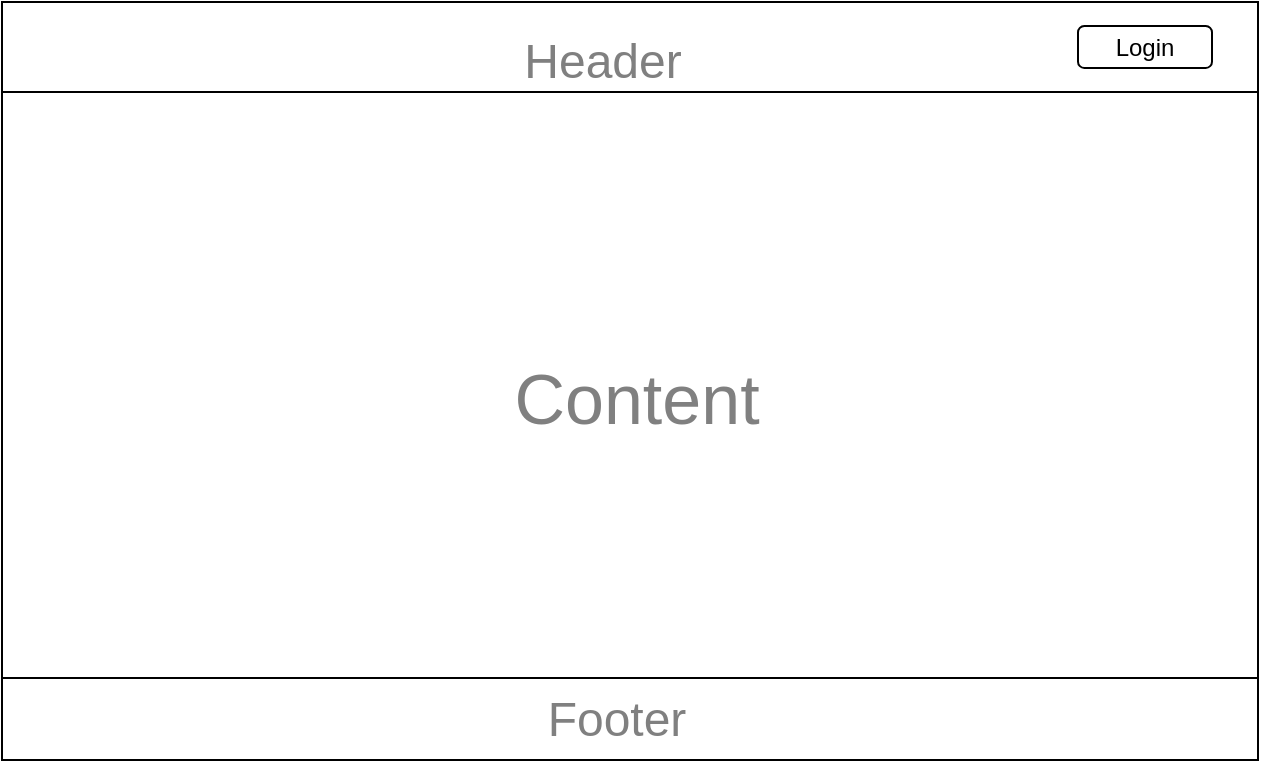 <mxfile version="24.7.3" type="github" pages="27">
  <diagram name="Content" id="f7XQAQjgaxRk4_6OhgAi">
    <mxGraphModel dx="1194" dy="462" grid="0" gridSize="10" guides="1" tooltips="1" connect="1" arrows="1" fold="1" page="0" pageScale="1" pageWidth="827" pageHeight="1169" math="0" shadow="0">
      <root>
        <mxCell id="0" />
        <mxCell id="1" parent="0" />
        <mxCell id="0iV_4RcjQAkIctbCJ_T2-1" value="" style="rounded=0;whiteSpace=wrap;html=1;" parent="1" vertex="1">
          <mxGeometry x="-110" y="28" width="628" height="379" as="geometry" />
        </mxCell>
        <mxCell id="0iV_4RcjQAkIctbCJ_T2-2" value="" style="rounded=0;whiteSpace=wrap;html=1;" parent="1" vertex="1">
          <mxGeometry x="-110" y="28" width="628" height="45" as="geometry" />
        </mxCell>
        <mxCell id="0iV_4RcjQAkIctbCJ_T2-4" value="Login" style="rounded=1;whiteSpace=wrap;html=1;" parent="1" vertex="1">
          <mxGeometry x="428" y="40" width="67" height="21" as="geometry" />
        </mxCell>
        <mxCell id="0iV_4RcjQAkIctbCJ_T2-6" value="&lt;font style=&quot;font-size: 35px;&quot;&gt;Content&lt;/font&gt;" style="text;html=1;align=center;verticalAlign=middle;whiteSpace=wrap;rounded=0;fontSize=16;fontColor=#808080;" parent="1" vertex="1">
          <mxGeometry x="87" y="186" width="241" height="80" as="geometry" />
        </mxCell>
        <mxCell id="sed6_GocbWn8MKH7R8kT-1" value="&lt;font style=&quot;font-size: 24px;&quot;&gt;Header&lt;/font&gt;" style="text;html=1;align=center;verticalAlign=middle;whiteSpace=wrap;rounded=0;fontSize=16;fontColor=#808080;" parent="1" vertex="1">
          <mxGeometry x="70" y="28" width="241" height="59" as="geometry" />
        </mxCell>
        <mxCell id="sed6_GocbWn8MKH7R8kT-2" value="" style="rounded=0;whiteSpace=wrap;html=1;" parent="1" vertex="1">
          <mxGeometry x="-110" y="366" width="628" height="41" as="geometry" />
        </mxCell>
        <mxCell id="sed6_GocbWn8MKH7R8kT-3" value="&lt;font style=&quot;font-size: 24px;&quot;&gt;Footer&lt;/font&gt;" style="text;html=1;align=center;verticalAlign=middle;whiteSpace=wrap;rounded=0;fontSize=16;fontColor=#808080;" parent="1" vertex="1">
          <mxGeometry x="77" y="369.25" width="241" height="34.5" as="geometry" />
        </mxCell>
      </root>
    </mxGraphModel>
  </diagram>
  <diagram name="Maps" id="Y7HirCVuX-APx7uMgc3g">
    <mxGraphModel dx="1194" dy="462" grid="0" gridSize="10" guides="1" tooltips="1" connect="1" arrows="1" fold="1" page="0" pageScale="1" pageWidth="827" pageHeight="1169" math="0" shadow="0">
      <root>
        <mxCell id="Fj51EFrun5TVg0yhaQHv-0" />
        <mxCell id="Fj51EFrun5TVg0yhaQHv-1" parent="Fj51EFrun5TVg0yhaQHv-0" />
        <mxCell id="Fj51EFrun5TVg0yhaQHv-2" value="" style="rounded=0;whiteSpace=wrap;html=1;" parent="Fj51EFrun5TVg0yhaQHv-1" vertex="1">
          <mxGeometry x="-110" y="28" width="628" height="379" as="geometry" />
        </mxCell>
        <mxCell id="Fj51EFrun5TVg0yhaQHv-3" value="" style="rounded=0;whiteSpace=wrap;html=1;" parent="Fj51EFrun5TVg0yhaQHv-1" vertex="1">
          <mxGeometry x="-110" y="28" width="628" height="45" as="geometry" />
        </mxCell>
        <mxCell id="Fj51EFrun5TVg0yhaQHv-4" value="Login" style="rounded=1;whiteSpace=wrap;html=1;" parent="Fj51EFrun5TVg0yhaQHv-1" vertex="1">
          <mxGeometry x="428" y="40" width="67" height="21" as="geometry" />
        </mxCell>
        <mxCell id="bD7gvj7CPDV8NVWQHJuZ-0" value="" style="rounded=0;whiteSpace=wrap;html=1;" parent="Fj51EFrun5TVg0yhaQHv-1" vertex="1">
          <mxGeometry x="-92" y="88" width="592" height="242" as="geometry" />
        </mxCell>
        <mxCell id="bD7gvj7CPDV8NVWQHJuZ-2" value="" style="rounded=0;whiteSpace=wrap;html=1;" parent="Fj51EFrun5TVg0yhaQHv-1" vertex="1">
          <mxGeometry x="-92" y="349" width="591" height="46" as="geometry" />
        </mxCell>
        <mxCell id="uj7T6xuqpUT0VStNyNCi-0" value="&lt;font style=&quot;font-size: 35px;&quot;&gt;Maps&lt;/font&gt;&lt;span style=&quot;color: rgba(0, 0, 0, 0); font-family: monospace; font-size: 0px; text-align: start; text-wrap: nowrap;&quot;&gt;%3CmxGraphModel%3E%3Croot%3E%3CmxCell%20id%3D%220%22%2F%3E%3CmxCell%20id%3D%221%22%20parent%3D%220%22%2F%3E%3CmxCell%20id%3D%222%22%20value%3D%22%26lt%3Bfont%20style%3D%26quot%3Bfont-size%3A%2035px%3B%26quot%3B%26gt%3BContent%26lt%3B%2Ffont%26gt%3B%22%20style%3D%22text%3Bhtml%3D1%3Balign%3Dcenter%3BverticalAlign%3Dmiddle%3BwhiteSpace%3Dwrap%3Brounded%3D0%3BfontSize%3D16%3BfontColor%3D%23808080%3B%22%20vertex%3D%221%22%20parent%3D%221%22%3E%3CmxGeometry%20x%3D%2287%22%20y%3D%22186%22%20width%3D%22241%22%20height%3D%2280%22%20as%3D%22geometry%22%2F%3E%3C%2FmxCell%3E%3C%2Froot%3E%3C%2FmxGraphModel%3E&lt;/span&gt;" style="text;html=1;align=center;verticalAlign=middle;whiteSpace=wrap;rounded=0;fontSize=16;fontColor=#808080;" parent="Fj51EFrun5TVg0yhaQHv-1" vertex="1">
          <mxGeometry x="87" y="186" width="241" height="80" as="geometry" />
        </mxCell>
        <mxCell id="uj7T6xuqpUT0VStNyNCi-1" value="&lt;font style=&quot;font-size: 24px;&quot;&gt;Footer&lt;/font&gt;" style="text;html=1;align=center;verticalAlign=middle;whiteSpace=wrap;rounded=0;fontSize=16;fontColor=#808080;" parent="Fj51EFrun5TVg0yhaQHv-1" vertex="1">
          <mxGeometry x="87" y="330" width="241" height="77" as="geometry" />
        </mxCell>
        <mxCell id="e1YJXNWA_5zug92NMoxF-0" value="&lt;font style=&quot;font-size: 24px;&quot;&gt;Header&lt;/font&gt;" style="text;html=1;align=center;verticalAlign=middle;whiteSpace=wrap;rounded=0;fontSize=16;fontColor=#808080;" parent="Fj51EFrun5TVg0yhaQHv-1" vertex="1">
          <mxGeometry x="87" y="29" width="221" height="44" as="geometry" />
        </mxCell>
      </root>
    </mxGraphModel>
  </diagram>
  <diagram name="Detail maps" id="SlaAZLe6JMYd2ot-DAiV">
    <mxGraphModel dx="1194" dy="462" grid="0" gridSize="10" guides="1" tooltips="1" connect="1" arrows="1" fold="1" page="0" pageScale="1" pageWidth="827" pageHeight="1169" math="0" shadow="0">
      <root>
        <mxCell id="7CZ_Ble0lDVxZHLx7cc0-0" />
        <mxCell id="7CZ_Ble0lDVxZHLx7cc0-1" parent="7CZ_Ble0lDVxZHLx7cc0-0" />
        <mxCell id="7CZ_Ble0lDVxZHLx7cc0-2" value="" style="rounded=0;whiteSpace=wrap;html=1;" parent="7CZ_Ble0lDVxZHLx7cc0-1" vertex="1">
          <mxGeometry x="-110" y="28" width="628" height="379" as="geometry" />
        </mxCell>
        <mxCell id="7CZ_Ble0lDVxZHLx7cc0-3" value="" style="rounded=0;whiteSpace=wrap;html=1;" parent="7CZ_Ble0lDVxZHLx7cc0-1" vertex="1">
          <mxGeometry x="-110" y="28" width="628" height="45" as="geometry" />
        </mxCell>
        <mxCell id="7CZ_Ble0lDVxZHLx7cc0-4" value="Login" style="rounded=1;whiteSpace=wrap;html=1;" parent="7CZ_Ble0lDVxZHLx7cc0-1" vertex="1">
          <mxGeometry x="428" y="40" width="67" height="21" as="geometry" />
        </mxCell>
        <mxCell id="7CZ_Ble0lDVxZHLx7cc0-5" value="" style="rounded=0;whiteSpace=wrap;html=1;" parent="7CZ_Ble0lDVxZHLx7cc0-1" vertex="1">
          <mxGeometry x="-92" y="88" width="369" height="232" as="geometry" />
        </mxCell>
        <mxCell id="7CZ_Ble0lDVxZHLx7cc0-6" value="" style="rounded=0;whiteSpace=wrap;html=1;" parent="7CZ_Ble0lDVxZHLx7cc0-1" vertex="1">
          <mxGeometry x="-92" y="349" width="591" height="46" as="geometry" />
        </mxCell>
        <mxCell id="7CZ_Ble0lDVxZHLx7cc0-7" value="&lt;font style=&quot;font-size: 35px;&quot;&gt;Maps sebaran&lt;/font&gt;&lt;span style=&quot;color: rgba(0, 0, 0, 0); font-family: monospace; font-size: 0px; text-align: start; text-wrap: nowrap;&quot;&gt;%3CmxGraphModel%3E%3Croot%3E%3CmxCell%20id%3D%220%22%2F%3E%3CmxCell%20id%3D%221%22%20parent%3D%220%22%2F%3E%3CmxCell%20id%3D%222%22%20value%3D%22%26lt%3Bfont%20style%3D%26quot%3Bfont-size%3A%2035px%3B%26quot%3B%26gt%3BContent%26lt%3B%2Ffont%26gt%3B%22%20style%3D%22text%3Bhtml%3D1%3Balign%3Dcenter%3BverticalAlign%3Dmiddle%3BwhiteSpace%3Dwrap%3Brounded%3D0%3BfontSize%3D16%3BfontColor%3D%23808080%3B%22%20vertex%3D%221%22%20parent%3D%221%22%3E%3CmxGeometry%20x%3D%2287%22%20y%3D%22186%22%20width%3D%22241%22%20height%3D%2280%22%20as%3D%22geometry%22%2F%3E%3C%2FmxCell%3E%3C%2Froot%3E%3C%2FmxGraphModel%3E&amp;nbsp;&lt;/span&gt;" style="text;html=1;align=center;verticalAlign=middle;whiteSpace=wrap;rounded=0;fontSize=16;fontColor=#808080;" parent="7CZ_Ble0lDVxZHLx7cc0-1" vertex="1">
          <mxGeometry x="-34" y="162" width="241" height="80" as="geometry" />
        </mxCell>
        <mxCell id="7CZ_Ble0lDVxZHLx7cc0-8" value="&lt;font style=&quot;font-size: 24px;&quot;&gt;Footer&lt;/font&gt;" style="text;html=1;align=center;verticalAlign=middle;whiteSpace=wrap;rounded=0;fontSize=16;fontColor=#808080;" parent="7CZ_Ble0lDVxZHLx7cc0-1" vertex="1">
          <mxGeometry x="83.5" y="333.5" width="241" height="73.5" as="geometry" />
        </mxCell>
        <mxCell id="S8puruthZqhWzTcYmsS3-0" value="" style="rounded=0;whiteSpace=wrap;html=1;" parent="7CZ_Ble0lDVxZHLx7cc0-1" vertex="1">
          <mxGeometry x="300" y="88" width="195" height="235" as="geometry" />
        </mxCell>
        <mxCell id="S8puruthZqhWzTcYmsS3-1" value="&lt;span style=&quot;font-size: 35px;&quot;&gt;Keterangan&lt;/span&gt;" style="text;html=1;align=center;verticalAlign=middle;whiteSpace=wrap;rounded=0;fontSize=16;fontColor=#808080;" parent="7CZ_Ble0lDVxZHLx7cc0-1" vertex="1">
          <mxGeometry x="277" y="180" width="241" height="80" as="geometry" />
        </mxCell>
        <mxCell id="nYaEcpSQNHAgbcvMko0g-0" value="&lt;font style=&quot;font-size: 24px;&quot;&gt;Header&lt;/font&gt;" style="text;html=1;align=center;verticalAlign=middle;whiteSpace=wrap;rounded=0;fontSize=16;fontColor=#808080;" parent="7CZ_Ble0lDVxZHLx7cc0-1" vertex="1">
          <mxGeometry x="83" y="35" width="241" height="31" as="geometry" />
        </mxCell>
      </root>
    </mxGraphModel>
  </diagram>
  <diagram name="Login" id="Wn3Gh77vCpVmDUJfVMWX">
    <mxGraphModel dx="1194" dy="462" grid="0" gridSize="10" guides="1" tooltips="1" connect="1" arrows="1" fold="1" page="0" pageScale="1" pageWidth="827" pageHeight="1169" math="0" shadow="0">
      <root>
        <mxCell id="-7xt4WRkeyfeRnwXSnjj-0" />
        <mxCell id="-7xt4WRkeyfeRnwXSnjj-1" parent="-7xt4WRkeyfeRnwXSnjj-0" />
        <mxCell id="-7xt4WRkeyfeRnwXSnjj-2" value="" style="rounded=0;whiteSpace=wrap;html=1;" vertex="1" parent="-7xt4WRkeyfeRnwXSnjj-1">
          <mxGeometry x="-110" y="28" width="628" height="379" as="geometry" />
        </mxCell>
        <mxCell id="-7xt4WRkeyfeRnwXSnjj-6" value="" style="rounded=0;whiteSpace=wrap;html=1;" vertex="1" parent="-7xt4WRkeyfeRnwXSnjj-1">
          <mxGeometry x="90" y="104.5" width="218.5" height="226" as="geometry" />
        </mxCell>
        <mxCell id="ZPToUWzR7Eo-emclVh0r-0" value="" style="rounded=0;whiteSpace=wrap;html=1;" vertex="1" parent="-7xt4WRkeyfeRnwXSnjj-1">
          <mxGeometry x="137" y="143" width="134" height="21" as="geometry" />
        </mxCell>
        <mxCell id="ZPToUWzR7Eo-emclVh0r-1" value="" style="rounded=0;whiteSpace=wrap;html=1;" vertex="1" parent="-7xt4WRkeyfeRnwXSnjj-1">
          <mxGeometry x="137" y="188" width="134" height="21" as="geometry" />
        </mxCell>
        <mxCell id="ZPToUWzR7Eo-emclVh0r-3" value="" style="rounded=0;whiteSpace=wrap;html=1;" vertex="1" parent="-7xt4WRkeyfeRnwXSnjj-1">
          <mxGeometry x="137" y="261" width="134" height="21" as="geometry" />
        </mxCell>
        <mxCell id="Q4qlhARYwprlRThIrPJo-1" value="&lt;font color=&quot;#808080&quot;&gt;Username&lt;/font&gt;" style="text;html=1;align=center;verticalAlign=middle;whiteSpace=wrap;rounded=0;fontSize=16;" vertex="1" parent="-7xt4WRkeyfeRnwXSnjj-1">
          <mxGeometry x="174" y="139" width="60" height="30" as="geometry" />
        </mxCell>
        <mxCell id="Q4qlhARYwprlRThIrPJo-3" value="&lt;font color=&quot;#808080&quot;&gt;Password&lt;/font&gt;" style="text;html=1;align=center;verticalAlign=middle;whiteSpace=wrap;rounded=0;fontSize=16;" vertex="1" parent="-7xt4WRkeyfeRnwXSnjj-1">
          <mxGeometry x="169.25" y="183.5" width="60" height="30" as="geometry" />
        </mxCell>
        <mxCell id="Q4qlhARYwprlRThIrPJo-4" value="&lt;font color=&quot;#808080&quot;&gt;Sign in&lt;/font&gt;" style="text;html=1;align=center;verticalAlign=middle;whiteSpace=wrap;rounded=0;fontSize=16;" vertex="1" parent="-7xt4WRkeyfeRnwXSnjj-1">
          <mxGeometry x="174" y="256.5" width="60" height="30" as="geometry" />
        </mxCell>
      </root>
    </mxGraphModel>
  </diagram>
  <diagram name="Register" id="ERnVr5CC8h4smSMOcT67">
    <mxGraphModel dx="1194" dy="462" grid="0" gridSize="10" guides="1" tooltips="1" connect="1" arrows="1" fold="1" page="0" pageScale="1" pageWidth="827" pageHeight="1169" math="0" shadow="0">
      <root>
        <mxCell id="gUZIrhUmOIKdxBE50Cx3-0" />
        <mxCell id="gUZIrhUmOIKdxBE50Cx3-1" parent="gUZIrhUmOIKdxBE50Cx3-0" />
        <mxCell id="gUZIrhUmOIKdxBE50Cx3-2" value="" style="rounded=0;whiteSpace=wrap;html=1;" vertex="1" parent="gUZIrhUmOIKdxBE50Cx3-1">
          <mxGeometry x="-110" y="28" width="628" height="379" as="geometry" />
        </mxCell>
        <mxCell id="gUZIrhUmOIKdxBE50Cx3-3" value="" style="rounded=0;whiteSpace=wrap;html=1;" vertex="1" parent="gUZIrhUmOIKdxBE50Cx3-1">
          <mxGeometry x="92" y="59.25" width="220" height="278.5" as="geometry" />
        </mxCell>
        <mxCell id="gUZIrhUmOIKdxBE50Cx3-4" value="" style="rounded=0;whiteSpace=wrap;html=1;" vertex="1" parent="gUZIrhUmOIKdxBE50Cx3-1">
          <mxGeometry x="135" y="90" width="134" height="21" as="geometry" />
        </mxCell>
        <mxCell id="gUZIrhUmOIKdxBE50Cx3-5" value="" style="rounded=0;whiteSpace=wrap;html=1;" vertex="1" parent="gUZIrhUmOIKdxBE50Cx3-1">
          <mxGeometry x="135" y="135" width="134" height="21" as="geometry" />
        </mxCell>
        <mxCell id="gUZIrhUmOIKdxBE50Cx3-6" value="" style="rounded=0;whiteSpace=wrap;html=1;" vertex="1" parent="gUZIrhUmOIKdxBE50Cx3-1">
          <mxGeometry x="137" y="280.5" width="134" height="21" as="geometry" />
        </mxCell>
        <mxCell id="gUZIrhUmOIKdxBE50Cx3-7" value="&lt;font color=&quot;#808080&quot;&gt;Username&lt;/font&gt;" style="text;html=1;align=center;verticalAlign=middle;whiteSpace=wrap;rounded=0;fontSize=16;" vertex="1" parent="gUZIrhUmOIKdxBE50Cx3-1">
          <mxGeometry x="172" y="86" width="60" height="30" as="geometry" />
        </mxCell>
        <mxCell id="gUZIrhUmOIKdxBE50Cx3-8" value="&lt;font color=&quot;#808080&quot;&gt;email&lt;/font&gt;" style="text;html=1;align=center;verticalAlign=middle;whiteSpace=wrap;rounded=0;fontSize=16;" vertex="1" parent="gUZIrhUmOIKdxBE50Cx3-1">
          <mxGeometry x="167.25" y="130.5" width="60" height="30" as="geometry" />
        </mxCell>
        <mxCell id="gUZIrhUmOIKdxBE50Cx3-9" value="&lt;font color=&quot;#808080&quot;&gt;Sign in&lt;/font&gt;" style="text;html=1;align=center;verticalAlign=middle;whiteSpace=wrap;rounded=0;fontSize=16;" vertex="1" parent="gUZIrhUmOIKdxBE50Cx3-1">
          <mxGeometry x="173" y="276" width="61" height="30" as="geometry" />
        </mxCell>
        <mxCell id="6gO9DEsFpCz3ndH-fuXa-0" value="" style="rounded=0;whiteSpace=wrap;html=1;" vertex="1" parent="gUZIrhUmOIKdxBE50Cx3-1">
          <mxGeometry x="135" y="176" width="134" height="21" as="geometry" />
        </mxCell>
        <mxCell id="6gO9DEsFpCz3ndH-fuXa-1" value="" style="rounded=0;whiteSpace=wrap;html=1;" vertex="1" parent="gUZIrhUmOIKdxBE50Cx3-1">
          <mxGeometry x="135" y="221" width="134" height="21" as="geometry" />
        </mxCell>
        <mxCell id="6gO9DEsFpCz3ndH-fuXa-2" value="&lt;font color=&quot;#808080&quot;&gt;passwor&lt;/font&gt;" style="text;html=1;align=center;verticalAlign=middle;whiteSpace=wrap;rounded=0;fontSize=16;" vertex="1" parent="gUZIrhUmOIKdxBE50Cx3-1">
          <mxGeometry x="172" y="172" width="60" height="30" as="geometry" />
        </mxCell>
        <mxCell id="6gO9DEsFpCz3ndH-fuXa-3" value="&lt;font color=&quot;#808080&quot;&gt;confirm password&lt;/font&gt;" style="text;html=1;align=center;verticalAlign=middle;whiteSpace=wrap;rounded=0;fontSize=16;" vertex="1" parent="gUZIrhUmOIKdxBE50Cx3-1">
          <mxGeometry x="132" y="216.5" width="139" height="30" as="geometry" />
        </mxCell>
      </root>
    </mxGraphModel>
  </diagram>
  <diagram name="Dashboard" id="MbfWHd6FTt93z7Zughus">
    <mxGraphModel dx="1194" dy="462" grid="0" gridSize="10" guides="1" tooltips="1" connect="1" arrows="1" fold="1" page="0" pageScale="1" pageWidth="827" pageHeight="1169" math="0" shadow="0">
      <root>
        <mxCell id="nn8XPeKLdSFHiaht5QUj-0" />
        <mxCell id="nn8XPeKLdSFHiaht5QUj-1" parent="nn8XPeKLdSFHiaht5QUj-0" />
        <mxCell id="nn8XPeKLdSFHiaht5QUj-2" value="" style="rounded=0;whiteSpace=wrap;html=1;fontColor=#808080;" vertex="1" parent="nn8XPeKLdSFHiaht5QUj-1">
          <mxGeometry x="-110" y="28" width="628" height="379" as="geometry" />
        </mxCell>
        <mxCell id="a8RWEydMX0pZzd8H1aWG-0" value="" style="rounded=0;whiteSpace=wrap;html=1;fontColor=#808080;" vertex="1" parent="nn8XPeKLdSFHiaht5QUj-1">
          <mxGeometry x="-110" y="28" width="129" height="380" as="geometry" />
        </mxCell>
        <mxCell id="a8RWEydMX0pZzd8H1aWG-1" value="" style="rounded=0;whiteSpace=wrap;html=1;fontColor=#808080;" vertex="1" parent="nn8XPeKLdSFHiaht5QUj-1">
          <mxGeometry x="19" y="91" width="499" height="259" as="geometry" />
        </mxCell>
        <mxCell id="a8RWEydMX0pZzd8H1aWG-2" value="Dashboard" style="rounded=1;whiteSpace=wrap;html=1;fontColor=#808080;" vertex="1" parent="nn8XPeKLdSFHiaht5QUj-1">
          <mxGeometry x="-90" y="46" width="89" height="20" as="geometry" />
        </mxCell>
        <mxCell id="a8RWEydMX0pZzd8H1aWG-3" value="Dropdown&amp;nbsp;" style="rounded=1;whiteSpace=wrap;html=1;fontColor=#808080;" vertex="1" parent="nn8XPeKLdSFHiaht5QUj-1">
          <mxGeometry x="-90" y="80" width="89" height="20" as="geometry" />
        </mxCell>
        <mxCell id="8P184XaZ_-WJ3Grp4Z0O-1" value="Dashboard" style="rounded=1;whiteSpace=wrap;html=1;fontColor=#808080;" vertex="1" parent="nn8XPeKLdSFHiaht5QUj-1">
          <mxGeometry x="-90" y="100" width="89" height="20" as="geometry" />
        </mxCell>
        <mxCell id="LoC619oY_cGadyAfnN1M-0" value="&amp;gt;" style="text;html=1;align=center;verticalAlign=middle;whiteSpace=wrap;rounded=0;fontSize=16;rotation=90;fontColor=#808080;" vertex="1" parent="nn8XPeKLdSFHiaht5QUj-1">
          <mxGeometry x="-43" y="75" width="60" height="30" as="geometry" />
        </mxCell>
        <mxCell id="LoC619oY_cGadyAfnN1M-2" value="Dropdown&amp;nbsp;" style="rounded=1;whiteSpace=wrap;html=1;fontColor=#808080;" vertex="1" parent="nn8XPeKLdSFHiaht5QUj-1">
          <mxGeometry x="-90" y="139" width="89" height="20" as="geometry" />
        </mxCell>
        <mxCell id="LoC619oY_cGadyAfnN1M-3" value="Center Point" style="rounded=1;whiteSpace=wrap;html=1;fontColor=#808080;" vertex="1" parent="nn8XPeKLdSFHiaht5QUj-1">
          <mxGeometry x="-90" y="159" width="89" height="20" as="geometry" />
        </mxCell>
        <mxCell id="LoC619oY_cGadyAfnN1M-4" value="&amp;gt;" style="text;html=1;align=center;verticalAlign=middle;whiteSpace=wrap;rounded=0;fontSize=16;rotation=90;fontColor=#808080;" vertex="1" parent="nn8XPeKLdSFHiaht5QUj-1">
          <mxGeometry x="-41" y="134" width="60" height="30" as="geometry" />
        </mxCell>
        <mxCell id="LoC619oY_cGadyAfnN1M-5" value="Spot" style="rounded=1;whiteSpace=wrap;html=1;fontColor=#808080;" vertex="1" parent="nn8XPeKLdSFHiaht5QUj-1">
          <mxGeometry x="-90" y="179" width="89" height="20" as="geometry" />
        </mxCell>
        <mxCell id="LoC619oY_cGadyAfnN1M-6" value="Kabupaten" style="rounded=1;whiteSpace=wrap;html=1;fontColor=#808080;" vertex="1" parent="nn8XPeKLdSFHiaht5QUj-1">
          <mxGeometry x="-90" y="199" width="89" height="20" as="geometry" />
        </mxCell>
        <mxCell id="LoC619oY_cGadyAfnN1M-7" value="Kecamatan" style="rounded=1;whiteSpace=wrap;html=1;fontColor=#808080;" vertex="1" parent="nn8XPeKLdSFHiaht5QUj-1">
          <mxGeometry x="-90" y="219" width="89" height="20" as="geometry" />
        </mxCell>
        <mxCell id="LoC619oY_cGadyAfnN1M-8" value="Kategori" style="rounded=1;whiteSpace=wrap;html=1;fontColor=#808080;" vertex="1" parent="nn8XPeKLdSFHiaht5QUj-1">
          <mxGeometry x="-90" y="239" width="89" height="20" as="geometry" />
        </mxCell>
        <mxCell id="LoC619oY_cGadyAfnN1M-9" value="Detail Kategori" style="rounded=1;whiteSpace=wrap;html=1;fontColor=#808080;" vertex="1" parent="nn8XPeKLdSFHiaht5QUj-1">
          <mxGeometry x="-90" y="259" width="89" height="20" as="geometry" />
        </mxCell>
        <mxCell id="LoC619oY_cGadyAfnN1M-10" value="Setting" style="rounded=1;whiteSpace=wrap;html=1;fontColor=#808080;" vertex="1" parent="nn8XPeKLdSFHiaht5QUj-1">
          <mxGeometry x="-90" y="295" width="89" height="20" as="geometry" />
        </mxCell>
        <mxCell id="LoC619oY_cGadyAfnN1M-11" value="Manage akun" style="rounded=1;whiteSpace=wrap;html=1;fontColor=#808080;" vertex="1" parent="nn8XPeKLdSFHiaht5QUj-1">
          <mxGeometry x="-90" y="326" width="89" height="20" as="geometry" />
        </mxCell>
        <mxCell id="LoC619oY_cGadyAfnN1M-13" value="Jumlah umkm" style="rounded=0;whiteSpace=wrap;html=1;fontColor=#808080;" vertex="1" parent="nn8XPeKLdSFHiaht5QUj-1">
          <mxGeometry x="44" y="46" width="83" height="33" as="geometry" />
        </mxCell>
        <mxCell id="LoC619oY_cGadyAfnN1M-14" value="Jumlah Kategori" style="rounded=0;whiteSpace=wrap;html=1;fontColor=#808080;" vertex="1" parent="nn8XPeKLdSFHiaht5QUj-1">
          <mxGeometry x="215" y="46" width="83" height="33" as="geometry" />
        </mxCell>
        <mxCell id="LoC619oY_cGadyAfnN1M-15" value="Jumlah Akun" style="rounded=0;whiteSpace=wrap;html=1;fontColor=#808080;" vertex="1" parent="nn8XPeKLdSFHiaht5QUj-1">
          <mxGeometry x="385" y="47" width="83" height="33" as="geometry" />
        </mxCell>
        <mxCell id="cXfjRpDA0hImWP5L3aaN-0" value="&lt;font style=&quot;font-size: 22px;&quot;&gt;Footer&lt;/font&gt;" style="text;html=1;align=center;verticalAlign=middle;whiteSpace=wrap;rounded=0;fontSize=16;fontColor=#808080;" vertex="1" parent="nn8XPeKLdSFHiaht5QUj-1">
          <mxGeometry x="178.17" y="353" width="156.65" height="52" as="geometry" />
        </mxCell>
        <mxCell id="cXfjRpDA0hImWP5L3aaN-3" value="&lt;span style=&quot;font-size: 35px;&quot;&gt;Grafik sebaran&lt;/span&gt;" style="text;html=1;align=center;verticalAlign=middle;whiteSpace=wrap;rounded=0;fontSize=16;fontColor=#808080;" vertex="1" parent="nn8XPeKLdSFHiaht5QUj-1">
          <mxGeometry x="148" y="159" width="241" height="80" as="geometry" />
        </mxCell>
        <mxCell id="P5K3KjB6shimoiFYsQUH-0" value="Role" style="rounded=0;whiteSpace=wrap;html=1;" vertex="1" parent="nn8XPeKLdSFHiaht5QUj-1">
          <mxGeometry x="458" y="31" width="51" height="15" as="geometry" />
        </mxCell>
      </root>
    </mxGraphModel>
  </diagram>
  <diagram name="Data Centerpoint" id="lPdQXWd9l0ZjJNEviBk1">
    <mxGraphModel dx="1194" dy="462" grid="0" gridSize="10" guides="1" tooltips="1" connect="1" arrows="1" fold="1" page="0" pageScale="1" pageWidth="827" pageHeight="1169" math="0" shadow="0">
      <root>
        <mxCell id="kGK9HuLgOXLxDcEmG4Hx-0" />
        <mxCell id="kGK9HuLgOXLxDcEmG4Hx-1" parent="kGK9HuLgOXLxDcEmG4Hx-0" />
        <mxCell id="kGK9HuLgOXLxDcEmG4Hx-2" value="" style="rounded=0;whiteSpace=wrap;html=1;fontColor=#808080;" parent="kGK9HuLgOXLxDcEmG4Hx-1" vertex="1">
          <mxGeometry x="-110" y="28" width="628" height="379" as="geometry" />
        </mxCell>
        <mxCell id="kGK9HuLgOXLxDcEmG4Hx-3" value="" style="rounded=0;whiteSpace=wrap;html=1;fontColor=#808080;" parent="kGK9HuLgOXLxDcEmG4Hx-1" vertex="1">
          <mxGeometry x="-110" y="28" width="129" height="380" as="geometry" />
        </mxCell>
        <mxCell id="kGK9HuLgOXLxDcEmG4Hx-4" value="" style="rounded=0;whiteSpace=wrap;html=1;fontColor=#808080;" parent="kGK9HuLgOXLxDcEmG4Hx-1" vertex="1">
          <mxGeometry x="19" y="62" width="499" height="288" as="geometry" />
        </mxCell>
        <mxCell id="kGK9HuLgOXLxDcEmG4Hx-5" value="Dashboard" style="rounded=1;whiteSpace=wrap;html=1;fontColor=#808080;" parent="kGK9HuLgOXLxDcEmG4Hx-1" vertex="1">
          <mxGeometry x="-90" y="46" width="89" height="20" as="geometry" />
        </mxCell>
        <mxCell id="kGK9HuLgOXLxDcEmG4Hx-6" value="Dropdown&amp;nbsp;" style="rounded=1;whiteSpace=wrap;html=1;fontColor=#808080;" parent="kGK9HuLgOXLxDcEmG4Hx-1" vertex="1">
          <mxGeometry x="-90" y="80" width="89" height="20" as="geometry" />
        </mxCell>
        <mxCell id="kGK9HuLgOXLxDcEmG4Hx-7" value="Dashboard" style="rounded=1;whiteSpace=wrap;html=1;fontColor=#808080;" parent="kGK9HuLgOXLxDcEmG4Hx-1" vertex="1">
          <mxGeometry x="-90" y="100" width="89" height="20" as="geometry" />
        </mxCell>
        <mxCell id="kGK9HuLgOXLxDcEmG4Hx-8" value="&amp;gt;" style="text;html=1;align=center;verticalAlign=middle;whiteSpace=wrap;rounded=0;fontSize=16;rotation=90;fontColor=#808080;" parent="kGK9HuLgOXLxDcEmG4Hx-1" vertex="1">
          <mxGeometry x="-43" y="75" width="60" height="30" as="geometry" />
        </mxCell>
        <mxCell id="kGK9HuLgOXLxDcEmG4Hx-9" value="Dropdown&amp;nbsp;" style="rounded=1;whiteSpace=wrap;html=1;fontColor=#808080;" parent="kGK9HuLgOXLxDcEmG4Hx-1" vertex="1">
          <mxGeometry x="-90" y="139" width="89" height="20" as="geometry" />
        </mxCell>
        <mxCell id="kGK9HuLgOXLxDcEmG4Hx-10" value="Center Point" style="rounded=1;whiteSpace=wrap;html=1;fontColor=#808080;" parent="kGK9HuLgOXLxDcEmG4Hx-1" vertex="1">
          <mxGeometry x="-90" y="159" width="89" height="20" as="geometry" />
        </mxCell>
        <mxCell id="kGK9HuLgOXLxDcEmG4Hx-11" value="&amp;gt;" style="text;html=1;align=center;verticalAlign=middle;whiteSpace=wrap;rounded=0;fontSize=16;rotation=90;fontColor=#808080;" parent="kGK9HuLgOXLxDcEmG4Hx-1" vertex="1">
          <mxGeometry x="-41" y="134" width="60" height="30" as="geometry" />
        </mxCell>
        <mxCell id="kGK9HuLgOXLxDcEmG4Hx-12" value="Spot" style="rounded=1;whiteSpace=wrap;html=1;fontColor=#808080;" parent="kGK9HuLgOXLxDcEmG4Hx-1" vertex="1">
          <mxGeometry x="-90" y="179" width="89" height="20" as="geometry" />
        </mxCell>
        <mxCell id="kGK9HuLgOXLxDcEmG4Hx-13" value="Kabupaten" style="rounded=1;whiteSpace=wrap;html=1;fontColor=#808080;" parent="kGK9HuLgOXLxDcEmG4Hx-1" vertex="1">
          <mxGeometry x="-90" y="199" width="89" height="20" as="geometry" />
        </mxCell>
        <mxCell id="kGK9HuLgOXLxDcEmG4Hx-14" value="Kecamatan" style="rounded=1;whiteSpace=wrap;html=1;fontColor=#808080;" parent="kGK9HuLgOXLxDcEmG4Hx-1" vertex="1">
          <mxGeometry x="-90" y="219" width="89" height="20" as="geometry" />
        </mxCell>
        <mxCell id="kGK9HuLgOXLxDcEmG4Hx-15" value="Kategori" style="rounded=1;whiteSpace=wrap;html=1;fontColor=#808080;" parent="kGK9HuLgOXLxDcEmG4Hx-1" vertex="1">
          <mxGeometry x="-90" y="239" width="89" height="20" as="geometry" />
        </mxCell>
        <mxCell id="kGK9HuLgOXLxDcEmG4Hx-16" value="Detail Kategori" style="rounded=1;whiteSpace=wrap;html=1;fontColor=#808080;" parent="kGK9HuLgOXLxDcEmG4Hx-1" vertex="1">
          <mxGeometry x="-90" y="259" width="89" height="20" as="geometry" />
        </mxCell>
        <mxCell id="kGK9HuLgOXLxDcEmG4Hx-17" value="Setting" style="rounded=1;whiteSpace=wrap;html=1;fontColor=#808080;" parent="kGK9HuLgOXLxDcEmG4Hx-1" vertex="1">
          <mxGeometry x="-90" y="295" width="89" height="20" as="geometry" />
        </mxCell>
        <mxCell id="kGK9HuLgOXLxDcEmG4Hx-18" value="Manage akun" style="rounded=1;whiteSpace=wrap;html=1;fontColor=#808080;" parent="kGK9HuLgOXLxDcEmG4Hx-1" vertex="1">
          <mxGeometry x="-90" y="326" width="89" height="20" as="geometry" />
        </mxCell>
        <mxCell id="kGK9HuLgOXLxDcEmG4Hx-22" value="&lt;font style=&quot;font-size: 22px;&quot;&gt;Footer&lt;/font&gt;" style="text;html=1;align=center;verticalAlign=middle;whiteSpace=wrap;rounded=0;fontSize=16;fontColor=#808080;" parent="kGK9HuLgOXLxDcEmG4Hx-1" vertex="1">
          <mxGeometry x="178.17" y="353" width="156.65" height="52" as="geometry" />
        </mxCell>
        <mxCell id="kGK9HuLgOXLxDcEmG4Hx-23" value="&lt;span style=&quot;font-size: 35px;&quot;&gt;Data table Center Point&lt;/span&gt;" style="text;html=1;align=center;verticalAlign=middle;whiteSpace=wrap;rounded=0;fontSize=16;fontColor=#808080;" parent="kGK9HuLgOXLxDcEmG4Hx-1" vertex="1">
          <mxGeometry x="148" y="159" width="241" height="80" as="geometry" />
        </mxCell>
        <mxCell id="oddR-eSK9Ru9gckbsq6T-0" value="Admin" style="rounded=0;whiteSpace=wrap;html=1;" parent="kGK9HuLgOXLxDcEmG4Hx-1" vertex="1">
          <mxGeometry x="458" y="31" width="51" height="15" as="geometry" />
        </mxCell>
        <mxCell id="2yrcoUakC5iLgW4pWVa7-0" value="Search" style="rounded=0;whiteSpace=wrap;html=1;" parent="kGK9HuLgOXLxDcEmG4Hx-1" vertex="1">
          <mxGeometry x="412" y="75" width="87" height="18" as="geometry" />
        </mxCell>
      </root>
    </mxGraphModel>
  </diagram>
  <diagram name="Data spot" id="TQVLhaqijJbfTIEnUN7X">
    <mxGraphModel dx="1194" dy="462" grid="0" gridSize="10" guides="1" tooltips="1" connect="1" arrows="1" fold="1" page="0" pageScale="1" pageWidth="827" pageHeight="1169" math="0" shadow="0">
      <root>
        <mxCell id="ukR_mSvlM1VbSn_v5jsA-0" />
        <mxCell id="ukR_mSvlM1VbSn_v5jsA-1" parent="ukR_mSvlM1VbSn_v5jsA-0" />
        <mxCell id="ukR_mSvlM1VbSn_v5jsA-2" value="" style="rounded=0;whiteSpace=wrap;html=1;fontColor=#808080;" vertex="1" parent="ukR_mSvlM1VbSn_v5jsA-1">
          <mxGeometry x="-110" y="28" width="628" height="379" as="geometry" />
        </mxCell>
        <mxCell id="ukR_mSvlM1VbSn_v5jsA-3" value="" style="rounded=0;whiteSpace=wrap;html=1;fontColor=#808080;" vertex="1" parent="ukR_mSvlM1VbSn_v5jsA-1">
          <mxGeometry x="-110" y="28" width="129" height="380" as="geometry" />
        </mxCell>
        <mxCell id="ukR_mSvlM1VbSn_v5jsA-4" value="" style="rounded=0;whiteSpace=wrap;html=1;fontColor=#808080;" vertex="1" parent="ukR_mSvlM1VbSn_v5jsA-1">
          <mxGeometry x="19" y="62" width="499" height="288" as="geometry" />
        </mxCell>
        <mxCell id="ukR_mSvlM1VbSn_v5jsA-5" value="Dashboard" style="rounded=1;whiteSpace=wrap;html=1;fontColor=#808080;" vertex="1" parent="ukR_mSvlM1VbSn_v5jsA-1">
          <mxGeometry x="-90" y="46" width="89" height="20" as="geometry" />
        </mxCell>
        <mxCell id="ukR_mSvlM1VbSn_v5jsA-6" value="Dropdown&amp;nbsp;" style="rounded=1;whiteSpace=wrap;html=1;fontColor=#808080;" vertex="1" parent="ukR_mSvlM1VbSn_v5jsA-1">
          <mxGeometry x="-90" y="80" width="89" height="20" as="geometry" />
        </mxCell>
        <mxCell id="ukR_mSvlM1VbSn_v5jsA-7" value="Dashboard" style="rounded=1;whiteSpace=wrap;html=1;fontColor=#808080;" vertex="1" parent="ukR_mSvlM1VbSn_v5jsA-1">
          <mxGeometry x="-90" y="100" width="89" height="20" as="geometry" />
        </mxCell>
        <mxCell id="ukR_mSvlM1VbSn_v5jsA-8" value="&amp;gt;" style="text;html=1;align=center;verticalAlign=middle;whiteSpace=wrap;rounded=0;fontSize=16;rotation=90;fontColor=#808080;" vertex="1" parent="ukR_mSvlM1VbSn_v5jsA-1">
          <mxGeometry x="-43" y="75" width="60" height="30" as="geometry" />
        </mxCell>
        <mxCell id="ukR_mSvlM1VbSn_v5jsA-9" value="Dropdown&amp;nbsp;" style="rounded=1;whiteSpace=wrap;html=1;fontColor=#808080;" vertex="1" parent="ukR_mSvlM1VbSn_v5jsA-1">
          <mxGeometry x="-90" y="139" width="89" height="20" as="geometry" />
        </mxCell>
        <mxCell id="ukR_mSvlM1VbSn_v5jsA-10" value="Center Point" style="rounded=1;whiteSpace=wrap;html=1;fontColor=#808080;" vertex="1" parent="ukR_mSvlM1VbSn_v5jsA-1">
          <mxGeometry x="-90" y="159" width="89" height="20" as="geometry" />
        </mxCell>
        <mxCell id="ukR_mSvlM1VbSn_v5jsA-11" value="&amp;gt;" style="text;html=1;align=center;verticalAlign=middle;whiteSpace=wrap;rounded=0;fontSize=16;rotation=90;fontColor=#808080;" vertex="1" parent="ukR_mSvlM1VbSn_v5jsA-1">
          <mxGeometry x="-41" y="134" width="60" height="30" as="geometry" />
        </mxCell>
        <mxCell id="ukR_mSvlM1VbSn_v5jsA-12" value="Spot" style="rounded=1;whiteSpace=wrap;html=1;fontColor=#808080;" vertex="1" parent="ukR_mSvlM1VbSn_v5jsA-1">
          <mxGeometry x="-90" y="179" width="89" height="20" as="geometry" />
        </mxCell>
        <mxCell id="ukR_mSvlM1VbSn_v5jsA-13" value="Kabupaten" style="rounded=1;whiteSpace=wrap;html=1;fontColor=#808080;" vertex="1" parent="ukR_mSvlM1VbSn_v5jsA-1">
          <mxGeometry x="-90" y="199" width="89" height="20" as="geometry" />
        </mxCell>
        <mxCell id="ukR_mSvlM1VbSn_v5jsA-14" value="Kecamatan" style="rounded=1;whiteSpace=wrap;html=1;fontColor=#808080;" vertex="1" parent="ukR_mSvlM1VbSn_v5jsA-1">
          <mxGeometry x="-90" y="219" width="89" height="20" as="geometry" />
        </mxCell>
        <mxCell id="ukR_mSvlM1VbSn_v5jsA-15" value="Kategori" style="rounded=1;whiteSpace=wrap;html=1;fontColor=#808080;" vertex="1" parent="ukR_mSvlM1VbSn_v5jsA-1">
          <mxGeometry x="-90" y="239" width="89" height="20" as="geometry" />
        </mxCell>
        <mxCell id="ukR_mSvlM1VbSn_v5jsA-16" value="Detail Kategori" style="rounded=1;whiteSpace=wrap;html=1;fontColor=#808080;" vertex="1" parent="ukR_mSvlM1VbSn_v5jsA-1">
          <mxGeometry x="-90" y="259" width="89" height="20" as="geometry" />
        </mxCell>
        <mxCell id="ukR_mSvlM1VbSn_v5jsA-17" value="Setting" style="rounded=1;whiteSpace=wrap;html=1;fontColor=#808080;" vertex="1" parent="ukR_mSvlM1VbSn_v5jsA-1">
          <mxGeometry x="-90" y="295" width="89" height="20" as="geometry" />
        </mxCell>
        <mxCell id="ukR_mSvlM1VbSn_v5jsA-18" value="Manage akun" style="rounded=1;whiteSpace=wrap;html=1;fontColor=#808080;" vertex="1" parent="ukR_mSvlM1VbSn_v5jsA-1">
          <mxGeometry x="-90" y="326" width="89" height="20" as="geometry" />
        </mxCell>
        <mxCell id="ukR_mSvlM1VbSn_v5jsA-19" value="&lt;font style=&quot;font-size: 22px;&quot;&gt;Footer&lt;/font&gt;" style="text;html=1;align=center;verticalAlign=middle;whiteSpace=wrap;rounded=0;fontSize=16;fontColor=#808080;" vertex="1" parent="ukR_mSvlM1VbSn_v5jsA-1">
          <mxGeometry x="178.17" y="353" width="156.65" height="52" as="geometry" />
        </mxCell>
        <mxCell id="ukR_mSvlM1VbSn_v5jsA-20" value="&lt;span style=&quot;font-size: 35px;&quot;&gt;Data table Spot&lt;/span&gt;" style="text;html=1;align=center;verticalAlign=middle;whiteSpace=wrap;rounded=0;fontSize=16;fontColor=#808080;" vertex="1" parent="ukR_mSvlM1VbSn_v5jsA-1">
          <mxGeometry x="148" y="159" width="241" height="80" as="geometry" />
        </mxCell>
        <mxCell id="ukR_mSvlM1VbSn_v5jsA-21" value="Role" style="rounded=0;whiteSpace=wrap;html=1;" vertex="1" parent="ukR_mSvlM1VbSn_v5jsA-1">
          <mxGeometry x="458" y="31" width="51" height="15" as="geometry" />
        </mxCell>
        <mxCell id="ukR_mSvlM1VbSn_v5jsA-22" value="Search" style="rounded=0;whiteSpace=wrap;html=1;" vertex="1" parent="ukR_mSvlM1VbSn_v5jsA-1">
          <mxGeometry x="412" y="75" width="87" height="18" as="geometry" />
        </mxCell>
      </root>
    </mxGraphModel>
  </diagram>
  <diagram name="Data Kabupaten" id="p-RmN1Y7L_Gt41bQXl4g">
    <mxGraphModel dx="1194" dy="462" grid="0" gridSize="10" guides="1" tooltips="1" connect="1" arrows="1" fold="1" page="0" pageScale="1" pageWidth="827" pageHeight="1169" math="0" shadow="0">
      <root>
        <mxCell id="N1uUljc11yAZPhW42jqM-0" />
        <mxCell id="N1uUljc11yAZPhW42jqM-1" parent="N1uUljc11yAZPhW42jqM-0" />
        <mxCell id="N1uUljc11yAZPhW42jqM-2" value="" style="rounded=0;whiteSpace=wrap;html=1;fontColor=#808080;" vertex="1" parent="N1uUljc11yAZPhW42jqM-1">
          <mxGeometry x="-110" y="28" width="628" height="379" as="geometry" />
        </mxCell>
        <mxCell id="N1uUljc11yAZPhW42jqM-3" value="" style="rounded=0;whiteSpace=wrap;html=1;fontColor=#808080;" vertex="1" parent="N1uUljc11yAZPhW42jqM-1">
          <mxGeometry x="-110" y="28" width="129" height="380" as="geometry" />
        </mxCell>
        <mxCell id="N1uUljc11yAZPhW42jqM-4" value="" style="rounded=0;whiteSpace=wrap;html=1;fontColor=#808080;" vertex="1" parent="N1uUljc11yAZPhW42jqM-1">
          <mxGeometry x="19" y="62" width="499" height="288" as="geometry" />
        </mxCell>
        <mxCell id="N1uUljc11yAZPhW42jqM-5" value="Dashboard" style="rounded=1;whiteSpace=wrap;html=1;fontColor=#808080;" vertex="1" parent="N1uUljc11yAZPhW42jqM-1">
          <mxGeometry x="-90" y="46" width="89" height="20" as="geometry" />
        </mxCell>
        <mxCell id="N1uUljc11yAZPhW42jqM-6" value="Dropdown&amp;nbsp;" style="rounded=1;whiteSpace=wrap;html=1;fontColor=#808080;" vertex="1" parent="N1uUljc11yAZPhW42jqM-1">
          <mxGeometry x="-90" y="80" width="89" height="20" as="geometry" />
        </mxCell>
        <mxCell id="N1uUljc11yAZPhW42jqM-7" value="Dashboard" style="rounded=1;whiteSpace=wrap;html=1;fontColor=#808080;" vertex="1" parent="N1uUljc11yAZPhW42jqM-1">
          <mxGeometry x="-90" y="100" width="89" height="20" as="geometry" />
        </mxCell>
        <mxCell id="N1uUljc11yAZPhW42jqM-8" value="&amp;gt;" style="text;html=1;align=center;verticalAlign=middle;whiteSpace=wrap;rounded=0;fontSize=16;rotation=90;fontColor=#808080;" vertex="1" parent="N1uUljc11yAZPhW42jqM-1">
          <mxGeometry x="-43" y="75" width="60" height="30" as="geometry" />
        </mxCell>
        <mxCell id="N1uUljc11yAZPhW42jqM-9" value="Dropdown&amp;nbsp;" style="rounded=1;whiteSpace=wrap;html=1;fontColor=#808080;" vertex="1" parent="N1uUljc11yAZPhW42jqM-1">
          <mxGeometry x="-90" y="139" width="89" height="20" as="geometry" />
        </mxCell>
        <mxCell id="N1uUljc11yAZPhW42jqM-10" value="Center Point" style="rounded=1;whiteSpace=wrap;html=1;fontColor=#808080;" vertex="1" parent="N1uUljc11yAZPhW42jqM-1">
          <mxGeometry x="-90" y="159" width="89" height="20" as="geometry" />
        </mxCell>
        <mxCell id="N1uUljc11yAZPhW42jqM-11" value="&amp;gt;" style="text;html=1;align=center;verticalAlign=middle;whiteSpace=wrap;rounded=0;fontSize=16;rotation=90;fontColor=#808080;" vertex="1" parent="N1uUljc11yAZPhW42jqM-1">
          <mxGeometry x="-41" y="134" width="60" height="30" as="geometry" />
        </mxCell>
        <mxCell id="N1uUljc11yAZPhW42jqM-12" value="Spot" style="rounded=1;whiteSpace=wrap;html=1;fontColor=#808080;" vertex="1" parent="N1uUljc11yAZPhW42jqM-1">
          <mxGeometry x="-90" y="179" width="89" height="20" as="geometry" />
        </mxCell>
        <mxCell id="N1uUljc11yAZPhW42jqM-13" value="Kabupaten" style="rounded=1;whiteSpace=wrap;html=1;fontColor=#808080;" vertex="1" parent="N1uUljc11yAZPhW42jqM-1">
          <mxGeometry x="-90" y="199" width="89" height="20" as="geometry" />
        </mxCell>
        <mxCell id="N1uUljc11yAZPhW42jqM-14" value="Kecamatan" style="rounded=1;whiteSpace=wrap;html=1;fontColor=#808080;" vertex="1" parent="N1uUljc11yAZPhW42jqM-1">
          <mxGeometry x="-90" y="219" width="89" height="20" as="geometry" />
        </mxCell>
        <mxCell id="N1uUljc11yAZPhW42jqM-15" value="Kategori" style="rounded=1;whiteSpace=wrap;html=1;fontColor=#808080;" vertex="1" parent="N1uUljc11yAZPhW42jqM-1">
          <mxGeometry x="-90" y="239" width="89" height="20" as="geometry" />
        </mxCell>
        <mxCell id="N1uUljc11yAZPhW42jqM-16" value="Detail Kategori" style="rounded=1;whiteSpace=wrap;html=1;fontColor=#808080;" vertex="1" parent="N1uUljc11yAZPhW42jqM-1">
          <mxGeometry x="-90" y="259" width="89" height="20" as="geometry" />
        </mxCell>
        <mxCell id="N1uUljc11yAZPhW42jqM-17" value="Setting" style="rounded=1;whiteSpace=wrap;html=1;fontColor=#808080;" vertex="1" parent="N1uUljc11yAZPhW42jqM-1">
          <mxGeometry x="-90" y="295" width="89" height="20" as="geometry" />
        </mxCell>
        <mxCell id="N1uUljc11yAZPhW42jqM-18" value="Manage akun" style="rounded=1;whiteSpace=wrap;html=1;fontColor=#808080;" vertex="1" parent="N1uUljc11yAZPhW42jqM-1">
          <mxGeometry x="-90" y="326" width="89" height="20" as="geometry" />
        </mxCell>
        <mxCell id="N1uUljc11yAZPhW42jqM-19" value="&lt;font style=&quot;font-size: 22px;&quot;&gt;Footer&lt;/font&gt;" style="text;html=1;align=center;verticalAlign=middle;whiteSpace=wrap;rounded=0;fontSize=16;fontColor=#808080;" vertex="1" parent="N1uUljc11yAZPhW42jqM-1">
          <mxGeometry x="178.17" y="353" width="156.65" height="52" as="geometry" />
        </mxCell>
        <mxCell id="N1uUljc11yAZPhW42jqM-20" value="&lt;span style=&quot;font-size: 35px;&quot;&gt;Data table Kabupaten&lt;/span&gt;" style="text;html=1;align=center;verticalAlign=middle;whiteSpace=wrap;rounded=0;fontSize=16;fontColor=#808080;" vertex="1" parent="N1uUljc11yAZPhW42jqM-1">
          <mxGeometry x="148" y="159" width="241" height="80" as="geometry" />
        </mxCell>
        <mxCell id="N1uUljc11yAZPhW42jqM-21" value="Role" style="rounded=0;whiteSpace=wrap;html=1;" vertex="1" parent="N1uUljc11yAZPhW42jqM-1">
          <mxGeometry x="458" y="31" width="51" height="15" as="geometry" />
        </mxCell>
        <mxCell id="N1uUljc11yAZPhW42jqM-22" value="Search" style="rounded=0;whiteSpace=wrap;html=1;" vertex="1" parent="N1uUljc11yAZPhW42jqM-1">
          <mxGeometry x="412" y="75" width="87" height="18" as="geometry" />
        </mxCell>
      </root>
    </mxGraphModel>
  </diagram>
  <diagram name="Data Kecamatan" id="3tqGqKRGsxqJfqAgRwQ6">
    <mxGraphModel dx="1194" dy="462" grid="0" gridSize="10" guides="1" tooltips="1" connect="1" arrows="1" fold="1" page="0" pageScale="1" pageWidth="827" pageHeight="1169" math="0" shadow="0">
      <root>
        <mxCell id="ddzjnMEBKOAOwXJKvkrg-0" />
        <mxCell id="ddzjnMEBKOAOwXJKvkrg-1" parent="ddzjnMEBKOAOwXJKvkrg-0" />
        <mxCell id="ddzjnMEBKOAOwXJKvkrg-2" value="" style="rounded=0;whiteSpace=wrap;html=1;fontColor=#808080;" vertex="1" parent="ddzjnMEBKOAOwXJKvkrg-1">
          <mxGeometry x="-110" y="28" width="628" height="379" as="geometry" />
        </mxCell>
        <mxCell id="ddzjnMEBKOAOwXJKvkrg-3" value="" style="rounded=0;whiteSpace=wrap;html=1;fontColor=#808080;" vertex="1" parent="ddzjnMEBKOAOwXJKvkrg-1">
          <mxGeometry x="-110" y="28" width="129" height="380" as="geometry" />
        </mxCell>
        <mxCell id="ddzjnMEBKOAOwXJKvkrg-4" value="" style="rounded=0;whiteSpace=wrap;html=1;fontColor=#808080;" vertex="1" parent="ddzjnMEBKOAOwXJKvkrg-1">
          <mxGeometry x="19" y="62" width="499" height="288" as="geometry" />
        </mxCell>
        <mxCell id="ddzjnMEBKOAOwXJKvkrg-5" value="Dashboard" style="rounded=1;whiteSpace=wrap;html=1;fontColor=#808080;" vertex="1" parent="ddzjnMEBKOAOwXJKvkrg-1">
          <mxGeometry x="-90" y="46" width="89" height="20" as="geometry" />
        </mxCell>
        <mxCell id="ddzjnMEBKOAOwXJKvkrg-6" value="Dropdown&amp;nbsp;" style="rounded=1;whiteSpace=wrap;html=1;fontColor=#808080;" vertex="1" parent="ddzjnMEBKOAOwXJKvkrg-1">
          <mxGeometry x="-90" y="80" width="89" height="20" as="geometry" />
        </mxCell>
        <mxCell id="ddzjnMEBKOAOwXJKvkrg-7" value="Dashboard" style="rounded=1;whiteSpace=wrap;html=1;fontColor=#808080;" vertex="1" parent="ddzjnMEBKOAOwXJKvkrg-1">
          <mxGeometry x="-90" y="100" width="89" height="20" as="geometry" />
        </mxCell>
        <mxCell id="ddzjnMEBKOAOwXJKvkrg-8" value="&amp;gt;" style="text;html=1;align=center;verticalAlign=middle;whiteSpace=wrap;rounded=0;fontSize=16;rotation=90;fontColor=#808080;" vertex="1" parent="ddzjnMEBKOAOwXJKvkrg-1">
          <mxGeometry x="-43" y="75" width="60" height="30" as="geometry" />
        </mxCell>
        <mxCell id="ddzjnMEBKOAOwXJKvkrg-9" value="Dropdown&amp;nbsp;" style="rounded=1;whiteSpace=wrap;html=1;fontColor=#808080;" vertex="1" parent="ddzjnMEBKOAOwXJKvkrg-1">
          <mxGeometry x="-90" y="139" width="89" height="20" as="geometry" />
        </mxCell>
        <mxCell id="ddzjnMEBKOAOwXJKvkrg-10" value="Center Point" style="rounded=1;whiteSpace=wrap;html=1;fontColor=#808080;" vertex="1" parent="ddzjnMEBKOAOwXJKvkrg-1">
          <mxGeometry x="-90" y="159" width="89" height="20" as="geometry" />
        </mxCell>
        <mxCell id="ddzjnMEBKOAOwXJKvkrg-11" value="&amp;gt;" style="text;html=1;align=center;verticalAlign=middle;whiteSpace=wrap;rounded=0;fontSize=16;rotation=90;fontColor=#808080;" vertex="1" parent="ddzjnMEBKOAOwXJKvkrg-1">
          <mxGeometry x="-41" y="134" width="60" height="30" as="geometry" />
        </mxCell>
        <mxCell id="ddzjnMEBKOAOwXJKvkrg-12" value="Spot" style="rounded=1;whiteSpace=wrap;html=1;fontColor=#808080;" vertex="1" parent="ddzjnMEBKOAOwXJKvkrg-1">
          <mxGeometry x="-90" y="179" width="89" height="20" as="geometry" />
        </mxCell>
        <mxCell id="ddzjnMEBKOAOwXJKvkrg-13" value="Kabupaten" style="rounded=1;whiteSpace=wrap;html=1;fontColor=#808080;" vertex="1" parent="ddzjnMEBKOAOwXJKvkrg-1">
          <mxGeometry x="-90" y="199" width="89" height="20" as="geometry" />
        </mxCell>
        <mxCell id="ddzjnMEBKOAOwXJKvkrg-14" value="Kecamatan" style="rounded=1;whiteSpace=wrap;html=1;fontColor=#808080;" vertex="1" parent="ddzjnMEBKOAOwXJKvkrg-1">
          <mxGeometry x="-90" y="219" width="89" height="20" as="geometry" />
        </mxCell>
        <mxCell id="ddzjnMEBKOAOwXJKvkrg-15" value="Kategori" style="rounded=1;whiteSpace=wrap;html=1;fontColor=#808080;" vertex="1" parent="ddzjnMEBKOAOwXJKvkrg-1">
          <mxGeometry x="-90" y="239" width="89" height="20" as="geometry" />
        </mxCell>
        <mxCell id="ddzjnMEBKOAOwXJKvkrg-16" value="Detail Kategori" style="rounded=1;whiteSpace=wrap;html=1;fontColor=#808080;" vertex="1" parent="ddzjnMEBKOAOwXJKvkrg-1">
          <mxGeometry x="-90" y="259" width="89" height="20" as="geometry" />
        </mxCell>
        <mxCell id="ddzjnMEBKOAOwXJKvkrg-17" value="Setting" style="rounded=1;whiteSpace=wrap;html=1;fontColor=#808080;" vertex="1" parent="ddzjnMEBKOAOwXJKvkrg-1">
          <mxGeometry x="-90" y="295" width="89" height="20" as="geometry" />
        </mxCell>
        <mxCell id="ddzjnMEBKOAOwXJKvkrg-18" value="Manage akun" style="rounded=1;whiteSpace=wrap;html=1;fontColor=#808080;" vertex="1" parent="ddzjnMEBKOAOwXJKvkrg-1">
          <mxGeometry x="-90" y="326" width="89" height="20" as="geometry" />
        </mxCell>
        <mxCell id="ddzjnMEBKOAOwXJKvkrg-19" value="&lt;font style=&quot;font-size: 22px;&quot;&gt;Footer&lt;/font&gt;" style="text;html=1;align=center;verticalAlign=middle;whiteSpace=wrap;rounded=0;fontSize=16;fontColor=#808080;" vertex="1" parent="ddzjnMEBKOAOwXJKvkrg-1">
          <mxGeometry x="178.17" y="353" width="156.65" height="52" as="geometry" />
        </mxCell>
        <mxCell id="ddzjnMEBKOAOwXJKvkrg-20" value="&lt;span style=&quot;font-size: 35px;&quot;&gt;Data table Kecamatan&lt;/span&gt;" style="text;html=1;align=center;verticalAlign=middle;whiteSpace=wrap;rounded=0;fontSize=16;fontColor=#808080;" vertex="1" parent="ddzjnMEBKOAOwXJKvkrg-1">
          <mxGeometry x="148" y="159" width="241" height="80" as="geometry" />
        </mxCell>
        <mxCell id="ddzjnMEBKOAOwXJKvkrg-21" value="Role" style="rounded=0;whiteSpace=wrap;html=1;" vertex="1" parent="ddzjnMEBKOAOwXJKvkrg-1">
          <mxGeometry x="458" y="31" width="51" height="15" as="geometry" />
        </mxCell>
        <mxCell id="ddzjnMEBKOAOwXJKvkrg-22" value="Search" style="rounded=0;whiteSpace=wrap;html=1;" vertex="1" parent="ddzjnMEBKOAOwXJKvkrg-1">
          <mxGeometry x="412" y="75" width="87" height="18" as="geometry" />
        </mxCell>
      </root>
    </mxGraphModel>
  </diagram>
  <diagram name="Data Kategori" id="uU_e5zedTe4NMF9to0SK">
    <mxGraphModel dx="1194" dy="462" grid="0" gridSize="10" guides="1" tooltips="1" connect="1" arrows="1" fold="1" page="0" pageScale="1" pageWidth="827" pageHeight="1169" math="0" shadow="0">
      <root>
        <mxCell id="zgaOu3qeziAQiI9Rv5gw-0" />
        <mxCell id="zgaOu3qeziAQiI9Rv5gw-1" parent="zgaOu3qeziAQiI9Rv5gw-0" />
        <mxCell id="zgaOu3qeziAQiI9Rv5gw-2" value="" style="rounded=0;whiteSpace=wrap;html=1;fontColor=#808080;" vertex="1" parent="zgaOu3qeziAQiI9Rv5gw-1">
          <mxGeometry x="-110" y="28" width="628" height="379" as="geometry" />
        </mxCell>
        <mxCell id="zgaOu3qeziAQiI9Rv5gw-3" value="" style="rounded=0;whiteSpace=wrap;html=1;fontColor=#808080;" vertex="1" parent="zgaOu3qeziAQiI9Rv5gw-1">
          <mxGeometry x="-110" y="28" width="129" height="380" as="geometry" />
        </mxCell>
        <mxCell id="zgaOu3qeziAQiI9Rv5gw-4" value="" style="rounded=0;whiteSpace=wrap;html=1;fontColor=#808080;" vertex="1" parent="zgaOu3qeziAQiI9Rv5gw-1">
          <mxGeometry x="19" y="62" width="499" height="288" as="geometry" />
        </mxCell>
        <mxCell id="zgaOu3qeziAQiI9Rv5gw-5" value="Dashboard" style="rounded=1;whiteSpace=wrap;html=1;fontColor=#808080;" vertex="1" parent="zgaOu3qeziAQiI9Rv5gw-1">
          <mxGeometry x="-90" y="46" width="89" height="20" as="geometry" />
        </mxCell>
        <mxCell id="zgaOu3qeziAQiI9Rv5gw-6" value="Dropdown&amp;nbsp;" style="rounded=1;whiteSpace=wrap;html=1;fontColor=#808080;" vertex="1" parent="zgaOu3qeziAQiI9Rv5gw-1">
          <mxGeometry x="-90" y="80" width="89" height="20" as="geometry" />
        </mxCell>
        <mxCell id="zgaOu3qeziAQiI9Rv5gw-7" value="Dashboard" style="rounded=1;whiteSpace=wrap;html=1;fontColor=#808080;" vertex="1" parent="zgaOu3qeziAQiI9Rv5gw-1">
          <mxGeometry x="-90" y="100" width="89" height="20" as="geometry" />
        </mxCell>
        <mxCell id="zgaOu3qeziAQiI9Rv5gw-8" value="&amp;gt;" style="text;html=1;align=center;verticalAlign=middle;whiteSpace=wrap;rounded=0;fontSize=16;rotation=90;fontColor=#808080;" vertex="1" parent="zgaOu3qeziAQiI9Rv5gw-1">
          <mxGeometry x="-43" y="75" width="60" height="30" as="geometry" />
        </mxCell>
        <mxCell id="zgaOu3qeziAQiI9Rv5gw-9" value="Dropdown&amp;nbsp;" style="rounded=1;whiteSpace=wrap;html=1;fontColor=#808080;" vertex="1" parent="zgaOu3qeziAQiI9Rv5gw-1">
          <mxGeometry x="-90" y="139" width="89" height="20" as="geometry" />
        </mxCell>
        <mxCell id="zgaOu3qeziAQiI9Rv5gw-10" value="Center Point" style="rounded=1;whiteSpace=wrap;html=1;fontColor=#808080;" vertex="1" parent="zgaOu3qeziAQiI9Rv5gw-1">
          <mxGeometry x="-90" y="159" width="89" height="20" as="geometry" />
        </mxCell>
        <mxCell id="zgaOu3qeziAQiI9Rv5gw-11" value="&amp;gt;" style="text;html=1;align=center;verticalAlign=middle;whiteSpace=wrap;rounded=0;fontSize=16;rotation=90;fontColor=#808080;" vertex="1" parent="zgaOu3qeziAQiI9Rv5gw-1">
          <mxGeometry x="-41" y="134" width="60" height="30" as="geometry" />
        </mxCell>
        <mxCell id="zgaOu3qeziAQiI9Rv5gw-12" value="Spot" style="rounded=1;whiteSpace=wrap;html=1;fontColor=#808080;" vertex="1" parent="zgaOu3qeziAQiI9Rv5gw-1">
          <mxGeometry x="-90" y="179" width="89" height="20" as="geometry" />
        </mxCell>
        <mxCell id="zgaOu3qeziAQiI9Rv5gw-13" value="Kabupaten" style="rounded=1;whiteSpace=wrap;html=1;fontColor=#808080;" vertex="1" parent="zgaOu3qeziAQiI9Rv5gw-1">
          <mxGeometry x="-90" y="199" width="89" height="20" as="geometry" />
        </mxCell>
        <mxCell id="zgaOu3qeziAQiI9Rv5gw-14" value="Kecamatan" style="rounded=1;whiteSpace=wrap;html=1;fontColor=#808080;" vertex="1" parent="zgaOu3qeziAQiI9Rv5gw-1">
          <mxGeometry x="-90" y="219" width="89" height="20" as="geometry" />
        </mxCell>
        <mxCell id="zgaOu3qeziAQiI9Rv5gw-15" value="Kategori" style="rounded=1;whiteSpace=wrap;html=1;fontColor=#808080;" vertex="1" parent="zgaOu3qeziAQiI9Rv5gw-1">
          <mxGeometry x="-90" y="239" width="89" height="20" as="geometry" />
        </mxCell>
        <mxCell id="zgaOu3qeziAQiI9Rv5gw-16" value="Detail Kategori" style="rounded=1;whiteSpace=wrap;html=1;fontColor=#808080;" vertex="1" parent="zgaOu3qeziAQiI9Rv5gw-1">
          <mxGeometry x="-90" y="259" width="89" height="20" as="geometry" />
        </mxCell>
        <mxCell id="zgaOu3qeziAQiI9Rv5gw-17" value="Setting" style="rounded=1;whiteSpace=wrap;html=1;fontColor=#808080;" vertex="1" parent="zgaOu3qeziAQiI9Rv5gw-1">
          <mxGeometry x="-90" y="295" width="89" height="20" as="geometry" />
        </mxCell>
        <mxCell id="zgaOu3qeziAQiI9Rv5gw-18" value="Manage akun" style="rounded=1;whiteSpace=wrap;html=1;fontColor=#808080;" vertex="1" parent="zgaOu3qeziAQiI9Rv5gw-1">
          <mxGeometry x="-90" y="326" width="89" height="20" as="geometry" />
        </mxCell>
        <mxCell id="zgaOu3qeziAQiI9Rv5gw-19" value="&lt;font style=&quot;font-size: 22px;&quot;&gt;Footer&lt;/font&gt;" style="text;html=1;align=center;verticalAlign=middle;whiteSpace=wrap;rounded=0;fontSize=16;fontColor=#808080;" vertex="1" parent="zgaOu3qeziAQiI9Rv5gw-1">
          <mxGeometry x="178.17" y="353" width="156.65" height="52" as="geometry" />
        </mxCell>
        <mxCell id="zgaOu3qeziAQiI9Rv5gw-20" value="&lt;span style=&quot;font-size: 35px;&quot;&gt;Data Table Kategori&lt;/span&gt;" style="text;html=1;align=center;verticalAlign=middle;whiteSpace=wrap;rounded=0;fontSize=16;fontColor=#808080;" vertex="1" parent="zgaOu3qeziAQiI9Rv5gw-1">
          <mxGeometry x="148" y="159" width="241" height="80" as="geometry" />
        </mxCell>
        <mxCell id="zgaOu3qeziAQiI9Rv5gw-21" value="Role" style="rounded=0;whiteSpace=wrap;html=1;" vertex="1" parent="zgaOu3qeziAQiI9Rv5gw-1">
          <mxGeometry x="458" y="31" width="51" height="15" as="geometry" />
        </mxCell>
        <mxCell id="zgaOu3qeziAQiI9Rv5gw-22" value="Search" style="rounded=0;whiteSpace=wrap;html=1;" vertex="1" parent="zgaOu3qeziAQiI9Rv5gw-1">
          <mxGeometry x="412" y="75" width="87" height="18" as="geometry" />
        </mxCell>
      </root>
    </mxGraphModel>
  </diagram>
  <diagram name="Data DetailKategori" id="c8UyeIRqjQry5Pbr68wB">
    <mxGraphModel dx="1334" dy="544" grid="0" gridSize="10" guides="1" tooltips="1" connect="1" arrows="1" fold="1" page="0" pageScale="1" pageWidth="827" pageHeight="1169" math="0" shadow="0">
      <root>
        <mxCell id="8lAFgrBSL4IxIAr9PY_i-0" />
        <mxCell id="8lAFgrBSL4IxIAr9PY_i-1" parent="8lAFgrBSL4IxIAr9PY_i-0" />
        <mxCell id="8lAFgrBSL4IxIAr9PY_i-2" value="" style="rounded=0;whiteSpace=wrap;html=1;fontColor=#808080;" vertex="1" parent="8lAFgrBSL4IxIAr9PY_i-1">
          <mxGeometry x="-110" y="28" width="628" height="379" as="geometry" />
        </mxCell>
        <mxCell id="8lAFgrBSL4IxIAr9PY_i-3" value="" style="rounded=0;whiteSpace=wrap;html=1;fontColor=#808080;" vertex="1" parent="8lAFgrBSL4IxIAr9PY_i-1">
          <mxGeometry x="-110" y="28" width="129" height="380" as="geometry" />
        </mxCell>
        <mxCell id="8lAFgrBSL4IxIAr9PY_i-4" value="" style="rounded=0;whiteSpace=wrap;html=1;fontColor=#808080;" vertex="1" parent="8lAFgrBSL4IxIAr9PY_i-1">
          <mxGeometry x="19" y="62" width="499" height="288" as="geometry" />
        </mxCell>
        <mxCell id="8lAFgrBSL4IxIAr9PY_i-5" value="Dashboard" style="rounded=1;whiteSpace=wrap;html=1;fontColor=#808080;" vertex="1" parent="8lAFgrBSL4IxIAr9PY_i-1">
          <mxGeometry x="-90" y="46" width="89" height="20" as="geometry" />
        </mxCell>
        <mxCell id="8lAFgrBSL4IxIAr9PY_i-6" value="Dropdown&amp;nbsp;" style="rounded=1;whiteSpace=wrap;html=1;fontColor=#808080;" vertex="1" parent="8lAFgrBSL4IxIAr9PY_i-1">
          <mxGeometry x="-90" y="80" width="89" height="20" as="geometry" />
        </mxCell>
        <mxCell id="8lAFgrBSL4IxIAr9PY_i-7" value="Dashboard" style="rounded=1;whiteSpace=wrap;html=1;fontColor=#808080;" vertex="1" parent="8lAFgrBSL4IxIAr9PY_i-1">
          <mxGeometry x="-90" y="100" width="89" height="20" as="geometry" />
        </mxCell>
        <mxCell id="8lAFgrBSL4IxIAr9PY_i-8" value="&amp;gt;" style="text;html=1;align=center;verticalAlign=middle;whiteSpace=wrap;rounded=0;fontSize=16;rotation=90;fontColor=#808080;" vertex="1" parent="8lAFgrBSL4IxIAr9PY_i-1">
          <mxGeometry x="-43" y="75" width="60" height="30" as="geometry" />
        </mxCell>
        <mxCell id="8lAFgrBSL4IxIAr9PY_i-9" value="Dropdown&amp;nbsp;" style="rounded=1;whiteSpace=wrap;html=1;fontColor=#808080;" vertex="1" parent="8lAFgrBSL4IxIAr9PY_i-1">
          <mxGeometry x="-90" y="139" width="89" height="20" as="geometry" />
        </mxCell>
        <mxCell id="8lAFgrBSL4IxIAr9PY_i-10" value="Center Point" style="rounded=1;whiteSpace=wrap;html=1;fontColor=#808080;" vertex="1" parent="8lAFgrBSL4IxIAr9PY_i-1">
          <mxGeometry x="-90" y="159" width="89" height="20" as="geometry" />
        </mxCell>
        <mxCell id="8lAFgrBSL4IxIAr9PY_i-11" value="&amp;gt;" style="text;html=1;align=center;verticalAlign=middle;whiteSpace=wrap;rounded=0;fontSize=16;rotation=90;fontColor=#808080;" vertex="1" parent="8lAFgrBSL4IxIAr9PY_i-1">
          <mxGeometry x="-41" y="134" width="60" height="30" as="geometry" />
        </mxCell>
        <mxCell id="8lAFgrBSL4IxIAr9PY_i-12" value="Spot" style="rounded=1;whiteSpace=wrap;html=1;fontColor=#808080;" vertex="1" parent="8lAFgrBSL4IxIAr9PY_i-1">
          <mxGeometry x="-90" y="179" width="89" height="20" as="geometry" />
        </mxCell>
        <mxCell id="8lAFgrBSL4IxIAr9PY_i-13" value="Kabupaten" style="rounded=1;whiteSpace=wrap;html=1;fontColor=#808080;" vertex="1" parent="8lAFgrBSL4IxIAr9PY_i-1">
          <mxGeometry x="-90" y="199" width="89" height="20" as="geometry" />
        </mxCell>
        <mxCell id="8lAFgrBSL4IxIAr9PY_i-14" value="Kecamatan" style="rounded=1;whiteSpace=wrap;html=1;fontColor=#808080;" vertex="1" parent="8lAFgrBSL4IxIAr9PY_i-1">
          <mxGeometry x="-90" y="219" width="89" height="20" as="geometry" />
        </mxCell>
        <mxCell id="8lAFgrBSL4IxIAr9PY_i-15" value="Kategori" style="rounded=1;whiteSpace=wrap;html=1;fontColor=#808080;" vertex="1" parent="8lAFgrBSL4IxIAr9PY_i-1">
          <mxGeometry x="-90" y="239" width="89" height="20" as="geometry" />
        </mxCell>
        <mxCell id="8lAFgrBSL4IxIAr9PY_i-16" value="Detail Kategori" style="rounded=1;whiteSpace=wrap;html=1;fontColor=#808080;" vertex="1" parent="8lAFgrBSL4IxIAr9PY_i-1">
          <mxGeometry x="-90" y="259" width="89" height="20" as="geometry" />
        </mxCell>
        <mxCell id="8lAFgrBSL4IxIAr9PY_i-17" value="Setting" style="rounded=1;whiteSpace=wrap;html=1;fontColor=#808080;" vertex="1" parent="8lAFgrBSL4IxIAr9PY_i-1">
          <mxGeometry x="-90" y="295" width="89" height="20" as="geometry" />
        </mxCell>
        <mxCell id="8lAFgrBSL4IxIAr9PY_i-18" value="Manage akun" style="rounded=1;whiteSpace=wrap;html=1;fontColor=#808080;" vertex="1" parent="8lAFgrBSL4IxIAr9PY_i-1">
          <mxGeometry x="-90" y="326" width="89" height="20" as="geometry" />
        </mxCell>
        <mxCell id="8lAFgrBSL4IxIAr9PY_i-19" value="&lt;font style=&quot;font-size: 22px;&quot;&gt;Footer&lt;/font&gt;" style="text;html=1;align=center;verticalAlign=middle;whiteSpace=wrap;rounded=0;fontSize=16;fontColor=#808080;" vertex="1" parent="8lAFgrBSL4IxIAr9PY_i-1">
          <mxGeometry x="178.17" y="353" width="156.65" height="52" as="geometry" />
        </mxCell>
        <mxCell id="8lAFgrBSL4IxIAr9PY_i-20" value="&lt;span style=&quot;font-size: 35px;&quot;&gt;Data table Detail Kategori&lt;/span&gt;" style="text;html=1;align=center;verticalAlign=middle;whiteSpace=wrap;rounded=0;fontSize=16;fontColor=#808080;" vertex="1" parent="8lAFgrBSL4IxIAr9PY_i-1">
          <mxGeometry x="148" y="159" width="241" height="80" as="geometry" />
        </mxCell>
        <mxCell id="8lAFgrBSL4IxIAr9PY_i-21" value="Role" style="rounded=0;whiteSpace=wrap;html=1;" vertex="1" parent="8lAFgrBSL4IxIAr9PY_i-1">
          <mxGeometry x="458" y="31" width="51" height="15" as="geometry" />
        </mxCell>
        <mxCell id="8lAFgrBSL4IxIAr9PY_i-22" value="Search" style="rounded=0;whiteSpace=wrap;html=1;" vertex="1" parent="8lAFgrBSL4IxIAr9PY_i-1">
          <mxGeometry x="412" y="75" width="87" height="18" as="geometry" />
        </mxCell>
      </root>
    </mxGraphModel>
  </diagram>
  <diagram name="Data manageAkun" id="gQ8xh9gQRc6O4Kg1761u">
    <mxGraphModel dx="1194" dy="462" grid="0" gridSize="10" guides="1" tooltips="1" connect="1" arrows="1" fold="1" page="0" pageScale="1" pageWidth="827" pageHeight="1169" math="0" shadow="0">
      <root>
        <mxCell id="vtKAFwVOXT-6p4FVlWZO-0" />
        <mxCell id="vtKAFwVOXT-6p4FVlWZO-1" parent="vtKAFwVOXT-6p4FVlWZO-0" />
        <mxCell id="vtKAFwVOXT-6p4FVlWZO-2" value="" style="rounded=0;whiteSpace=wrap;html=1;fontColor=#808080;" vertex="1" parent="vtKAFwVOXT-6p4FVlWZO-1">
          <mxGeometry x="-110" y="28" width="628" height="379" as="geometry" />
        </mxCell>
        <mxCell id="vtKAFwVOXT-6p4FVlWZO-3" value="" style="rounded=0;whiteSpace=wrap;html=1;fontColor=#808080;" vertex="1" parent="vtKAFwVOXT-6p4FVlWZO-1">
          <mxGeometry x="-110" y="28" width="129" height="380" as="geometry" />
        </mxCell>
        <mxCell id="vtKAFwVOXT-6p4FVlWZO-4" value="" style="rounded=0;whiteSpace=wrap;html=1;fontColor=#808080;" vertex="1" parent="vtKAFwVOXT-6p4FVlWZO-1">
          <mxGeometry x="19" y="62" width="499" height="288" as="geometry" />
        </mxCell>
        <mxCell id="vtKAFwVOXT-6p4FVlWZO-5" value="Dashboard" style="rounded=1;whiteSpace=wrap;html=1;fontColor=#808080;" vertex="1" parent="vtKAFwVOXT-6p4FVlWZO-1">
          <mxGeometry x="-90" y="46" width="89" height="20" as="geometry" />
        </mxCell>
        <mxCell id="vtKAFwVOXT-6p4FVlWZO-6" value="Dropdown&amp;nbsp;" style="rounded=1;whiteSpace=wrap;html=1;fontColor=#808080;" vertex="1" parent="vtKAFwVOXT-6p4FVlWZO-1">
          <mxGeometry x="-90" y="80" width="89" height="20" as="geometry" />
        </mxCell>
        <mxCell id="vtKAFwVOXT-6p4FVlWZO-7" value="Dashboard" style="rounded=1;whiteSpace=wrap;html=1;fontColor=#808080;" vertex="1" parent="vtKAFwVOXT-6p4FVlWZO-1">
          <mxGeometry x="-90" y="100" width="89" height="20" as="geometry" />
        </mxCell>
        <mxCell id="vtKAFwVOXT-6p4FVlWZO-8" value="&amp;gt;" style="text;html=1;align=center;verticalAlign=middle;whiteSpace=wrap;rounded=0;fontSize=16;rotation=90;fontColor=#808080;" vertex="1" parent="vtKAFwVOXT-6p4FVlWZO-1">
          <mxGeometry x="-43" y="75" width="60" height="30" as="geometry" />
        </mxCell>
        <mxCell id="vtKAFwVOXT-6p4FVlWZO-9" value="Dropdown&amp;nbsp;" style="rounded=1;whiteSpace=wrap;html=1;fontColor=#808080;" vertex="1" parent="vtKAFwVOXT-6p4FVlWZO-1">
          <mxGeometry x="-90" y="139" width="89" height="20" as="geometry" />
        </mxCell>
        <mxCell id="vtKAFwVOXT-6p4FVlWZO-10" value="Center Point" style="rounded=1;whiteSpace=wrap;html=1;fontColor=#808080;" vertex="1" parent="vtKAFwVOXT-6p4FVlWZO-1">
          <mxGeometry x="-90" y="159" width="89" height="20" as="geometry" />
        </mxCell>
        <mxCell id="vtKAFwVOXT-6p4FVlWZO-11" value="&amp;gt;" style="text;html=1;align=center;verticalAlign=middle;whiteSpace=wrap;rounded=0;fontSize=16;rotation=90;fontColor=#808080;" vertex="1" parent="vtKAFwVOXT-6p4FVlWZO-1">
          <mxGeometry x="-41" y="134" width="60" height="30" as="geometry" />
        </mxCell>
        <mxCell id="vtKAFwVOXT-6p4FVlWZO-12" value="Spot" style="rounded=1;whiteSpace=wrap;html=1;fontColor=#808080;" vertex="1" parent="vtKAFwVOXT-6p4FVlWZO-1">
          <mxGeometry x="-90" y="179" width="89" height="20" as="geometry" />
        </mxCell>
        <mxCell id="vtKAFwVOXT-6p4FVlWZO-13" value="Kabupaten" style="rounded=1;whiteSpace=wrap;html=1;fontColor=#808080;" vertex="1" parent="vtKAFwVOXT-6p4FVlWZO-1">
          <mxGeometry x="-90" y="199" width="89" height="20" as="geometry" />
        </mxCell>
        <mxCell id="vtKAFwVOXT-6p4FVlWZO-14" value="Kecamatan" style="rounded=1;whiteSpace=wrap;html=1;fontColor=#808080;" vertex="1" parent="vtKAFwVOXT-6p4FVlWZO-1">
          <mxGeometry x="-90" y="219" width="89" height="20" as="geometry" />
        </mxCell>
        <mxCell id="vtKAFwVOXT-6p4FVlWZO-15" value="Kategori" style="rounded=1;whiteSpace=wrap;html=1;fontColor=#808080;" vertex="1" parent="vtKAFwVOXT-6p4FVlWZO-1">
          <mxGeometry x="-90" y="239" width="89" height="20" as="geometry" />
        </mxCell>
        <mxCell id="vtKAFwVOXT-6p4FVlWZO-16" value="Detail Kategori" style="rounded=1;whiteSpace=wrap;html=1;fontColor=#808080;" vertex="1" parent="vtKAFwVOXT-6p4FVlWZO-1">
          <mxGeometry x="-90" y="259" width="89" height="20" as="geometry" />
        </mxCell>
        <mxCell id="vtKAFwVOXT-6p4FVlWZO-17" value="Setting" style="rounded=1;whiteSpace=wrap;html=1;fontColor=#808080;" vertex="1" parent="vtKAFwVOXT-6p4FVlWZO-1">
          <mxGeometry x="-90" y="295" width="89" height="20" as="geometry" />
        </mxCell>
        <mxCell id="vtKAFwVOXT-6p4FVlWZO-18" value="Manage akun" style="rounded=1;whiteSpace=wrap;html=1;fontColor=#808080;" vertex="1" parent="vtKAFwVOXT-6p4FVlWZO-1">
          <mxGeometry x="-90" y="326" width="89" height="20" as="geometry" />
        </mxCell>
        <mxCell id="vtKAFwVOXT-6p4FVlWZO-19" value="&lt;font style=&quot;font-size: 22px;&quot;&gt;Footer&lt;/font&gt;" style="text;html=1;align=center;verticalAlign=middle;whiteSpace=wrap;rounded=0;fontSize=16;fontColor=#808080;" vertex="1" parent="vtKAFwVOXT-6p4FVlWZO-1">
          <mxGeometry x="178.17" y="353" width="156.65" height="52" as="geometry" />
        </mxCell>
        <mxCell id="vtKAFwVOXT-6p4FVlWZO-20" value="&lt;span style=&quot;font-size: 35px;&quot;&gt;Data table Akun Umkm&lt;/span&gt;" style="text;html=1;align=center;verticalAlign=middle;whiteSpace=wrap;rounded=0;fontSize=16;fontColor=#808080;" vertex="1" parent="vtKAFwVOXT-6p4FVlWZO-1">
          <mxGeometry x="148" y="159" width="241" height="80" as="geometry" />
        </mxCell>
        <mxCell id="vtKAFwVOXT-6p4FVlWZO-21" value="Role" style="rounded=0;whiteSpace=wrap;html=1;" vertex="1" parent="vtKAFwVOXT-6p4FVlWZO-1">
          <mxGeometry x="458" y="31" width="51" height="15" as="geometry" />
        </mxCell>
        <mxCell id="vtKAFwVOXT-6p4FVlWZO-22" value="Search" style="rounded=0;whiteSpace=wrap;html=1;" vertex="1" parent="vtKAFwVOXT-6p4FVlWZO-1">
          <mxGeometry x="412" y="75" width="87" height="18" as="geometry" />
        </mxCell>
      </root>
    </mxGraphModel>
  </diagram>
  <diagram name="Dital manage akun umkm" id="WO49mezL3aTAJcjePSKG">
    <mxGraphModel dx="1194" dy="462" grid="0" gridSize="10" guides="1" tooltips="1" connect="1" arrows="1" fold="1" page="0" pageScale="1" pageWidth="827" pageHeight="1169" math="0" shadow="0">
      <root>
        <mxCell id="liyCfbhUuwp4HsbgI3g0-0" />
        <mxCell id="liyCfbhUuwp4HsbgI3g0-1" parent="liyCfbhUuwp4HsbgI3g0-0" />
        <mxCell id="liyCfbhUuwp4HsbgI3g0-2" value="" style="rounded=0;whiteSpace=wrap;html=1;fontColor=#808080;" vertex="1" parent="liyCfbhUuwp4HsbgI3g0-1">
          <mxGeometry x="-110" y="28" width="628" height="379" as="geometry" />
        </mxCell>
        <mxCell id="liyCfbhUuwp4HsbgI3g0-3" value="" style="rounded=0;whiteSpace=wrap;html=1;fontColor=#808080;" vertex="1" parent="liyCfbhUuwp4HsbgI3g0-1">
          <mxGeometry x="-110" y="28" width="129" height="380" as="geometry" />
        </mxCell>
        <mxCell id="liyCfbhUuwp4HsbgI3g0-4" value="" style="rounded=0;whiteSpace=wrap;html=1;fontColor=#808080;" vertex="1" parent="liyCfbhUuwp4HsbgI3g0-1">
          <mxGeometry x="19" y="62" width="499" height="288" as="geometry" />
        </mxCell>
        <mxCell id="liyCfbhUuwp4HsbgI3g0-5" value="Dashboard" style="rounded=1;whiteSpace=wrap;html=1;fontColor=#808080;" vertex="1" parent="liyCfbhUuwp4HsbgI3g0-1">
          <mxGeometry x="-90" y="46" width="89" height="20" as="geometry" />
        </mxCell>
        <mxCell id="liyCfbhUuwp4HsbgI3g0-6" value="Dropdown&amp;nbsp;" style="rounded=1;whiteSpace=wrap;html=1;fontColor=#808080;" vertex="1" parent="liyCfbhUuwp4HsbgI3g0-1">
          <mxGeometry x="-90" y="80" width="89" height="20" as="geometry" />
        </mxCell>
        <mxCell id="liyCfbhUuwp4HsbgI3g0-7" value="Dashboard" style="rounded=1;whiteSpace=wrap;html=1;fontColor=#808080;" vertex="1" parent="liyCfbhUuwp4HsbgI3g0-1">
          <mxGeometry x="-90" y="100" width="89" height="20" as="geometry" />
        </mxCell>
        <mxCell id="liyCfbhUuwp4HsbgI3g0-8" value="&amp;gt;" style="text;html=1;align=center;verticalAlign=middle;whiteSpace=wrap;rounded=0;fontSize=16;rotation=90;fontColor=#808080;" vertex="1" parent="liyCfbhUuwp4HsbgI3g0-1">
          <mxGeometry x="-43" y="75" width="60" height="30" as="geometry" />
        </mxCell>
        <mxCell id="liyCfbhUuwp4HsbgI3g0-9" value="Dropdown&amp;nbsp;" style="rounded=1;whiteSpace=wrap;html=1;fontColor=#808080;" vertex="1" parent="liyCfbhUuwp4HsbgI3g0-1">
          <mxGeometry x="-90" y="139" width="89" height="20" as="geometry" />
        </mxCell>
        <mxCell id="liyCfbhUuwp4HsbgI3g0-10" value="Center Point" style="rounded=1;whiteSpace=wrap;html=1;fontColor=#808080;" vertex="1" parent="liyCfbhUuwp4HsbgI3g0-1">
          <mxGeometry x="-90" y="159" width="89" height="20" as="geometry" />
        </mxCell>
        <mxCell id="liyCfbhUuwp4HsbgI3g0-11" value="&amp;gt;" style="text;html=1;align=center;verticalAlign=middle;whiteSpace=wrap;rounded=0;fontSize=16;rotation=90;fontColor=#808080;" vertex="1" parent="liyCfbhUuwp4HsbgI3g0-1">
          <mxGeometry x="-41" y="134" width="60" height="30" as="geometry" />
        </mxCell>
        <mxCell id="liyCfbhUuwp4HsbgI3g0-12" value="Spot" style="rounded=1;whiteSpace=wrap;html=1;fontColor=#808080;" vertex="1" parent="liyCfbhUuwp4HsbgI3g0-1">
          <mxGeometry x="-90" y="179" width="89" height="20" as="geometry" />
        </mxCell>
        <mxCell id="liyCfbhUuwp4HsbgI3g0-13" value="Kabupaten" style="rounded=1;whiteSpace=wrap;html=1;fontColor=#808080;" vertex="1" parent="liyCfbhUuwp4HsbgI3g0-1">
          <mxGeometry x="-90" y="199" width="89" height="20" as="geometry" />
        </mxCell>
        <mxCell id="liyCfbhUuwp4HsbgI3g0-14" value="Kecamatan" style="rounded=1;whiteSpace=wrap;html=1;fontColor=#808080;" vertex="1" parent="liyCfbhUuwp4HsbgI3g0-1">
          <mxGeometry x="-90" y="219" width="89" height="20" as="geometry" />
        </mxCell>
        <mxCell id="liyCfbhUuwp4HsbgI3g0-15" value="Kategori" style="rounded=1;whiteSpace=wrap;html=1;fontColor=#808080;" vertex="1" parent="liyCfbhUuwp4HsbgI3g0-1">
          <mxGeometry x="-90" y="239" width="89" height="20" as="geometry" />
        </mxCell>
        <mxCell id="liyCfbhUuwp4HsbgI3g0-16" value="Detail Kategori" style="rounded=1;whiteSpace=wrap;html=1;fontColor=#808080;" vertex="1" parent="liyCfbhUuwp4HsbgI3g0-1">
          <mxGeometry x="-90" y="259" width="89" height="20" as="geometry" />
        </mxCell>
        <mxCell id="liyCfbhUuwp4HsbgI3g0-17" value="Setting" style="rounded=1;whiteSpace=wrap;html=1;fontColor=#808080;" vertex="1" parent="liyCfbhUuwp4HsbgI3g0-1">
          <mxGeometry x="-90" y="295" width="89" height="20" as="geometry" />
        </mxCell>
        <mxCell id="liyCfbhUuwp4HsbgI3g0-18" value="Manage akun" style="rounded=1;whiteSpace=wrap;html=1;fontColor=#808080;" vertex="1" parent="liyCfbhUuwp4HsbgI3g0-1">
          <mxGeometry x="-90" y="326" width="89" height="20" as="geometry" />
        </mxCell>
        <mxCell id="liyCfbhUuwp4HsbgI3g0-19" value="&lt;font style=&quot;font-size: 22px;&quot;&gt;Footer&lt;/font&gt;" style="text;html=1;align=center;verticalAlign=middle;whiteSpace=wrap;rounded=0;fontSize=16;fontColor=#808080;" vertex="1" parent="liyCfbhUuwp4HsbgI3g0-1">
          <mxGeometry x="178.17" y="353" width="156.65" height="52" as="geometry" />
        </mxCell>
        <mxCell id="liyCfbhUuwp4HsbgI3g0-21" value="Admn" style="rounded=0;whiteSpace=wrap;html=1;" vertex="1" parent="liyCfbhUuwp4HsbgI3g0-1">
          <mxGeometry x="458" y="31" width="51" height="15" as="geometry" />
        </mxCell>
        <mxCell id="D8pgR1t65bdv7u-x3mA7-0" value="" style="rounded=0;whiteSpace=wrap;html=1;" vertex="1" parent="liyCfbhUuwp4HsbgI3g0-1">
          <mxGeometry x="36" y="89" width="337" height="236" as="geometry" />
        </mxCell>
        <mxCell id="D8pgR1t65bdv7u-x3mA7-1" value="&lt;span style=&quot;font-size: 35px;&quot;&gt;Data Tampilkan detail akun umkm&lt;/span&gt;" style="text;html=1;align=center;verticalAlign=middle;whiteSpace=wrap;rounded=0;fontSize=16;fontColor=#808080;" vertex="1" parent="liyCfbhUuwp4HsbgI3g0-1">
          <mxGeometry x="48" y="148" width="302" height="111" as="geometry" />
        </mxCell>
        <mxCell id="D8pgR1t65bdv7u-x3mA7-2" value="" style="rounded=0;whiteSpace=wrap;html=1;" vertex="1" parent="liyCfbhUuwp4HsbgI3g0-1">
          <mxGeometry x="385" y="89" width="120" height="60" as="geometry" />
        </mxCell>
        <mxCell id="S8yNnhMsNf9BMwdDxD3R-0" value="&lt;font style=&quot;font-size: 22px;&quot;&gt;Username&lt;/font&gt;" style="text;html=1;align=center;verticalAlign=middle;whiteSpace=wrap;rounded=0;fontSize=16;fontColor=#808080;" vertex="1" parent="liyCfbhUuwp4HsbgI3g0-1">
          <mxGeometry x="366.67" y="93" width="156.65" height="52" as="geometry" />
        </mxCell>
      </root>
    </mxGraphModel>
  </diagram>
  <diagram name="Tambah center point" id="mmLPIE2cDLeDF1bC0Kik">
    <mxGraphModel dx="1194" dy="462" grid="0" gridSize="10" guides="1" tooltips="1" connect="1" arrows="1" fold="1" page="0" pageScale="1" pageWidth="827" pageHeight="1169" math="0" shadow="0">
      <root>
        <mxCell id="URbZ8vxMCqCGE_5KGHBw-0" />
        <mxCell id="URbZ8vxMCqCGE_5KGHBw-1" parent="URbZ8vxMCqCGE_5KGHBw-0" />
        <mxCell id="URbZ8vxMCqCGE_5KGHBw-2" value="" style="rounded=0;whiteSpace=wrap;html=1;fontColor=#808080;" parent="URbZ8vxMCqCGE_5KGHBw-1" vertex="1">
          <mxGeometry x="-110" y="28" width="628" height="379" as="geometry" />
        </mxCell>
        <mxCell id="URbZ8vxMCqCGE_5KGHBw-3" value="" style="rounded=0;whiteSpace=wrap;html=1;fontColor=#808080;" parent="URbZ8vxMCqCGE_5KGHBw-1" vertex="1">
          <mxGeometry x="-110" y="28" width="129" height="380" as="geometry" />
        </mxCell>
        <mxCell id="URbZ8vxMCqCGE_5KGHBw-4" value="" style="rounded=0;whiteSpace=wrap;html=1;fontColor=#808080;" parent="URbZ8vxMCqCGE_5KGHBw-1" vertex="1">
          <mxGeometry x="19" y="62" width="499" height="288" as="geometry" />
        </mxCell>
        <mxCell id="URbZ8vxMCqCGE_5KGHBw-5" value="Dashboard" style="rounded=1;whiteSpace=wrap;html=1;fontColor=#808080;" parent="URbZ8vxMCqCGE_5KGHBw-1" vertex="1">
          <mxGeometry x="-90" y="46" width="89" height="20" as="geometry" />
        </mxCell>
        <mxCell id="URbZ8vxMCqCGE_5KGHBw-6" value="Dropdown&amp;nbsp;" style="rounded=1;whiteSpace=wrap;html=1;fontColor=#808080;" parent="URbZ8vxMCqCGE_5KGHBw-1" vertex="1">
          <mxGeometry x="-90" y="80" width="89" height="20" as="geometry" />
        </mxCell>
        <mxCell id="URbZ8vxMCqCGE_5KGHBw-7" value="Dashboard" style="rounded=1;whiteSpace=wrap;html=1;fontColor=#808080;" parent="URbZ8vxMCqCGE_5KGHBw-1" vertex="1">
          <mxGeometry x="-90" y="100" width="89" height="20" as="geometry" />
        </mxCell>
        <mxCell id="URbZ8vxMCqCGE_5KGHBw-8" value="&amp;gt;" style="text;html=1;align=center;verticalAlign=middle;whiteSpace=wrap;rounded=0;fontSize=16;rotation=90;fontColor=#808080;" parent="URbZ8vxMCqCGE_5KGHBw-1" vertex="1">
          <mxGeometry x="-43" y="75" width="60" height="30" as="geometry" />
        </mxCell>
        <mxCell id="URbZ8vxMCqCGE_5KGHBw-9" value="Dropdown&amp;nbsp;" style="rounded=1;whiteSpace=wrap;html=1;fontColor=#808080;" parent="URbZ8vxMCqCGE_5KGHBw-1" vertex="1">
          <mxGeometry x="-90" y="139" width="89" height="20" as="geometry" />
        </mxCell>
        <mxCell id="URbZ8vxMCqCGE_5KGHBw-10" value="Center Point" style="rounded=1;whiteSpace=wrap;html=1;fontColor=#808080;" parent="URbZ8vxMCqCGE_5KGHBw-1" vertex="1">
          <mxGeometry x="-90" y="159" width="89" height="20" as="geometry" />
        </mxCell>
        <mxCell id="URbZ8vxMCqCGE_5KGHBw-11" value="&amp;gt;" style="text;html=1;align=center;verticalAlign=middle;whiteSpace=wrap;rounded=0;fontSize=16;rotation=90;fontColor=#808080;" parent="URbZ8vxMCqCGE_5KGHBw-1" vertex="1">
          <mxGeometry x="-41" y="134" width="60" height="30" as="geometry" />
        </mxCell>
        <mxCell id="URbZ8vxMCqCGE_5KGHBw-12" value="Spot" style="rounded=1;whiteSpace=wrap;html=1;fontColor=#808080;" parent="URbZ8vxMCqCGE_5KGHBw-1" vertex="1">
          <mxGeometry x="-90" y="179" width="89" height="20" as="geometry" />
        </mxCell>
        <mxCell id="URbZ8vxMCqCGE_5KGHBw-13" value="Kabupaten" style="rounded=1;whiteSpace=wrap;html=1;fontColor=#808080;" parent="URbZ8vxMCqCGE_5KGHBw-1" vertex="1">
          <mxGeometry x="-90" y="199" width="89" height="20" as="geometry" />
        </mxCell>
        <mxCell id="URbZ8vxMCqCGE_5KGHBw-14" value="Kecamatan" style="rounded=1;whiteSpace=wrap;html=1;fontColor=#808080;" parent="URbZ8vxMCqCGE_5KGHBw-1" vertex="1">
          <mxGeometry x="-90" y="219" width="89" height="20" as="geometry" />
        </mxCell>
        <mxCell id="URbZ8vxMCqCGE_5KGHBw-15" value="Kategori" style="rounded=1;whiteSpace=wrap;html=1;fontColor=#808080;" parent="URbZ8vxMCqCGE_5KGHBw-1" vertex="1">
          <mxGeometry x="-90" y="239" width="89" height="20" as="geometry" />
        </mxCell>
        <mxCell id="URbZ8vxMCqCGE_5KGHBw-16" value="Detail Kategori" style="rounded=1;whiteSpace=wrap;html=1;fontColor=#808080;" parent="URbZ8vxMCqCGE_5KGHBw-1" vertex="1">
          <mxGeometry x="-90" y="259" width="89" height="20" as="geometry" />
        </mxCell>
        <mxCell id="URbZ8vxMCqCGE_5KGHBw-17" value="Setting" style="rounded=1;whiteSpace=wrap;html=1;fontColor=#808080;" parent="URbZ8vxMCqCGE_5KGHBw-1" vertex="1">
          <mxGeometry x="-90" y="295" width="89" height="20" as="geometry" />
        </mxCell>
        <mxCell id="URbZ8vxMCqCGE_5KGHBw-18" value="Manage akun" style="rounded=1;whiteSpace=wrap;html=1;fontColor=#808080;" parent="URbZ8vxMCqCGE_5KGHBw-1" vertex="1">
          <mxGeometry x="-90" y="326" width="89" height="20" as="geometry" />
        </mxCell>
        <mxCell id="URbZ8vxMCqCGE_5KGHBw-19" value="&lt;font style=&quot;font-size: 22px;&quot;&gt;Footer&lt;/font&gt;" style="text;html=1;align=center;verticalAlign=middle;whiteSpace=wrap;rounded=0;fontSize=16;fontColor=#808080;" parent="URbZ8vxMCqCGE_5KGHBw-1" vertex="1">
          <mxGeometry x="178.17" y="353" width="156.65" height="52" as="geometry" />
        </mxCell>
        <mxCell id="URbZ8vxMCqCGE_5KGHBw-21" value="Role" style="rounded=0;whiteSpace=wrap;html=1;" parent="URbZ8vxMCqCGE_5KGHBw-1" vertex="1">
          <mxGeometry x="458" y="31" width="51" height="15" as="geometry" />
        </mxCell>
        <mxCell id="CrmqcUJO6r6L-idPZssU-0" value="" style="rounded=0;whiteSpace=wrap;html=1;" parent="URbZ8vxMCqCGE_5KGHBw-1" vertex="1">
          <mxGeometry x="39" y="80" width="291" height="222" as="geometry" />
        </mxCell>
        <mxCell id="CrmqcUJO6r6L-idPZssU-1" value="&lt;font style=&quot;font-size: 22px;&quot;&gt;Maps&lt;/font&gt;" style="text;html=1;align=center;verticalAlign=middle;whiteSpace=wrap;rounded=0;fontSize=16;fontColor=#808080;" parent="URbZ8vxMCqCGE_5KGHBw-1" vertex="1">
          <mxGeometry x="103.0" y="164" width="156.65" height="52" as="geometry" />
        </mxCell>
        <mxCell id="CrmqcUJO6r6L-idPZssU-4" value="" style="rounded=0;whiteSpace=wrap;html=1;" parent="URbZ8vxMCqCGE_5KGHBw-1" vertex="1">
          <mxGeometry x="358" y="80" width="137" height="204" as="geometry" />
        </mxCell>
        <mxCell id="CrmqcUJO6r6L-idPZssU-5" value="&lt;font style=&quot;font-size: 22px;&quot;&gt;Form Input&lt;/font&gt;" style="text;html=1;align=center;verticalAlign=middle;whiteSpace=wrap;rounded=0;fontSize=16;fontColor=#808080;" parent="URbZ8vxMCqCGE_5KGHBw-1" vertex="1">
          <mxGeometry x="344" y="156" width="156.65" height="52" as="geometry" />
        </mxCell>
        <mxCell id="CrmqcUJO6r6L-idPZssU-6" value="Simpan" style="rounded=1;whiteSpace=wrap;html=1;" parent="URbZ8vxMCqCGE_5KGHBw-1" vertex="1">
          <mxGeometry x="358" y="295" width="65" height="25" as="geometry" />
        </mxCell>
      </root>
    </mxGraphModel>
  </diagram>
  <diagram name="Tambah spot" id="1XObRa4y8UPLWsgV9Qpv">
    <mxGraphModel dx="1194" dy="462" grid="0" gridSize="10" guides="1" tooltips="1" connect="1" arrows="1" fold="1" page="0" pageScale="1" pageWidth="827" pageHeight="1169" math="0" shadow="0">
      <root>
        <mxCell id="gJWyU__KYhf6lSi2mone-0" />
        <mxCell id="gJWyU__KYhf6lSi2mone-1" parent="gJWyU__KYhf6lSi2mone-0" />
        <mxCell id="gJWyU__KYhf6lSi2mone-2" value="" style="rounded=0;whiteSpace=wrap;html=1;fontColor=#808080;" vertex="1" parent="gJWyU__KYhf6lSi2mone-1">
          <mxGeometry x="-110" y="28" width="628" height="379" as="geometry" />
        </mxCell>
        <mxCell id="gJWyU__KYhf6lSi2mone-3" value="" style="rounded=0;whiteSpace=wrap;html=1;fontColor=#808080;" vertex="1" parent="gJWyU__KYhf6lSi2mone-1">
          <mxGeometry x="-110" y="28" width="129" height="380" as="geometry" />
        </mxCell>
        <mxCell id="gJWyU__KYhf6lSi2mone-4" value="" style="rounded=0;whiteSpace=wrap;html=1;fontColor=#808080;" vertex="1" parent="gJWyU__KYhf6lSi2mone-1">
          <mxGeometry x="19" y="62" width="499" height="288" as="geometry" />
        </mxCell>
        <mxCell id="gJWyU__KYhf6lSi2mone-5" value="Dashboard" style="rounded=1;whiteSpace=wrap;html=1;fontColor=#808080;" vertex="1" parent="gJWyU__KYhf6lSi2mone-1">
          <mxGeometry x="-90" y="46" width="89" height="20" as="geometry" />
        </mxCell>
        <mxCell id="gJWyU__KYhf6lSi2mone-6" value="Dropdown&amp;nbsp;" style="rounded=1;whiteSpace=wrap;html=1;fontColor=#808080;" vertex="1" parent="gJWyU__KYhf6lSi2mone-1">
          <mxGeometry x="-90" y="80" width="89" height="20" as="geometry" />
        </mxCell>
        <mxCell id="gJWyU__KYhf6lSi2mone-7" value="Dashboard" style="rounded=1;whiteSpace=wrap;html=1;fontColor=#808080;" vertex="1" parent="gJWyU__KYhf6lSi2mone-1">
          <mxGeometry x="-90" y="100" width="89" height="20" as="geometry" />
        </mxCell>
        <mxCell id="gJWyU__KYhf6lSi2mone-8" value="&amp;gt;" style="text;html=1;align=center;verticalAlign=middle;whiteSpace=wrap;rounded=0;fontSize=16;rotation=90;fontColor=#808080;" vertex="1" parent="gJWyU__KYhf6lSi2mone-1">
          <mxGeometry x="-43" y="75" width="60" height="30" as="geometry" />
        </mxCell>
        <mxCell id="gJWyU__KYhf6lSi2mone-9" value="Dropdown&amp;nbsp;" style="rounded=1;whiteSpace=wrap;html=1;fontColor=#808080;" vertex="1" parent="gJWyU__KYhf6lSi2mone-1">
          <mxGeometry x="-90" y="139" width="89" height="20" as="geometry" />
        </mxCell>
        <mxCell id="gJWyU__KYhf6lSi2mone-10" value="Center Point" style="rounded=1;whiteSpace=wrap;html=1;fontColor=#808080;" vertex="1" parent="gJWyU__KYhf6lSi2mone-1">
          <mxGeometry x="-90" y="159" width="89" height="20" as="geometry" />
        </mxCell>
        <mxCell id="gJWyU__KYhf6lSi2mone-11" value="&amp;gt;" style="text;html=1;align=center;verticalAlign=middle;whiteSpace=wrap;rounded=0;fontSize=16;rotation=90;fontColor=#808080;" vertex="1" parent="gJWyU__KYhf6lSi2mone-1">
          <mxGeometry x="-41" y="134" width="60" height="30" as="geometry" />
        </mxCell>
        <mxCell id="gJWyU__KYhf6lSi2mone-12" value="Spot" style="rounded=1;whiteSpace=wrap;html=1;fontColor=#808080;" vertex="1" parent="gJWyU__KYhf6lSi2mone-1">
          <mxGeometry x="-90" y="179" width="89" height="20" as="geometry" />
        </mxCell>
        <mxCell id="gJWyU__KYhf6lSi2mone-13" value="Kabupaten" style="rounded=1;whiteSpace=wrap;html=1;fontColor=#808080;" vertex="1" parent="gJWyU__KYhf6lSi2mone-1">
          <mxGeometry x="-90" y="199" width="89" height="20" as="geometry" />
        </mxCell>
        <mxCell id="gJWyU__KYhf6lSi2mone-14" value="Kecamatan" style="rounded=1;whiteSpace=wrap;html=1;fontColor=#808080;" vertex="1" parent="gJWyU__KYhf6lSi2mone-1">
          <mxGeometry x="-90" y="219" width="89" height="20" as="geometry" />
        </mxCell>
        <mxCell id="gJWyU__KYhf6lSi2mone-15" value="Kategori" style="rounded=1;whiteSpace=wrap;html=1;fontColor=#808080;" vertex="1" parent="gJWyU__KYhf6lSi2mone-1">
          <mxGeometry x="-90" y="239" width="89" height="20" as="geometry" />
        </mxCell>
        <mxCell id="gJWyU__KYhf6lSi2mone-16" value="Detail Kategori" style="rounded=1;whiteSpace=wrap;html=1;fontColor=#808080;" vertex="1" parent="gJWyU__KYhf6lSi2mone-1">
          <mxGeometry x="-90" y="259" width="89" height="20" as="geometry" />
        </mxCell>
        <mxCell id="gJWyU__KYhf6lSi2mone-17" value="Setting" style="rounded=1;whiteSpace=wrap;html=1;fontColor=#808080;" vertex="1" parent="gJWyU__KYhf6lSi2mone-1">
          <mxGeometry x="-90" y="295" width="89" height="20" as="geometry" />
        </mxCell>
        <mxCell id="gJWyU__KYhf6lSi2mone-18" value="Manage akun" style="rounded=1;whiteSpace=wrap;html=1;fontColor=#808080;" vertex="1" parent="gJWyU__KYhf6lSi2mone-1">
          <mxGeometry x="-90" y="326" width="89" height="20" as="geometry" />
        </mxCell>
        <mxCell id="gJWyU__KYhf6lSi2mone-19" value="&lt;font style=&quot;font-size: 22px;&quot;&gt;Footer&lt;/font&gt;" style="text;html=1;align=center;verticalAlign=middle;whiteSpace=wrap;rounded=0;fontSize=16;fontColor=#808080;" vertex="1" parent="gJWyU__KYhf6lSi2mone-1">
          <mxGeometry x="178.17" y="353" width="156.65" height="52" as="geometry" />
        </mxCell>
        <mxCell id="gJWyU__KYhf6lSi2mone-20" value="Role" style="rounded=0;whiteSpace=wrap;html=1;" vertex="1" parent="gJWyU__KYhf6lSi2mone-1">
          <mxGeometry x="458" y="31" width="51" height="15" as="geometry" />
        </mxCell>
        <mxCell id="gJWyU__KYhf6lSi2mone-21" value="" style="rounded=0;whiteSpace=wrap;html=1;" vertex="1" parent="gJWyU__KYhf6lSi2mone-1">
          <mxGeometry x="39" y="80" width="291" height="222" as="geometry" />
        </mxCell>
        <mxCell id="gJWyU__KYhf6lSi2mone-22" value="&lt;font style=&quot;font-size: 22px;&quot;&gt;Maps&lt;/font&gt;" style="text;html=1;align=center;verticalAlign=middle;whiteSpace=wrap;rounded=0;fontSize=16;fontColor=#808080;" vertex="1" parent="gJWyU__KYhf6lSi2mone-1">
          <mxGeometry x="103.0" y="164" width="156.65" height="52" as="geometry" />
        </mxCell>
        <mxCell id="gJWyU__KYhf6lSi2mone-23" value="" style="rounded=0;whiteSpace=wrap;html=1;" vertex="1" parent="gJWyU__KYhf6lSi2mone-1">
          <mxGeometry x="358" y="80" width="137" height="204" as="geometry" />
        </mxCell>
        <mxCell id="gJWyU__KYhf6lSi2mone-24" value="&lt;font style=&quot;font-size: 22px;&quot;&gt;Form Input&lt;/font&gt;" style="text;html=1;align=center;verticalAlign=middle;whiteSpace=wrap;rounded=0;fontSize=16;fontColor=#808080;" vertex="1" parent="gJWyU__KYhf6lSi2mone-1">
          <mxGeometry x="344" y="156" width="156.65" height="52" as="geometry" />
        </mxCell>
        <mxCell id="gJWyU__KYhf6lSi2mone-25" value="Simpan" style="rounded=1;whiteSpace=wrap;html=1;" vertex="1" parent="gJWyU__KYhf6lSi2mone-1">
          <mxGeometry x="358" y="295" width="65" height="25" as="geometry" />
        </mxCell>
      </root>
    </mxGraphModel>
  </diagram>
  <diagram name="Tambah Kabupaten" id="z6EuOYGZUaXGgwkq6dzw">
    <mxGraphModel dx="1194" dy="462" grid="0" gridSize="10" guides="1" tooltips="1" connect="1" arrows="1" fold="1" page="0" pageScale="1" pageWidth="827" pageHeight="1169" math="0" shadow="0">
      <root>
        <mxCell id="m8aZQe1mWSrlKmVA2dkl-0" />
        <mxCell id="m8aZQe1mWSrlKmVA2dkl-1" parent="m8aZQe1mWSrlKmVA2dkl-0" />
        <mxCell id="m8aZQe1mWSrlKmVA2dkl-2" value="" style="rounded=0;whiteSpace=wrap;html=1;fontColor=#808080;" parent="m8aZQe1mWSrlKmVA2dkl-1" vertex="1">
          <mxGeometry x="-110" y="28" width="628" height="379" as="geometry" />
        </mxCell>
        <mxCell id="m8aZQe1mWSrlKmVA2dkl-3" value="" style="rounded=0;whiteSpace=wrap;html=1;fontColor=#808080;" parent="m8aZQe1mWSrlKmVA2dkl-1" vertex="1">
          <mxGeometry x="-110" y="28" width="129" height="380" as="geometry" />
        </mxCell>
        <mxCell id="m8aZQe1mWSrlKmVA2dkl-4" value="" style="rounded=0;whiteSpace=wrap;html=1;fontColor=#808080;" parent="m8aZQe1mWSrlKmVA2dkl-1" vertex="1">
          <mxGeometry x="19" y="62" width="499" height="288" as="geometry" />
        </mxCell>
        <mxCell id="m8aZQe1mWSrlKmVA2dkl-5" value="Dashboard" style="rounded=1;whiteSpace=wrap;html=1;fontColor=#808080;" parent="m8aZQe1mWSrlKmVA2dkl-1" vertex="1">
          <mxGeometry x="-90" y="46" width="89" height="20" as="geometry" />
        </mxCell>
        <mxCell id="m8aZQe1mWSrlKmVA2dkl-6" value="Dropdown&amp;nbsp;" style="rounded=1;whiteSpace=wrap;html=1;fontColor=#808080;" parent="m8aZQe1mWSrlKmVA2dkl-1" vertex="1">
          <mxGeometry x="-90" y="80" width="89" height="20" as="geometry" />
        </mxCell>
        <mxCell id="m8aZQe1mWSrlKmVA2dkl-7" value="Dashboard" style="rounded=1;whiteSpace=wrap;html=1;fontColor=#808080;" parent="m8aZQe1mWSrlKmVA2dkl-1" vertex="1">
          <mxGeometry x="-90" y="100" width="89" height="20" as="geometry" />
        </mxCell>
        <mxCell id="m8aZQe1mWSrlKmVA2dkl-8" value="&amp;gt;" style="text;html=1;align=center;verticalAlign=middle;whiteSpace=wrap;rounded=0;fontSize=16;rotation=90;fontColor=#808080;" parent="m8aZQe1mWSrlKmVA2dkl-1" vertex="1">
          <mxGeometry x="-43" y="75" width="60" height="30" as="geometry" />
        </mxCell>
        <mxCell id="m8aZQe1mWSrlKmVA2dkl-9" value="Dropdown&amp;nbsp;" style="rounded=1;whiteSpace=wrap;html=1;fontColor=#808080;" parent="m8aZQe1mWSrlKmVA2dkl-1" vertex="1">
          <mxGeometry x="-90" y="139" width="89" height="20" as="geometry" />
        </mxCell>
        <mxCell id="m8aZQe1mWSrlKmVA2dkl-10" value="Center Point" style="rounded=1;whiteSpace=wrap;html=1;fontColor=#808080;" parent="m8aZQe1mWSrlKmVA2dkl-1" vertex="1">
          <mxGeometry x="-90" y="159" width="89" height="20" as="geometry" />
        </mxCell>
        <mxCell id="m8aZQe1mWSrlKmVA2dkl-11" value="&amp;gt;" style="text;html=1;align=center;verticalAlign=middle;whiteSpace=wrap;rounded=0;fontSize=16;rotation=90;fontColor=#808080;" parent="m8aZQe1mWSrlKmVA2dkl-1" vertex="1">
          <mxGeometry x="-41" y="134" width="60" height="30" as="geometry" />
        </mxCell>
        <mxCell id="m8aZQe1mWSrlKmVA2dkl-12" value="Spot" style="rounded=1;whiteSpace=wrap;html=1;fontColor=#808080;" parent="m8aZQe1mWSrlKmVA2dkl-1" vertex="1">
          <mxGeometry x="-90" y="179" width="89" height="20" as="geometry" />
        </mxCell>
        <mxCell id="m8aZQe1mWSrlKmVA2dkl-13" value="Kabupaten" style="rounded=1;whiteSpace=wrap;html=1;fontColor=#808080;" parent="m8aZQe1mWSrlKmVA2dkl-1" vertex="1">
          <mxGeometry x="-90" y="199" width="89" height="20" as="geometry" />
        </mxCell>
        <mxCell id="m8aZQe1mWSrlKmVA2dkl-14" value="Kecamatan" style="rounded=1;whiteSpace=wrap;html=1;fontColor=#808080;" parent="m8aZQe1mWSrlKmVA2dkl-1" vertex="1">
          <mxGeometry x="-90" y="219" width="89" height="20" as="geometry" />
        </mxCell>
        <mxCell id="m8aZQe1mWSrlKmVA2dkl-15" value="Kategori" style="rounded=1;whiteSpace=wrap;html=1;fontColor=#808080;" parent="m8aZQe1mWSrlKmVA2dkl-1" vertex="1">
          <mxGeometry x="-90" y="239" width="89" height="20" as="geometry" />
        </mxCell>
        <mxCell id="m8aZQe1mWSrlKmVA2dkl-16" value="Detail Kategori" style="rounded=1;whiteSpace=wrap;html=1;fontColor=#808080;" parent="m8aZQe1mWSrlKmVA2dkl-1" vertex="1">
          <mxGeometry x="-90" y="259" width="89" height="20" as="geometry" />
        </mxCell>
        <mxCell id="m8aZQe1mWSrlKmVA2dkl-17" value="Setting" style="rounded=1;whiteSpace=wrap;html=1;fontColor=#808080;" parent="m8aZQe1mWSrlKmVA2dkl-1" vertex="1">
          <mxGeometry x="-90" y="295" width="89" height="20" as="geometry" />
        </mxCell>
        <mxCell id="m8aZQe1mWSrlKmVA2dkl-18" value="Manage akun" style="rounded=1;whiteSpace=wrap;html=1;fontColor=#808080;" parent="m8aZQe1mWSrlKmVA2dkl-1" vertex="1">
          <mxGeometry x="-90" y="326" width="89" height="20" as="geometry" />
        </mxCell>
        <mxCell id="m8aZQe1mWSrlKmVA2dkl-19" value="&lt;font style=&quot;font-size: 22px;&quot;&gt;Footer&lt;/font&gt;" style="text;html=1;align=center;verticalAlign=middle;whiteSpace=wrap;rounded=0;fontSize=16;fontColor=#808080;" parent="m8aZQe1mWSrlKmVA2dkl-1" vertex="1">
          <mxGeometry x="178.17" y="353" width="156.65" height="52" as="geometry" />
        </mxCell>
        <mxCell id="m8aZQe1mWSrlKmVA2dkl-20" value="Role" style="rounded=0;whiteSpace=wrap;html=1;" parent="m8aZQe1mWSrlKmVA2dkl-1" vertex="1">
          <mxGeometry x="458" y="31" width="51" height="15" as="geometry" />
        </mxCell>
        <mxCell id="m8aZQe1mWSrlKmVA2dkl-23" value="" style="rounded=0;whiteSpace=wrap;html=1;" parent="m8aZQe1mWSrlKmVA2dkl-1" vertex="1">
          <mxGeometry x="33" y="80" width="462" height="93" as="geometry" />
        </mxCell>
        <mxCell id="m8aZQe1mWSrlKmVA2dkl-24" value="&lt;font style=&quot;font-size: 22px;&quot;&gt;Form Input Kabupaten&lt;/font&gt;" style="text;html=1;align=center;verticalAlign=middle;whiteSpace=wrap;rounded=0;fontSize=16;fontColor=#808080;" parent="m8aZQe1mWSrlKmVA2dkl-1" vertex="1">
          <mxGeometry x="178.17" y="105" width="156.65" height="52" as="geometry" />
        </mxCell>
        <mxCell id="m8aZQe1mWSrlKmVA2dkl-25" value="Simpan" style="rounded=1;whiteSpace=wrap;html=1;" parent="m8aZQe1mWSrlKmVA2dkl-1" vertex="1">
          <mxGeometry x="33" y="176.5" width="462" height="25" as="geometry" />
        </mxCell>
      </root>
    </mxGraphModel>
  </diagram>
  <diagram name="Edit Kabupaten" id="WTpW1l7XNiJ5oqr9FrCm">
    <mxGraphModel dx="1194" dy="462" grid="0" gridSize="10" guides="1" tooltips="1" connect="1" arrows="1" fold="1" page="0" pageScale="1" pageWidth="827" pageHeight="1169" math="0" shadow="0">
      <root>
        <mxCell id="ZA5lfsoqEsVx0FkVleUX-0" />
        <mxCell id="ZA5lfsoqEsVx0FkVleUX-1" parent="ZA5lfsoqEsVx0FkVleUX-0" />
        <mxCell id="ZA5lfsoqEsVx0FkVleUX-2" value="" style="rounded=0;whiteSpace=wrap;html=1;fontColor=#808080;" vertex="1" parent="ZA5lfsoqEsVx0FkVleUX-1">
          <mxGeometry x="-110" y="28" width="628" height="379" as="geometry" />
        </mxCell>
        <mxCell id="ZA5lfsoqEsVx0FkVleUX-3" value="" style="rounded=0;whiteSpace=wrap;html=1;fontColor=#808080;" vertex="1" parent="ZA5lfsoqEsVx0FkVleUX-1">
          <mxGeometry x="-110" y="28" width="129" height="380" as="geometry" />
        </mxCell>
        <mxCell id="ZA5lfsoqEsVx0FkVleUX-4" value="" style="rounded=0;whiteSpace=wrap;html=1;fontColor=#808080;" vertex="1" parent="ZA5lfsoqEsVx0FkVleUX-1">
          <mxGeometry x="19" y="62" width="499" height="288" as="geometry" />
        </mxCell>
        <mxCell id="ZA5lfsoqEsVx0FkVleUX-5" value="Dashboard" style="rounded=1;whiteSpace=wrap;html=1;fontColor=#808080;" vertex="1" parent="ZA5lfsoqEsVx0FkVleUX-1">
          <mxGeometry x="-90" y="46" width="89" height="20" as="geometry" />
        </mxCell>
        <mxCell id="ZA5lfsoqEsVx0FkVleUX-6" value="Dropdown&amp;nbsp;" style="rounded=1;whiteSpace=wrap;html=1;fontColor=#808080;" vertex="1" parent="ZA5lfsoqEsVx0FkVleUX-1">
          <mxGeometry x="-90" y="80" width="89" height="20" as="geometry" />
        </mxCell>
        <mxCell id="ZA5lfsoqEsVx0FkVleUX-7" value="Dashboard" style="rounded=1;whiteSpace=wrap;html=1;fontColor=#808080;" vertex="1" parent="ZA5lfsoqEsVx0FkVleUX-1">
          <mxGeometry x="-90" y="100" width="89" height="20" as="geometry" />
        </mxCell>
        <mxCell id="ZA5lfsoqEsVx0FkVleUX-8" value="&amp;gt;" style="text;html=1;align=center;verticalAlign=middle;whiteSpace=wrap;rounded=0;fontSize=16;rotation=90;fontColor=#808080;" vertex="1" parent="ZA5lfsoqEsVx0FkVleUX-1">
          <mxGeometry x="-43" y="75" width="60" height="30" as="geometry" />
        </mxCell>
        <mxCell id="ZA5lfsoqEsVx0FkVleUX-9" value="Dropdown&amp;nbsp;" style="rounded=1;whiteSpace=wrap;html=1;fontColor=#808080;" vertex="1" parent="ZA5lfsoqEsVx0FkVleUX-1">
          <mxGeometry x="-90" y="139" width="89" height="20" as="geometry" />
        </mxCell>
        <mxCell id="ZA5lfsoqEsVx0FkVleUX-10" value="Center Point" style="rounded=1;whiteSpace=wrap;html=1;fontColor=#808080;" vertex="1" parent="ZA5lfsoqEsVx0FkVleUX-1">
          <mxGeometry x="-90" y="159" width="89" height="20" as="geometry" />
        </mxCell>
        <mxCell id="ZA5lfsoqEsVx0FkVleUX-11" value="&amp;gt;" style="text;html=1;align=center;verticalAlign=middle;whiteSpace=wrap;rounded=0;fontSize=16;rotation=90;fontColor=#808080;" vertex="1" parent="ZA5lfsoqEsVx0FkVleUX-1">
          <mxGeometry x="-41" y="134" width="60" height="30" as="geometry" />
        </mxCell>
        <mxCell id="ZA5lfsoqEsVx0FkVleUX-12" value="Spot" style="rounded=1;whiteSpace=wrap;html=1;fontColor=#808080;" vertex="1" parent="ZA5lfsoqEsVx0FkVleUX-1">
          <mxGeometry x="-90" y="179" width="89" height="20" as="geometry" />
        </mxCell>
        <mxCell id="ZA5lfsoqEsVx0FkVleUX-13" value="Kabupaten" style="rounded=1;whiteSpace=wrap;html=1;fontColor=#808080;" vertex="1" parent="ZA5lfsoqEsVx0FkVleUX-1">
          <mxGeometry x="-90" y="199" width="89" height="20" as="geometry" />
        </mxCell>
        <mxCell id="ZA5lfsoqEsVx0FkVleUX-14" value="Kecamatan" style="rounded=1;whiteSpace=wrap;html=1;fontColor=#808080;" vertex="1" parent="ZA5lfsoqEsVx0FkVleUX-1">
          <mxGeometry x="-90" y="219" width="89" height="20" as="geometry" />
        </mxCell>
        <mxCell id="ZA5lfsoqEsVx0FkVleUX-15" value="Kategori" style="rounded=1;whiteSpace=wrap;html=1;fontColor=#808080;" vertex="1" parent="ZA5lfsoqEsVx0FkVleUX-1">
          <mxGeometry x="-90" y="239" width="89" height="20" as="geometry" />
        </mxCell>
        <mxCell id="ZA5lfsoqEsVx0FkVleUX-16" value="Detail Kategori" style="rounded=1;whiteSpace=wrap;html=1;fontColor=#808080;" vertex="1" parent="ZA5lfsoqEsVx0FkVleUX-1">
          <mxGeometry x="-90" y="259" width="89" height="20" as="geometry" />
        </mxCell>
        <mxCell id="ZA5lfsoqEsVx0FkVleUX-17" value="Setting" style="rounded=1;whiteSpace=wrap;html=1;fontColor=#808080;" vertex="1" parent="ZA5lfsoqEsVx0FkVleUX-1">
          <mxGeometry x="-90" y="295" width="89" height="20" as="geometry" />
        </mxCell>
        <mxCell id="ZA5lfsoqEsVx0FkVleUX-18" value="Manage akun" style="rounded=1;whiteSpace=wrap;html=1;fontColor=#808080;" vertex="1" parent="ZA5lfsoqEsVx0FkVleUX-1">
          <mxGeometry x="-90" y="326" width="89" height="20" as="geometry" />
        </mxCell>
        <mxCell id="ZA5lfsoqEsVx0FkVleUX-19" value="&lt;font style=&quot;font-size: 22px;&quot;&gt;Footer&lt;/font&gt;" style="text;html=1;align=center;verticalAlign=middle;whiteSpace=wrap;rounded=0;fontSize=16;fontColor=#808080;" vertex="1" parent="ZA5lfsoqEsVx0FkVleUX-1">
          <mxGeometry x="178.17" y="353" width="156.65" height="52" as="geometry" />
        </mxCell>
        <mxCell id="ZA5lfsoqEsVx0FkVleUX-20" value="Role" style="rounded=0;whiteSpace=wrap;html=1;" vertex="1" parent="ZA5lfsoqEsVx0FkVleUX-1">
          <mxGeometry x="458" y="31" width="51" height="15" as="geometry" />
        </mxCell>
        <mxCell id="ZA5lfsoqEsVx0FkVleUX-21" value="" style="rounded=0;whiteSpace=wrap;html=1;" vertex="1" parent="ZA5lfsoqEsVx0FkVleUX-1">
          <mxGeometry x="33" y="80" width="462" height="93" as="geometry" />
        </mxCell>
        <mxCell id="ZA5lfsoqEsVx0FkVleUX-22" value="&lt;font style=&quot;font-size: 22px;&quot;&gt;Form Edit Kabupaten&lt;/font&gt;" style="text;html=1;align=center;verticalAlign=middle;whiteSpace=wrap;rounded=0;fontSize=16;fontColor=#808080;" vertex="1" parent="ZA5lfsoqEsVx0FkVleUX-1">
          <mxGeometry x="178.17" y="105" width="156.65" height="52" as="geometry" />
        </mxCell>
        <mxCell id="ZA5lfsoqEsVx0FkVleUX-23" value="Simpan" style="rounded=1;whiteSpace=wrap;html=1;" vertex="1" parent="ZA5lfsoqEsVx0FkVleUX-1">
          <mxGeometry x="33" y="176.5" width="462" height="25" as="geometry" />
        </mxCell>
      </root>
    </mxGraphModel>
  </diagram>
  <diagram name="Tambah Kecamatan" id="ySbNkxxon7ZbRCz3AsAZ">
    <mxGraphModel dx="1194" dy="462" grid="0" gridSize="10" guides="1" tooltips="1" connect="1" arrows="1" fold="1" page="0" pageScale="1" pageWidth="827" pageHeight="1169" math="0" shadow="0">
      <root>
        <mxCell id="tlAvj8AC_o25W5QIqmKi-0" />
        <mxCell id="tlAvj8AC_o25W5QIqmKi-1" parent="tlAvj8AC_o25W5QIqmKi-0" />
        <mxCell id="tlAvj8AC_o25W5QIqmKi-2" value="" style="rounded=0;whiteSpace=wrap;html=1;fontColor=#808080;" parent="tlAvj8AC_o25W5QIqmKi-1" vertex="1">
          <mxGeometry x="-110" y="28" width="628" height="379" as="geometry" />
        </mxCell>
        <mxCell id="tlAvj8AC_o25W5QIqmKi-3" value="" style="rounded=0;whiteSpace=wrap;html=1;fontColor=#808080;" parent="tlAvj8AC_o25W5QIqmKi-1" vertex="1">
          <mxGeometry x="-110" y="28" width="129" height="380" as="geometry" />
        </mxCell>
        <mxCell id="tlAvj8AC_o25W5QIqmKi-4" value="" style="rounded=0;whiteSpace=wrap;html=1;fontColor=#808080;" parent="tlAvj8AC_o25W5QIqmKi-1" vertex="1">
          <mxGeometry x="19" y="62" width="499" height="288" as="geometry" />
        </mxCell>
        <mxCell id="tlAvj8AC_o25W5QIqmKi-5" value="Dashboard" style="rounded=1;whiteSpace=wrap;html=1;fontColor=#808080;" parent="tlAvj8AC_o25W5QIqmKi-1" vertex="1">
          <mxGeometry x="-90" y="46" width="89" height="20" as="geometry" />
        </mxCell>
        <mxCell id="tlAvj8AC_o25W5QIqmKi-6" value="Dropdown&amp;nbsp;" style="rounded=1;whiteSpace=wrap;html=1;fontColor=#808080;" parent="tlAvj8AC_o25W5QIqmKi-1" vertex="1">
          <mxGeometry x="-90" y="80" width="89" height="20" as="geometry" />
        </mxCell>
        <mxCell id="tlAvj8AC_o25W5QIqmKi-7" value="Dashboard" style="rounded=1;whiteSpace=wrap;html=1;fontColor=#808080;" parent="tlAvj8AC_o25W5QIqmKi-1" vertex="1">
          <mxGeometry x="-90" y="100" width="89" height="20" as="geometry" />
        </mxCell>
        <mxCell id="tlAvj8AC_o25W5QIqmKi-8" value="&amp;gt;" style="text;html=1;align=center;verticalAlign=middle;whiteSpace=wrap;rounded=0;fontSize=16;rotation=90;fontColor=#808080;" parent="tlAvj8AC_o25W5QIqmKi-1" vertex="1">
          <mxGeometry x="-43" y="75" width="60" height="30" as="geometry" />
        </mxCell>
        <mxCell id="tlAvj8AC_o25W5QIqmKi-9" value="Dropdown&amp;nbsp;" style="rounded=1;whiteSpace=wrap;html=1;fontColor=#808080;" parent="tlAvj8AC_o25W5QIqmKi-1" vertex="1">
          <mxGeometry x="-90" y="139" width="89" height="20" as="geometry" />
        </mxCell>
        <mxCell id="tlAvj8AC_o25W5QIqmKi-10" value="Center Point" style="rounded=1;whiteSpace=wrap;html=1;fontColor=#808080;" parent="tlAvj8AC_o25W5QIqmKi-1" vertex="1">
          <mxGeometry x="-90" y="159" width="89" height="20" as="geometry" />
        </mxCell>
        <mxCell id="tlAvj8AC_o25W5QIqmKi-11" value="&amp;gt;" style="text;html=1;align=center;verticalAlign=middle;whiteSpace=wrap;rounded=0;fontSize=16;rotation=90;fontColor=#808080;" parent="tlAvj8AC_o25W5QIqmKi-1" vertex="1">
          <mxGeometry x="-41" y="134" width="60" height="30" as="geometry" />
        </mxCell>
        <mxCell id="tlAvj8AC_o25W5QIqmKi-12" value="Spot" style="rounded=1;whiteSpace=wrap;html=1;fontColor=#808080;" parent="tlAvj8AC_o25W5QIqmKi-1" vertex="1">
          <mxGeometry x="-90" y="179" width="89" height="20" as="geometry" />
        </mxCell>
        <mxCell id="tlAvj8AC_o25W5QIqmKi-13" value="Kabupaten" style="rounded=1;whiteSpace=wrap;html=1;fontColor=#808080;" parent="tlAvj8AC_o25W5QIqmKi-1" vertex="1">
          <mxGeometry x="-90" y="199" width="89" height="20" as="geometry" />
        </mxCell>
        <mxCell id="tlAvj8AC_o25W5QIqmKi-14" value="Kecamatan" style="rounded=1;whiteSpace=wrap;html=1;fontColor=#808080;" parent="tlAvj8AC_o25W5QIqmKi-1" vertex="1">
          <mxGeometry x="-90" y="219" width="89" height="20" as="geometry" />
        </mxCell>
        <mxCell id="tlAvj8AC_o25W5QIqmKi-15" value="Kategori" style="rounded=1;whiteSpace=wrap;html=1;fontColor=#808080;" parent="tlAvj8AC_o25W5QIqmKi-1" vertex="1">
          <mxGeometry x="-90" y="239" width="89" height="20" as="geometry" />
        </mxCell>
        <mxCell id="tlAvj8AC_o25W5QIqmKi-16" value="Detail Kategori" style="rounded=1;whiteSpace=wrap;html=1;fontColor=#808080;" parent="tlAvj8AC_o25W5QIqmKi-1" vertex="1">
          <mxGeometry x="-90" y="259" width="89" height="20" as="geometry" />
        </mxCell>
        <mxCell id="tlAvj8AC_o25W5QIqmKi-17" value="Setting" style="rounded=1;whiteSpace=wrap;html=1;fontColor=#808080;" parent="tlAvj8AC_o25W5QIqmKi-1" vertex="1">
          <mxGeometry x="-90" y="295" width="89" height="20" as="geometry" />
        </mxCell>
        <mxCell id="tlAvj8AC_o25W5QIqmKi-18" value="Manage akun" style="rounded=1;whiteSpace=wrap;html=1;fontColor=#808080;" parent="tlAvj8AC_o25W5QIqmKi-1" vertex="1">
          <mxGeometry x="-90" y="326" width="89" height="20" as="geometry" />
        </mxCell>
        <mxCell id="tlAvj8AC_o25W5QIqmKi-19" value="&lt;font style=&quot;font-size: 22px;&quot;&gt;Footer&lt;/font&gt;" style="text;html=1;align=center;verticalAlign=middle;whiteSpace=wrap;rounded=0;fontSize=16;fontColor=#808080;" parent="tlAvj8AC_o25W5QIqmKi-1" vertex="1">
          <mxGeometry x="178.17" y="353" width="156.65" height="52" as="geometry" />
        </mxCell>
        <mxCell id="tlAvj8AC_o25W5QIqmKi-20" value="Role" style="rounded=0;whiteSpace=wrap;html=1;" parent="tlAvj8AC_o25W5QIqmKi-1" vertex="1">
          <mxGeometry x="458" y="31" width="51" height="15" as="geometry" />
        </mxCell>
        <mxCell id="tlAvj8AC_o25W5QIqmKi-21" value="" style="rounded=0;whiteSpace=wrap;html=1;" parent="tlAvj8AC_o25W5QIqmKi-1" vertex="1">
          <mxGeometry x="33" y="80" width="462" height="93" as="geometry" />
        </mxCell>
        <mxCell id="tlAvj8AC_o25W5QIqmKi-22" value="&lt;font style=&quot;font-size: 22px;&quot;&gt;Form Input Kecamatan&lt;/font&gt;" style="text;html=1;align=center;verticalAlign=middle;whiteSpace=wrap;rounded=0;fontSize=16;fontColor=#808080;" parent="tlAvj8AC_o25W5QIqmKi-1" vertex="1">
          <mxGeometry x="178.17" y="105" width="156.65" height="52" as="geometry" />
        </mxCell>
        <mxCell id="tlAvj8AC_o25W5QIqmKi-23" value="Simpan" style="rounded=1;whiteSpace=wrap;html=1;" parent="tlAvj8AC_o25W5QIqmKi-1" vertex="1">
          <mxGeometry x="33" y="176.5" width="462" height="25" as="geometry" />
        </mxCell>
      </root>
    </mxGraphModel>
  </diagram>
  <diagram name="Edit Kecamatan" id="D2IeNQ3uKvqrzH63tzmH">
    <mxGraphModel dx="1194" dy="462" grid="0" gridSize="10" guides="1" tooltips="1" connect="1" arrows="1" fold="1" page="0" pageScale="1" pageWidth="827" pageHeight="1169" math="0" shadow="0">
      <root>
        <mxCell id="y_-Phpv96jLVNb4gnjal-0" />
        <mxCell id="y_-Phpv96jLVNb4gnjal-1" parent="y_-Phpv96jLVNb4gnjal-0" />
        <mxCell id="y_-Phpv96jLVNb4gnjal-2" value="" style="rounded=0;whiteSpace=wrap;html=1;fontColor=#808080;" vertex="1" parent="y_-Phpv96jLVNb4gnjal-1">
          <mxGeometry x="-110" y="28" width="628" height="379" as="geometry" />
        </mxCell>
        <mxCell id="y_-Phpv96jLVNb4gnjal-3" value="" style="rounded=0;whiteSpace=wrap;html=1;fontColor=#808080;" vertex="1" parent="y_-Phpv96jLVNb4gnjal-1">
          <mxGeometry x="-110" y="28" width="129" height="380" as="geometry" />
        </mxCell>
        <mxCell id="y_-Phpv96jLVNb4gnjal-4" value="" style="rounded=0;whiteSpace=wrap;html=1;fontColor=#808080;" vertex="1" parent="y_-Phpv96jLVNb4gnjal-1">
          <mxGeometry x="19" y="62" width="499" height="288" as="geometry" />
        </mxCell>
        <mxCell id="y_-Phpv96jLVNb4gnjal-5" value="Dashboard" style="rounded=1;whiteSpace=wrap;html=1;fontColor=#808080;" vertex="1" parent="y_-Phpv96jLVNb4gnjal-1">
          <mxGeometry x="-90" y="46" width="89" height="20" as="geometry" />
        </mxCell>
        <mxCell id="y_-Phpv96jLVNb4gnjal-6" value="Dropdown&amp;nbsp;" style="rounded=1;whiteSpace=wrap;html=1;fontColor=#808080;" vertex="1" parent="y_-Phpv96jLVNb4gnjal-1">
          <mxGeometry x="-90" y="80" width="89" height="20" as="geometry" />
        </mxCell>
        <mxCell id="y_-Phpv96jLVNb4gnjal-7" value="Dashboard" style="rounded=1;whiteSpace=wrap;html=1;fontColor=#808080;" vertex="1" parent="y_-Phpv96jLVNb4gnjal-1">
          <mxGeometry x="-90" y="100" width="89" height="20" as="geometry" />
        </mxCell>
        <mxCell id="y_-Phpv96jLVNb4gnjal-8" value="&amp;gt;" style="text;html=1;align=center;verticalAlign=middle;whiteSpace=wrap;rounded=0;fontSize=16;rotation=90;fontColor=#808080;" vertex="1" parent="y_-Phpv96jLVNb4gnjal-1">
          <mxGeometry x="-43" y="75" width="60" height="30" as="geometry" />
        </mxCell>
        <mxCell id="y_-Phpv96jLVNb4gnjal-9" value="Dropdown&amp;nbsp;" style="rounded=1;whiteSpace=wrap;html=1;fontColor=#808080;" vertex="1" parent="y_-Phpv96jLVNb4gnjal-1">
          <mxGeometry x="-90" y="139" width="89" height="20" as="geometry" />
        </mxCell>
        <mxCell id="y_-Phpv96jLVNb4gnjal-10" value="Center Point" style="rounded=1;whiteSpace=wrap;html=1;fontColor=#808080;" vertex="1" parent="y_-Phpv96jLVNb4gnjal-1">
          <mxGeometry x="-90" y="159" width="89" height="20" as="geometry" />
        </mxCell>
        <mxCell id="y_-Phpv96jLVNb4gnjal-11" value="&amp;gt;" style="text;html=1;align=center;verticalAlign=middle;whiteSpace=wrap;rounded=0;fontSize=16;rotation=90;fontColor=#808080;" vertex="1" parent="y_-Phpv96jLVNb4gnjal-1">
          <mxGeometry x="-41" y="134" width="60" height="30" as="geometry" />
        </mxCell>
        <mxCell id="y_-Phpv96jLVNb4gnjal-12" value="Spot" style="rounded=1;whiteSpace=wrap;html=1;fontColor=#808080;" vertex="1" parent="y_-Phpv96jLVNb4gnjal-1">
          <mxGeometry x="-90" y="179" width="89" height="20" as="geometry" />
        </mxCell>
        <mxCell id="y_-Phpv96jLVNb4gnjal-13" value="Kabupaten" style="rounded=1;whiteSpace=wrap;html=1;fontColor=#808080;" vertex="1" parent="y_-Phpv96jLVNb4gnjal-1">
          <mxGeometry x="-90" y="199" width="89" height="20" as="geometry" />
        </mxCell>
        <mxCell id="y_-Phpv96jLVNb4gnjal-14" value="Kecamatan" style="rounded=1;whiteSpace=wrap;html=1;fontColor=#808080;" vertex="1" parent="y_-Phpv96jLVNb4gnjal-1">
          <mxGeometry x="-90" y="219" width="89" height="20" as="geometry" />
        </mxCell>
        <mxCell id="y_-Phpv96jLVNb4gnjal-15" value="Kategori" style="rounded=1;whiteSpace=wrap;html=1;fontColor=#808080;" vertex="1" parent="y_-Phpv96jLVNb4gnjal-1">
          <mxGeometry x="-90" y="239" width="89" height="20" as="geometry" />
        </mxCell>
        <mxCell id="y_-Phpv96jLVNb4gnjal-16" value="Detail Kategori" style="rounded=1;whiteSpace=wrap;html=1;fontColor=#808080;" vertex="1" parent="y_-Phpv96jLVNb4gnjal-1">
          <mxGeometry x="-90" y="259" width="89" height="20" as="geometry" />
        </mxCell>
        <mxCell id="y_-Phpv96jLVNb4gnjal-17" value="Setting" style="rounded=1;whiteSpace=wrap;html=1;fontColor=#808080;" vertex="1" parent="y_-Phpv96jLVNb4gnjal-1">
          <mxGeometry x="-90" y="295" width="89" height="20" as="geometry" />
        </mxCell>
        <mxCell id="y_-Phpv96jLVNb4gnjal-18" value="Manage akun" style="rounded=1;whiteSpace=wrap;html=1;fontColor=#808080;" vertex="1" parent="y_-Phpv96jLVNb4gnjal-1">
          <mxGeometry x="-90" y="326" width="89" height="20" as="geometry" />
        </mxCell>
        <mxCell id="y_-Phpv96jLVNb4gnjal-19" value="&lt;font style=&quot;font-size: 22px;&quot;&gt;Footer&lt;/font&gt;" style="text;html=1;align=center;verticalAlign=middle;whiteSpace=wrap;rounded=0;fontSize=16;fontColor=#808080;" vertex="1" parent="y_-Phpv96jLVNb4gnjal-1">
          <mxGeometry x="178.17" y="353" width="156.65" height="52" as="geometry" />
        </mxCell>
        <mxCell id="y_-Phpv96jLVNb4gnjal-20" value="Role" style="rounded=0;whiteSpace=wrap;html=1;" vertex="1" parent="y_-Phpv96jLVNb4gnjal-1">
          <mxGeometry x="458" y="31" width="51" height="15" as="geometry" />
        </mxCell>
        <mxCell id="y_-Phpv96jLVNb4gnjal-21" value="" style="rounded=0;whiteSpace=wrap;html=1;" vertex="1" parent="y_-Phpv96jLVNb4gnjal-1">
          <mxGeometry x="33" y="80" width="462" height="93" as="geometry" />
        </mxCell>
        <mxCell id="y_-Phpv96jLVNb4gnjal-22" value="&lt;font style=&quot;font-size: 22px;&quot;&gt;Form Edit Kecamatan&lt;/font&gt;" style="text;html=1;align=center;verticalAlign=middle;whiteSpace=wrap;rounded=0;fontSize=16;fontColor=#808080;" vertex="1" parent="y_-Phpv96jLVNb4gnjal-1">
          <mxGeometry x="178.17" y="105" width="156.65" height="52" as="geometry" />
        </mxCell>
        <mxCell id="y_-Phpv96jLVNb4gnjal-23" value="Simpan" style="rounded=1;whiteSpace=wrap;html=1;" vertex="1" parent="y_-Phpv96jLVNb4gnjal-1">
          <mxGeometry x="33" y="176.5" width="462" height="25" as="geometry" />
        </mxCell>
      </root>
    </mxGraphModel>
  </diagram>
  <diagram name="Tambah Kategori" id="1TicnNG_lHBjydj3-bQt">
    <mxGraphModel dx="1194" dy="462" grid="0" gridSize="10" guides="1" tooltips="1" connect="1" arrows="1" fold="1" page="0" pageScale="1" pageWidth="827" pageHeight="1169" math="0" shadow="0">
      <root>
        <mxCell id="t722cfsbS0AVilEUiCuS-0" />
        <mxCell id="t722cfsbS0AVilEUiCuS-1" parent="t722cfsbS0AVilEUiCuS-0" />
        <mxCell id="t722cfsbS0AVilEUiCuS-2" value="" style="rounded=0;whiteSpace=wrap;html=1;fontColor=#808080;" parent="t722cfsbS0AVilEUiCuS-1" vertex="1">
          <mxGeometry x="-110" y="28" width="628" height="379" as="geometry" />
        </mxCell>
        <mxCell id="t722cfsbS0AVilEUiCuS-3" value="" style="rounded=0;whiteSpace=wrap;html=1;fontColor=#808080;" parent="t722cfsbS0AVilEUiCuS-1" vertex="1">
          <mxGeometry x="-110" y="28" width="129" height="380" as="geometry" />
        </mxCell>
        <mxCell id="t722cfsbS0AVilEUiCuS-4" value="" style="rounded=0;whiteSpace=wrap;html=1;fontColor=#808080;" parent="t722cfsbS0AVilEUiCuS-1" vertex="1">
          <mxGeometry x="19" y="62" width="499" height="288" as="geometry" />
        </mxCell>
        <mxCell id="t722cfsbS0AVilEUiCuS-5" value="Dashboard" style="rounded=1;whiteSpace=wrap;html=1;fontColor=#808080;" parent="t722cfsbS0AVilEUiCuS-1" vertex="1">
          <mxGeometry x="-90" y="46" width="89" height="20" as="geometry" />
        </mxCell>
        <mxCell id="t722cfsbS0AVilEUiCuS-6" value="Dropdown&amp;nbsp;" style="rounded=1;whiteSpace=wrap;html=1;fontColor=#808080;" parent="t722cfsbS0AVilEUiCuS-1" vertex="1">
          <mxGeometry x="-90" y="80" width="89" height="20" as="geometry" />
        </mxCell>
        <mxCell id="t722cfsbS0AVilEUiCuS-7" value="Dashboard" style="rounded=1;whiteSpace=wrap;html=1;fontColor=#808080;" parent="t722cfsbS0AVilEUiCuS-1" vertex="1">
          <mxGeometry x="-90" y="100" width="89" height="20" as="geometry" />
        </mxCell>
        <mxCell id="t722cfsbS0AVilEUiCuS-8" value="&amp;gt;" style="text;html=1;align=center;verticalAlign=middle;whiteSpace=wrap;rounded=0;fontSize=16;rotation=90;fontColor=#808080;" parent="t722cfsbS0AVilEUiCuS-1" vertex="1">
          <mxGeometry x="-43" y="75" width="60" height="30" as="geometry" />
        </mxCell>
        <mxCell id="t722cfsbS0AVilEUiCuS-9" value="Dropdown&amp;nbsp;" style="rounded=1;whiteSpace=wrap;html=1;fontColor=#808080;" parent="t722cfsbS0AVilEUiCuS-1" vertex="1">
          <mxGeometry x="-90" y="139" width="89" height="20" as="geometry" />
        </mxCell>
        <mxCell id="t722cfsbS0AVilEUiCuS-10" value="Center Point" style="rounded=1;whiteSpace=wrap;html=1;fontColor=#808080;" parent="t722cfsbS0AVilEUiCuS-1" vertex="1">
          <mxGeometry x="-90" y="159" width="89" height="20" as="geometry" />
        </mxCell>
        <mxCell id="t722cfsbS0AVilEUiCuS-11" value="&amp;gt;" style="text;html=1;align=center;verticalAlign=middle;whiteSpace=wrap;rounded=0;fontSize=16;rotation=90;fontColor=#808080;" parent="t722cfsbS0AVilEUiCuS-1" vertex="1">
          <mxGeometry x="-41" y="134" width="60" height="30" as="geometry" />
        </mxCell>
        <mxCell id="t722cfsbS0AVilEUiCuS-12" value="Spot" style="rounded=1;whiteSpace=wrap;html=1;fontColor=#808080;" parent="t722cfsbS0AVilEUiCuS-1" vertex="1">
          <mxGeometry x="-90" y="179" width="89" height="20" as="geometry" />
        </mxCell>
        <mxCell id="t722cfsbS0AVilEUiCuS-13" value="Kabupaten" style="rounded=1;whiteSpace=wrap;html=1;fontColor=#808080;" parent="t722cfsbS0AVilEUiCuS-1" vertex="1">
          <mxGeometry x="-90" y="199" width="89" height="20" as="geometry" />
        </mxCell>
        <mxCell id="t722cfsbS0AVilEUiCuS-14" value="Kecamatan" style="rounded=1;whiteSpace=wrap;html=1;fontColor=#808080;" parent="t722cfsbS0AVilEUiCuS-1" vertex="1">
          <mxGeometry x="-90" y="219" width="89" height="20" as="geometry" />
        </mxCell>
        <mxCell id="t722cfsbS0AVilEUiCuS-15" value="Kategori" style="rounded=1;whiteSpace=wrap;html=1;fontColor=#808080;" parent="t722cfsbS0AVilEUiCuS-1" vertex="1">
          <mxGeometry x="-90" y="239" width="89" height="20" as="geometry" />
        </mxCell>
        <mxCell id="t722cfsbS0AVilEUiCuS-16" value="Detail Kategori" style="rounded=1;whiteSpace=wrap;html=1;fontColor=#808080;" parent="t722cfsbS0AVilEUiCuS-1" vertex="1">
          <mxGeometry x="-90" y="259" width="89" height="20" as="geometry" />
        </mxCell>
        <mxCell id="t722cfsbS0AVilEUiCuS-17" value="Setting" style="rounded=1;whiteSpace=wrap;html=1;fontColor=#808080;" parent="t722cfsbS0AVilEUiCuS-1" vertex="1">
          <mxGeometry x="-90" y="295" width="89" height="20" as="geometry" />
        </mxCell>
        <mxCell id="t722cfsbS0AVilEUiCuS-18" value="Manage akun" style="rounded=1;whiteSpace=wrap;html=1;fontColor=#808080;" parent="t722cfsbS0AVilEUiCuS-1" vertex="1">
          <mxGeometry x="-90" y="326" width="89" height="20" as="geometry" />
        </mxCell>
        <mxCell id="t722cfsbS0AVilEUiCuS-19" value="&lt;font style=&quot;font-size: 22px;&quot;&gt;Footer&lt;/font&gt;" style="text;html=1;align=center;verticalAlign=middle;whiteSpace=wrap;rounded=0;fontSize=16;fontColor=#808080;" parent="t722cfsbS0AVilEUiCuS-1" vertex="1">
          <mxGeometry x="178.17" y="353" width="156.65" height="52" as="geometry" />
        </mxCell>
        <mxCell id="t722cfsbS0AVilEUiCuS-20" value="Role" style="rounded=0;whiteSpace=wrap;html=1;" parent="t722cfsbS0AVilEUiCuS-1" vertex="1">
          <mxGeometry x="458" y="31" width="51" height="15" as="geometry" />
        </mxCell>
        <mxCell id="t722cfsbS0AVilEUiCuS-21" value="" style="rounded=0;whiteSpace=wrap;html=1;" parent="t722cfsbS0AVilEUiCuS-1" vertex="1">
          <mxGeometry x="33" y="80" width="462" height="93" as="geometry" />
        </mxCell>
        <mxCell id="t722cfsbS0AVilEUiCuS-22" value="&lt;font style=&quot;font-size: 22px;&quot;&gt;Form Input Kategori&lt;/font&gt;" style="text;html=1;align=center;verticalAlign=middle;whiteSpace=wrap;rounded=0;fontSize=16;fontColor=#808080;" parent="t722cfsbS0AVilEUiCuS-1" vertex="1">
          <mxGeometry x="178.17" y="105" width="156.65" height="52" as="geometry" />
        </mxCell>
        <mxCell id="t722cfsbS0AVilEUiCuS-23" value="Simpan" style="rounded=1;whiteSpace=wrap;html=1;" parent="t722cfsbS0AVilEUiCuS-1" vertex="1">
          <mxGeometry x="33" y="176.5" width="462" height="25" as="geometry" />
        </mxCell>
      </root>
    </mxGraphModel>
  </diagram>
  <diagram name="Edit Kategori" id="h1Fp1WEDmaTcpFC_wR1G">
    <mxGraphModel dx="1194" dy="462" grid="0" gridSize="10" guides="1" tooltips="1" connect="1" arrows="1" fold="1" page="0" pageScale="1" pageWidth="827" pageHeight="1169" math="0" shadow="0">
      <root>
        <mxCell id="4PJOOsBtjK_LRS2Cwn7o-0" />
        <mxCell id="4PJOOsBtjK_LRS2Cwn7o-1" parent="4PJOOsBtjK_LRS2Cwn7o-0" />
        <mxCell id="4PJOOsBtjK_LRS2Cwn7o-2" value="" style="rounded=0;whiteSpace=wrap;html=1;fontColor=#808080;" vertex="1" parent="4PJOOsBtjK_LRS2Cwn7o-1">
          <mxGeometry x="-110" y="28" width="628" height="379" as="geometry" />
        </mxCell>
        <mxCell id="4PJOOsBtjK_LRS2Cwn7o-3" value="" style="rounded=0;whiteSpace=wrap;html=1;fontColor=#808080;" vertex="1" parent="4PJOOsBtjK_LRS2Cwn7o-1">
          <mxGeometry x="-110" y="28" width="129" height="380" as="geometry" />
        </mxCell>
        <mxCell id="4PJOOsBtjK_LRS2Cwn7o-4" value="" style="rounded=0;whiteSpace=wrap;html=1;fontColor=#808080;" vertex="1" parent="4PJOOsBtjK_LRS2Cwn7o-1">
          <mxGeometry x="19" y="62" width="499" height="288" as="geometry" />
        </mxCell>
        <mxCell id="4PJOOsBtjK_LRS2Cwn7o-5" value="Dashboard" style="rounded=1;whiteSpace=wrap;html=1;fontColor=#808080;" vertex="1" parent="4PJOOsBtjK_LRS2Cwn7o-1">
          <mxGeometry x="-90" y="46" width="89" height="20" as="geometry" />
        </mxCell>
        <mxCell id="4PJOOsBtjK_LRS2Cwn7o-6" value="Dropdown&amp;nbsp;" style="rounded=1;whiteSpace=wrap;html=1;fontColor=#808080;" vertex="1" parent="4PJOOsBtjK_LRS2Cwn7o-1">
          <mxGeometry x="-90" y="80" width="89" height="20" as="geometry" />
        </mxCell>
        <mxCell id="4PJOOsBtjK_LRS2Cwn7o-7" value="Dashboard" style="rounded=1;whiteSpace=wrap;html=1;fontColor=#808080;" vertex="1" parent="4PJOOsBtjK_LRS2Cwn7o-1">
          <mxGeometry x="-90" y="100" width="89" height="20" as="geometry" />
        </mxCell>
        <mxCell id="4PJOOsBtjK_LRS2Cwn7o-8" value="&amp;gt;" style="text;html=1;align=center;verticalAlign=middle;whiteSpace=wrap;rounded=0;fontSize=16;rotation=90;fontColor=#808080;" vertex="1" parent="4PJOOsBtjK_LRS2Cwn7o-1">
          <mxGeometry x="-43" y="75" width="60" height="30" as="geometry" />
        </mxCell>
        <mxCell id="4PJOOsBtjK_LRS2Cwn7o-9" value="Dropdown&amp;nbsp;" style="rounded=1;whiteSpace=wrap;html=1;fontColor=#808080;" vertex="1" parent="4PJOOsBtjK_LRS2Cwn7o-1">
          <mxGeometry x="-90" y="139" width="89" height="20" as="geometry" />
        </mxCell>
        <mxCell id="4PJOOsBtjK_LRS2Cwn7o-10" value="Center Point" style="rounded=1;whiteSpace=wrap;html=1;fontColor=#808080;" vertex="1" parent="4PJOOsBtjK_LRS2Cwn7o-1">
          <mxGeometry x="-90" y="159" width="89" height="20" as="geometry" />
        </mxCell>
        <mxCell id="4PJOOsBtjK_LRS2Cwn7o-11" value="&amp;gt;" style="text;html=1;align=center;verticalAlign=middle;whiteSpace=wrap;rounded=0;fontSize=16;rotation=90;fontColor=#808080;" vertex="1" parent="4PJOOsBtjK_LRS2Cwn7o-1">
          <mxGeometry x="-41" y="134" width="60" height="30" as="geometry" />
        </mxCell>
        <mxCell id="4PJOOsBtjK_LRS2Cwn7o-12" value="Spot" style="rounded=1;whiteSpace=wrap;html=1;fontColor=#808080;" vertex="1" parent="4PJOOsBtjK_LRS2Cwn7o-1">
          <mxGeometry x="-90" y="179" width="89" height="20" as="geometry" />
        </mxCell>
        <mxCell id="4PJOOsBtjK_LRS2Cwn7o-13" value="Kabupaten" style="rounded=1;whiteSpace=wrap;html=1;fontColor=#808080;" vertex="1" parent="4PJOOsBtjK_LRS2Cwn7o-1">
          <mxGeometry x="-90" y="199" width="89" height="20" as="geometry" />
        </mxCell>
        <mxCell id="4PJOOsBtjK_LRS2Cwn7o-14" value="Kecamatan" style="rounded=1;whiteSpace=wrap;html=1;fontColor=#808080;" vertex="1" parent="4PJOOsBtjK_LRS2Cwn7o-1">
          <mxGeometry x="-90" y="219" width="89" height="20" as="geometry" />
        </mxCell>
        <mxCell id="4PJOOsBtjK_LRS2Cwn7o-15" value="Kategori" style="rounded=1;whiteSpace=wrap;html=1;fontColor=#808080;" vertex="1" parent="4PJOOsBtjK_LRS2Cwn7o-1">
          <mxGeometry x="-90" y="239" width="89" height="20" as="geometry" />
        </mxCell>
        <mxCell id="4PJOOsBtjK_LRS2Cwn7o-16" value="Detail Kategori" style="rounded=1;whiteSpace=wrap;html=1;fontColor=#808080;" vertex="1" parent="4PJOOsBtjK_LRS2Cwn7o-1">
          <mxGeometry x="-90" y="259" width="89" height="20" as="geometry" />
        </mxCell>
        <mxCell id="4PJOOsBtjK_LRS2Cwn7o-17" value="Setting" style="rounded=1;whiteSpace=wrap;html=1;fontColor=#808080;" vertex="1" parent="4PJOOsBtjK_LRS2Cwn7o-1">
          <mxGeometry x="-90" y="295" width="89" height="20" as="geometry" />
        </mxCell>
        <mxCell id="4PJOOsBtjK_LRS2Cwn7o-18" value="Manage akun" style="rounded=1;whiteSpace=wrap;html=1;fontColor=#808080;" vertex="1" parent="4PJOOsBtjK_LRS2Cwn7o-1">
          <mxGeometry x="-90" y="326" width="89" height="20" as="geometry" />
        </mxCell>
        <mxCell id="4PJOOsBtjK_LRS2Cwn7o-19" value="&lt;font style=&quot;font-size: 22px;&quot;&gt;Footer&lt;/font&gt;" style="text;html=1;align=center;verticalAlign=middle;whiteSpace=wrap;rounded=0;fontSize=16;fontColor=#808080;" vertex="1" parent="4PJOOsBtjK_LRS2Cwn7o-1">
          <mxGeometry x="178.17" y="353" width="156.65" height="52" as="geometry" />
        </mxCell>
        <mxCell id="4PJOOsBtjK_LRS2Cwn7o-20" value="Role" style="rounded=0;whiteSpace=wrap;html=1;" vertex="1" parent="4PJOOsBtjK_LRS2Cwn7o-1">
          <mxGeometry x="458" y="31" width="51" height="15" as="geometry" />
        </mxCell>
        <mxCell id="4PJOOsBtjK_LRS2Cwn7o-21" value="" style="rounded=0;whiteSpace=wrap;html=1;" vertex="1" parent="4PJOOsBtjK_LRS2Cwn7o-1">
          <mxGeometry x="33" y="80" width="462" height="93" as="geometry" />
        </mxCell>
        <mxCell id="4PJOOsBtjK_LRS2Cwn7o-22" value="&lt;font style=&quot;font-size: 22px;&quot;&gt;Form Edit Kategori&lt;/font&gt;" style="text;html=1;align=center;verticalAlign=middle;whiteSpace=wrap;rounded=0;fontSize=16;fontColor=#808080;" vertex="1" parent="4PJOOsBtjK_LRS2Cwn7o-1">
          <mxGeometry x="178.17" y="105" width="156.65" height="52" as="geometry" />
        </mxCell>
        <mxCell id="4PJOOsBtjK_LRS2Cwn7o-23" value="Simpan" style="rounded=1;whiteSpace=wrap;html=1;" vertex="1" parent="4PJOOsBtjK_LRS2Cwn7o-1">
          <mxGeometry x="33" y="176.5" width="462" height="25" as="geometry" />
        </mxCell>
      </root>
    </mxGraphModel>
  </diagram>
  <diagram name="Tambah Detail Kategori" id="rhSxMFjxo8TjcUuc84KN">
    <mxGraphModel dx="1194" dy="462" grid="0" gridSize="10" guides="1" tooltips="1" connect="1" arrows="1" fold="1" page="0" pageScale="1" pageWidth="827" pageHeight="1169" math="0" shadow="0">
      <root>
        <mxCell id="Y82LWEhZvvlNEUCWsBtr-0" />
        <mxCell id="Y82LWEhZvvlNEUCWsBtr-1" parent="Y82LWEhZvvlNEUCWsBtr-0" />
        <mxCell id="Y82LWEhZvvlNEUCWsBtr-2" value="" style="rounded=0;whiteSpace=wrap;html=1;fontColor=#808080;" parent="Y82LWEhZvvlNEUCWsBtr-1" vertex="1">
          <mxGeometry x="-110" y="28" width="628" height="379" as="geometry" />
        </mxCell>
        <mxCell id="Y82LWEhZvvlNEUCWsBtr-3" value="" style="rounded=0;whiteSpace=wrap;html=1;fontColor=#808080;" parent="Y82LWEhZvvlNEUCWsBtr-1" vertex="1">
          <mxGeometry x="-110" y="28" width="129" height="380" as="geometry" />
        </mxCell>
        <mxCell id="Y82LWEhZvvlNEUCWsBtr-4" value="" style="rounded=0;whiteSpace=wrap;html=1;fontColor=#808080;" parent="Y82LWEhZvvlNEUCWsBtr-1" vertex="1">
          <mxGeometry x="19" y="62" width="499" height="288" as="geometry" />
        </mxCell>
        <mxCell id="Y82LWEhZvvlNEUCWsBtr-5" value="Dashboard" style="rounded=1;whiteSpace=wrap;html=1;fontColor=#808080;" parent="Y82LWEhZvvlNEUCWsBtr-1" vertex="1">
          <mxGeometry x="-90" y="46" width="89" height="20" as="geometry" />
        </mxCell>
        <mxCell id="Y82LWEhZvvlNEUCWsBtr-6" value="Dropdown&amp;nbsp;" style="rounded=1;whiteSpace=wrap;html=1;fontColor=#808080;" parent="Y82LWEhZvvlNEUCWsBtr-1" vertex="1">
          <mxGeometry x="-90" y="80" width="89" height="20" as="geometry" />
        </mxCell>
        <mxCell id="Y82LWEhZvvlNEUCWsBtr-7" value="Dashboard" style="rounded=1;whiteSpace=wrap;html=1;fontColor=#808080;" parent="Y82LWEhZvvlNEUCWsBtr-1" vertex="1">
          <mxGeometry x="-90" y="100" width="89" height="20" as="geometry" />
        </mxCell>
        <mxCell id="Y82LWEhZvvlNEUCWsBtr-8" value="&amp;gt;" style="text;html=1;align=center;verticalAlign=middle;whiteSpace=wrap;rounded=0;fontSize=16;rotation=90;fontColor=#808080;" parent="Y82LWEhZvvlNEUCWsBtr-1" vertex="1">
          <mxGeometry x="-43" y="75" width="60" height="30" as="geometry" />
        </mxCell>
        <mxCell id="Y82LWEhZvvlNEUCWsBtr-9" value="Dropdown&amp;nbsp;" style="rounded=1;whiteSpace=wrap;html=1;fontColor=#808080;" parent="Y82LWEhZvvlNEUCWsBtr-1" vertex="1">
          <mxGeometry x="-90" y="139" width="89" height="20" as="geometry" />
        </mxCell>
        <mxCell id="Y82LWEhZvvlNEUCWsBtr-10" value="Center Point" style="rounded=1;whiteSpace=wrap;html=1;fontColor=#808080;" parent="Y82LWEhZvvlNEUCWsBtr-1" vertex="1">
          <mxGeometry x="-90" y="159" width="89" height="20" as="geometry" />
        </mxCell>
        <mxCell id="Y82LWEhZvvlNEUCWsBtr-11" value="&amp;gt;" style="text;html=1;align=center;verticalAlign=middle;whiteSpace=wrap;rounded=0;fontSize=16;rotation=90;fontColor=#808080;" parent="Y82LWEhZvvlNEUCWsBtr-1" vertex="1">
          <mxGeometry x="-41" y="134" width="60" height="30" as="geometry" />
        </mxCell>
        <mxCell id="Y82LWEhZvvlNEUCWsBtr-12" value="Spot" style="rounded=1;whiteSpace=wrap;html=1;fontColor=#808080;" parent="Y82LWEhZvvlNEUCWsBtr-1" vertex="1">
          <mxGeometry x="-90" y="179" width="89" height="20" as="geometry" />
        </mxCell>
        <mxCell id="Y82LWEhZvvlNEUCWsBtr-13" value="Kabupaten" style="rounded=1;whiteSpace=wrap;html=1;fontColor=#808080;" parent="Y82LWEhZvvlNEUCWsBtr-1" vertex="1">
          <mxGeometry x="-90" y="199" width="89" height="20" as="geometry" />
        </mxCell>
        <mxCell id="Y82LWEhZvvlNEUCWsBtr-14" value="Kecamatan" style="rounded=1;whiteSpace=wrap;html=1;fontColor=#808080;" parent="Y82LWEhZvvlNEUCWsBtr-1" vertex="1">
          <mxGeometry x="-90" y="219" width="89" height="20" as="geometry" />
        </mxCell>
        <mxCell id="Y82LWEhZvvlNEUCWsBtr-15" value="Kategori" style="rounded=1;whiteSpace=wrap;html=1;fontColor=#808080;" parent="Y82LWEhZvvlNEUCWsBtr-1" vertex="1">
          <mxGeometry x="-90" y="239" width="89" height="20" as="geometry" />
        </mxCell>
        <mxCell id="Y82LWEhZvvlNEUCWsBtr-16" value="Detail Kategori" style="rounded=1;whiteSpace=wrap;html=1;fontColor=#808080;" parent="Y82LWEhZvvlNEUCWsBtr-1" vertex="1">
          <mxGeometry x="-90" y="259" width="89" height="20" as="geometry" />
        </mxCell>
        <mxCell id="Y82LWEhZvvlNEUCWsBtr-17" value="Setting" style="rounded=1;whiteSpace=wrap;html=1;fontColor=#808080;" parent="Y82LWEhZvvlNEUCWsBtr-1" vertex="1">
          <mxGeometry x="-90" y="295" width="89" height="20" as="geometry" />
        </mxCell>
        <mxCell id="Y82LWEhZvvlNEUCWsBtr-18" value="Manage akun" style="rounded=1;whiteSpace=wrap;html=1;fontColor=#808080;" parent="Y82LWEhZvvlNEUCWsBtr-1" vertex="1">
          <mxGeometry x="-90" y="326" width="89" height="20" as="geometry" />
        </mxCell>
        <mxCell id="Y82LWEhZvvlNEUCWsBtr-19" value="&lt;font style=&quot;font-size: 22px;&quot;&gt;Footer&lt;/font&gt;" style="text;html=1;align=center;verticalAlign=middle;whiteSpace=wrap;rounded=0;fontSize=16;fontColor=#808080;" parent="Y82LWEhZvvlNEUCWsBtr-1" vertex="1">
          <mxGeometry x="178.17" y="353" width="156.65" height="52" as="geometry" />
        </mxCell>
        <mxCell id="Y82LWEhZvvlNEUCWsBtr-20" value="Role" style="rounded=0;whiteSpace=wrap;html=1;" parent="Y82LWEhZvvlNEUCWsBtr-1" vertex="1">
          <mxGeometry x="458" y="31" width="51" height="15" as="geometry" />
        </mxCell>
        <mxCell id="Y82LWEhZvvlNEUCWsBtr-21" value="" style="rounded=0;whiteSpace=wrap;html=1;" parent="Y82LWEhZvvlNEUCWsBtr-1" vertex="1">
          <mxGeometry x="33" y="80" width="462" height="93" as="geometry" />
        </mxCell>
        <mxCell id="Y82LWEhZvvlNEUCWsBtr-22" value="&lt;font style=&quot;font-size: 22px;&quot;&gt;Form Input Detail Kategori&lt;/font&gt;" style="text;html=1;align=center;verticalAlign=middle;whiteSpace=wrap;rounded=0;fontSize=16;fontColor=#808080;" parent="Y82LWEhZvvlNEUCWsBtr-1" vertex="1">
          <mxGeometry x="178.17" y="105" width="156.65" height="52" as="geometry" />
        </mxCell>
        <mxCell id="Y82LWEhZvvlNEUCWsBtr-23" value="Simpan" style="rounded=1;whiteSpace=wrap;html=1;" parent="Y82LWEhZvvlNEUCWsBtr-1" vertex="1">
          <mxGeometry x="33" y="176.5" width="462" height="25" as="geometry" />
        </mxCell>
      </root>
    </mxGraphModel>
  </diagram>
  <diagram name="Edit Detail Kategori" id="d_nB_hHPIq_tMkF-d88Y">
    <mxGraphModel dx="1194" dy="462" grid="0" gridSize="10" guides="1" tooltips="1" connect="1" arrows="1" fold="1" page="0" pageScale="1" pageWidth="827" pageHeight="1169" math="0" shadow="0">
      <root>
        <mxCell id="ZmImr-UWc_-DReoVVvM3-0" />
        <mxCell id="ZmImr-UWc_-DReoVVvM3-1" parent="ZmImr-UWc_-DReoVVvM3-0" />
        <mxCell id="ZmImr-UWc_-DReoVVvM3-2" value="" style="rounded=0;whiteSpace=wrap;html=1;fontColor=#808080;" parent="ZmImr-UWc_-DReoVVvM3-1" vertex="1">
          <mxGeometry x="-110" y="28" width="628" height="379" as="geometry" />
        </mxCell>
        <mxCell id="ZmImr-UWc_-DReoVVvM3-3" value="" style="rounded=0;whiteSpace=wrap;html=1;fontColor=#808080;" parent="ZmImr-UWc_-DReoVVvM3-1" vertex="1">
          <mxGeometry x="-110" y="28" width="129" height="380" as="geometry" />
        </mxCell>
        <mxCell id="ZmImr-UWc_-DReoVVvM3-4" value="" style="rounded=0;whiteSpace=wrap;html=1;fontColor=#808080;" parent="ZmImr-UWc_-DReoVVvM3-1" vertex="1">
          <mxGeometry x="19" y="62" width="499" height="288" as="geometry" />
        </mxCell>
        <mxCell id="ZmImr-UWc_-DReoVVvM3-5" value="Dashboard" style="rounded=1;whiteSpace=wrap;html=1;fontColor=#808080;" parent="ZmImr-UWc_-DReoVVvM3-1" vertex="1">
          <mxGeometry x="-90" y="46" width="89" height="20" as="geometry" />
        </mxCell>
        <mxCell id="ZmImr-UWc_-DReoVVvM3-6" value="Dropdown&amp;nbsp;" style="rounded=1;whiteSpace=wrap;html=1;fontColor=#808080;" parent="ZmImr-UWc_-DReoVVvM3-1" vertex="1">
          <mxGeometry x="-90" y="80" width="89" height="20" as="geometry" />
        </mxCell>
        <mxCell id="ZmImr-UWc_-DReoVVvM3-7" value="Dashboard" style="rounded=1;whiteSpace=wrap;html=1;fontColor=#808080;" parent="ZmImr-UWc_-DReoVVvM3-1" vertex="1">
          <mxGeometry x="-90" y="100" width="89" height="20" as="geometry" />
        </mxCell>
        <mxCell id="ZmImr-UWc_-DReoVVvM3-8" value="&amp;gt;" style="text;html=1;align=center;verticalAlign=middle;whiteSpace=wrap;rounded=0;fontSize=16;rotation=90;fontColor=#808080;" parent="ZmImr-UWc_-DReoVVvM3-1" vertex="1">
          <mxGeometry x="-43" y="75" width="60" height="30" as="geometry" />
        </mxCell>
        <mxCell id="ZmImr-UWc_-DReoVVvM3-9" value="Dropdown&amp;nbsp;" style="rounded=1;whiteSpace=wrap;html=1;fontColor=#808080;" parent="ZmImr-UWc_-DReoVVvM3-1" vertex="1">
          <mxGeometry x="-90" y="139" width="89" height="20" as="geometry" />
        </mxCell>
        <mxCell id="ZmImr-UWc_-DReoVVvM3-10" value="Center Point" style="rounded=1;whiteSpace=wrap;html=1;fontColor=#808080;" parent="ZmImr-UWc_-DReoVVvM3-1" vertex="1">
          <mxGeometry x="-90" y="159" width="89" height="20" as="geometry" />
        </mxCell>
        <mxCell id="ZmImr-UWc_-DReoVVvM3-11" value="&amp;gt;" style="text;html=1;align=center;verticalAlign=middle;whiteSpace=wrap;rounded=0;fontSize=16;rotation=90;fontColor=#808080;" parent="ZmImr-UWc_-DReoVVvM3-1" vertex="1">
          <mxGeometry x="-41" y="134" width="60" height="30" as="geometry" />
        </mxCell>
        <mxCell id="ZmImr-UWc_-DReoVVvM3-12" value="Spot" style="rounded=1;whiteSpace=wrap;html=1;fontColor=#808080;" parent="ZmImr-UWc_-DReoVVvM3-1" vertex="1">
          <mxGeometry x="-90" y="179" width="89" height="20" as="geometry" />
        </mxCell>
        <mxCell id="ZmImr-UWc_-DReoVVvM3-13" value="Kabupaten" style="rounded=1;whiteSpace=wrap;html=1;fontColor=#808080;" parent="ZmImr-UWc_-DReoVVvM3-1" vertex="1">
          <mxGeometry x="-90" y="199" width="89" height="20" as="geometry" />
        </mxCell>
        <mxCell id="ZmImr-UWc_-DReoVVvM3-14" value="Kecamatan" style="rounded=1;whiteSpace=wrap;html=1;fontColor=#808080;" parent="ZmImr-UWc_-DReoVVvM3-1" vertex="1">
          <mxGeometry x="-90" y="219" width="89" height="20" as="geometry" />
        </mxCell>
        <mxCell id="ZmImr-UWc_-DReoVVvM3-15" value="Kategori" style="rounded=1;whiteSpace=wrap;html=1;fontColor=#808080;" parent="ZmImr-UWc_-DReoVVvM3-1" vertex="1">
          <mxGeometry x="-90" y="239" width="89" height="20" as="geometry" />
        </mxCell>
        <mxCell id="ZmImr-UWc_-DReoVVvM3-16" value="Detail Kategori" style="rounded=1;whiteSpace=wrap;html=1;fontColor=#808080;" parent="ZmImr-UWc_-DReoVVvM3-1" vertex="1">
          <mxGeometry x="-90" y="259" width="89" height="20" as="geometry" />
        </mxCell>
        <mxCell id="ZmImr-UWc_-DReoVVvM3-17" value="Setting" style="rounded=1;whiteSpace=wrap;html=1;fontColor=#808080;" parent="ZmImr-UWc_-DReoVVvM3-1" vertex="1">
          <mxGeometry x="-90" y="295" width="89" height="20" as="geometry" />
        </mxCell>
        <mxCell id="ZmImr-UWc_-DReoVVvM3-18" value="Manage akun" style="rounded=1;whiteSpace=wrap;html=1;fontColor=#808080;" parent="ZmImr-UWc_-DReoVVvM3-1" vertex="1">
          <mxGeometry x="-90" y="326" width="89" height="20" as="geometry" />
        </mxCell>
        <mxCell id="ZmImr-UWc_-DReoVVvM3-19" value="&lt;font style=&quot;font-size: 22px;&quot;&gt;Footer&lt;/font&gt;" style="text;html=1;align=center;verticalAlign=middle;whiteSpace=wrap;rounded=0;fontSize=16;fontColor=#808080;" parent="ZmImr-UWc_-DReoVVvM3-1" vertex="1">
          <mxGeometry x="178.17" y="353" width="156.65" height="52" as="geometry" />
        </mxCell>
        <mxCell id="ZmImr-UWc_-DReoVVvM3-20" value="Role" style="rounded=0;whiteSpace=wrap;html=1;" parent="ZmImr-UWc_-DReoVVvM3-1" vertex="1">
          <mxGeometry x="458" y="31" width="51" height="15" as="geometry" />
        </mxCell>
        <mxCell id="ZmImr-UWc_-DReoVVvM3-21" value="" style="rounded=0;whiteSpace=wrap;html=1;" parent="ZmImr-UWc_-DReoVVvM3-1" vertex="1">
          <mxGeometry x="33" y="80" width="462" height="93" as="geometry" />
        </mxCell>
        <mxCell id="ZmImr-UWc_-DReoVVvM3-22" value="&lt;font style=&quot;font-size: 22px;&quot;&gt;Form Edit Detail Kategori&lt;/font&gt;" style="text;html=1;align=center;verticalAlign=middle;whiteSpace=wrap;rounded=0;fontSize=16;fontColor=#808080;" parent="ZmImr-UWc_-DReoVVvM3-1" vertex="1">
          <mxGeometry x="178.17" y="105" width="156.65" height="52" as="geometry" />
        </mxCell>
        <mxCell id="ZmImr-UWc_-DReoVVvM3-23" value="Simpan" style="rounded=1;whiteSpace=wrap;html=1;" parent="ZmImr-UWc_-DReoVVvM3-1" vertex="1">
          <mxGeometry x="33" y="176.5" width="462" height="25" as="geometry" />
        </mxCell>
      </root>
    </mxGraphModel>
  </diagram>
  <diagram name="Update center point" id="9JwxygsIt25y1pZFVKLh">
    <mxGraphModel dx="1194" dy="462" grid="0" gridSize="10" guides="1" tooltips="1" connect="1" arrows="1" fold="1" page="0" pageScale="1" pageWidth="827" pageHeight="1169" math="0" shadow="0">
      <root>
        <mxCell id="Q9gPZvYWn4gF6PQmxo5W-0" />
        <mxCell id="Q9gPZvYWn4gF6PQmxo5W-1" parent="Q9gPZvYWn4gF6PQmxo5W-0" />
        <mxCell id="Q9gPZvYWn4gF6PQmxo5W-2" value="" style="rounded=0;whiteSpace=wrap;html=1;fontColor=#808080;" parent="Q9gPZvYWn4gF6PQmxo5W-1" vertex="1">
          <mxGeometry x="-110" y="28" width="628" height="379" as="geometry" />
        </mxCell>
        <mxCell id="Q9gPZvYWn4gF6PQmxo5W-3" value="" style="rounded=0;whiteSpace=wrap;html=1;fontColor=#808080;" parent="Q9gPZvYWn4gF6PQmxo5W-1" vertex="1">
          <mxGeometry x="-110" y="28" width="129" height="380" as="geometry" />
        </mxCell>
        <mxCell id="Q9gPZvYWn4gF6PQmxo5W-4" value="" style="rounded=0;whiteSpace=wrap;html=1;fontColor=#808080;" parent="Q9gPZvYWn4gF6PQmxo5W-1" vertex="1">
          <mxGeometry x="19" y="62" width="499" height="288" as="geometry" />
        </mxCell>
        <mxCell id="Q9gPZvYWn4gF6PQmxo5W-5" value="Dashboard" style="rounded=1;whiteSpace=wrap;html=1;fontColor=#808080;" parent="Q9gPZvYWn4gF6PQmxo5W-1" vertex="1">
          <mxGeometry x="-90" y="46" width="89" height="20" as="geometry" />
        </mxCell>
        <mxCell id="Q9gPZvYWn4gF6PQmxo5W-6" value="Dropdown&amp;nbsp;" style="rounded=1;whiteSpace=wrap;html=1;fontColor=#808080;" parent="Q9gPZvYWn4gF6PQmxo5W-1" vertex="1">
          <mxGeometry x="-90" y="80" width="89" height="20" as="geometry" />
        </mxCell>
        <mxCell id="Q9gPZvYWn4gF6PQmxo5W-7" value="Dashboard" style="rounded=1;whiteSpace=wrap;html=1;fontColor=#808080;" parent="Q9gPZvYWn4gF6PQmxo5W-1" vertex="1">
          <mxGeometry x="-90" y="100" width="89" height="20" as="geometry" />
        </mxCell>
        <mxCell id="Q9gPZvYWn4gF6PQmxo5W-8" value="&amp;gt;" style="text;html=1;align=center;verticalAlign=middle;whiteSpace=wrap;rounded=0;fontSize=16;rotation=90;fontColor=#808080;" parent="Q9gPZvYWn4gF6PQmxo5W-1" vertex="1">
          <mxGeometry x="-43" y="75" width="60" height="30" as="geometry" />
        </mxCell>
        <mxCell id="Q9gPZvYWn4gF6PQmxo5W-9" value="Dropdown&amp;nbsp;" style="rounded=1;whiteSpace=wrap;html=1;fontColor=#808080;" parent="Q9gPZvYWn4gF6PQmxo5W-1" vertex="1">
          <mxGeometry x="-90" y="139" width="89" height="20" as="geometry" />
        </mxCell>
        <mxCell id="Q9gPZvYWn4gF6PQmxo5W-10" value="Center Point" style="rounded=1;whiteSpace=wrap;html=1;fontColor=#808080;" parent="Q9gPZvYWn4gF6PQmxo5W-1" vertex="1">
          <mxGeometry x="-90" y="159" width="89" height="20" as="geometry" />
        </mxCell>
        <mxCell id="Q9gPZvYWn4gF6PQmxo5W-11" value="&amp;gt;" style="text;html=1;align=center;verticalAlign=middle;whiteSpace=wrap;rounded=0;fontSize=16;rotation=90;fontColor=#808080;" parent="Q9gPZvYWn4gF6PQmxo5W-1" vertex="1">
          <mxGeometry x="-41" y="134" width="60" height="30" as="geometry" />
        </mxCell>
        <mxCell id="Q9gPZvYWn4gF6PQmxo5W-12" value="Spot" style="rounded=1;whiteSpace=wrap;html=1;fontColor=#808080;" parent="Q9gPZvYWn4gF6PQmxo5W-1" vertex="1">
          <mxGeometry x="-90" y="179" width="89" height="20" as="geometry" />
        </mxCell>
        <mxCell id="Q9gPZvYWn4gF6PQmxo5W-13" value="Kabupaten" style="rounded=1;whiteSpace=wrap;html=1;fontColor=#808080;" parent="Q9gPZvYWn4gF6PQmxo5W-1" vertex="1">
          <mxGeometry x="-90" y="199" width="89" height="20" as="geometry" />
        </mxCell>
        <mxCell id="Q9gPZvYWn4gF6PQmxo5W-14" value="Kecamatan" style="rounded=1;whiteSpace=wrap;html=1;fontColor=#808080;" parent="Q9gPZvYWn4gF6PQmxo5W-1" vertex="1">
          <mxGeometry x="-90" y="219" width="89" height="20" as="geometry" />
        </mxCell>
        <mxCell id="Q9gPZvYWn4gF6PQmxo5W-15" value="Kategori" style="rounded=1;whiteSpace=wrap;html=1;fontColor=#808080;" parent="Q9gPZvYWn4gF6PQmxo5W-1" vertex="1">
          <mxGeometry x="-90" y="239" width="89" height="20" as="geometry" />
        </mxCell>
        <mxCell id="Q9gPZvYWn4gF6PQmxo5W-16" value="Detail Kategori" style="rounded=1;whiteSpace=wrap;html=1;fontColor=#808080;" parent="Q9gPZvYWn4gF6PQmxo5W-1" vertex="1">
          <mxGeometry x="-90" y="259" width="89" height="20" as="geometry" />
        </mxCell>
        <mxCell id="Q9gPZvYWn4gF6PQmxo5W-17" value="Setting" style="rounded=1;whiteSpace=wrap;html=1;fontColor=#808080;" parent="Q9gPZvYWn4gF6PQmxo5W-1" vertex="1">
          <mxGeometry x="-90" y="295" width="89" height="20" as="geometry" />
        </mxCell>
        <mxCell id="Q9gPZvYWn4gF6PQmxo5W-18" value="Manage akun" style="rounded=1;whiteSpace=wrap;html=1;fontColor=#808080;" parent="Q9gPZvYWn4gF6PQmxo5W-1" vertex="1">
          <mxGeometry x="-90" y="326" width="89" height="20" as="geometry" />
        </mxCell>
        <mxCell id="Q9gPZvYWn4gF6PQmxo5W-19" value="&lt;font style=&quot;font-size: 22px;&quot;&gt;Footer&lt;/font&gt;" style="text;html=1;align=center;verticalAlign=middle;whiteSpace=wrap;rounded=0;fontSize=16;fontColor=#808080;" parent="Q9gPZvYWn4gF6PQmxo5W-1" vertex="1">
          <mxGeometry x="178.17" y="353" width="156.65" height="52" as="geometry" />
        </mxCell>
        <mxCell id="Q9gPZvYWn4gF6PQmxo5W-20" value="Role" style="rounded=0;whiteSpace=wrap;html=1;" parent="Q9gPZvYWn4gF6PQmxo5W-1" vertex="1">
          <mxGeometry x="458" y="31" width="51" height="15" as="geometry" />
        </mxCell>
        <mxCell id="Q9gPZvYWn4gF6PQmxo5W-21" value="" style="rounded=0;whiteSpace=wrap;html=1;" parent="Q9gPZvYWn4gF6PQmxo5W-1" vertex="1">
          <mxGeometry x="39" y="80" width="291" height="222" as="geometry" />
        </mxCell>
        <mxCell id="Q9gPZvYWn4gF6PQmxo5W-22" value="&lt;font style=&quot;font-size: 22px;&quot;&gt;Maps&lt;/font&gt;" style="text;html=1;align=center;verticalAlign=middle;whiteSpace=wrap;rounded=0;fontSize=16;fontColor=#808080;" parent="Q9gPZvYWn4gF6PQmxo5W-1" vertex="1">
          <mxGeometry x="103.0" y="164" width="156.65" height="52" as="geometry" />
        </mxCell>
        <mxCell id="Q9gPZvYWn4gF6PQmxo5W-23" value="" style="rounded=0;whiteSpace=wrap;html=1;" parent="Q9gPZvYWn4gF6PQmxo5W-1" vertex="1">
          <mxGeometry x="358" y="80" width="137" height="204" as="geometry" />
        </mxCell>
        <mxCell id="Q9gPZvYWn4gF6PQmxo5W-24" value="&lt;font style=&quot;font-size: 22px;&quot;&gt;Form edit&lt;/font&gt;" style="text;html=1;align=center;verticalAlign=middle;whiteSpace=wrap;rounded=0;fontSize=16;fontColor=#808080;" parent="Q9gPZvYWn4gF6PQmxo5W-1" vertex="1">
          <mxGeometry x="344" y="156" width="156.65" height="52" as="geometry" />
        </mxCell>
        <mxCell id="Q9gPZvYWn4gF6PQmxo5W-25" value="Update" style="rounded=1;whiteSpace=wrap;html=1;" parent="Q9gPZvYWn4gF6PQmxo5W-1" vertex="1">
          <mxGeometry x="358" y="295" width="65" height="25" as="geometry" />
        </mxCell>
      </root>
    </mxGraphModel>
  </diagram>
  <diagram name="Edit Spot" id="SKRHh7og7ClCFfOB01Bo">
    <mxGraphModel dx="1194" dy="462" grid="0" gridSize="10" guides="1" tooltips="1" connect="1" arrows="1" fold="1" page="0" pageScale="1" pageWidth="827" pageHeight="1169" math="0" shadow="0">
      <root>
        <mxCell id="ROXwDRLZA1SjPlznx3Fn-0" />
        <mxCell id="ROXwDRLZA1SjPlznx3Fn-1" parent="ROXwDRLZA1SjPlznx3Fn-0" />
        <mxCell id="ROXwDRLZA1SjPlznx3Fn-2" value="" style="rounded=0;whiteSpace=wrap;html=1;fontColor=#808080;" parent="ROXwDRLZA1SjPlznx3Fn-1" vertex="1">
          <mxGeometry x="-110" y="28" width="628" height="379" as="geometry" />
        </mxCell>
        <mxCell id="ROXwDRLZA1SjPlznx3Fn-3" value="" style="rounded=0;whiteSpace=wrap;html=1;fontColor=#808080;" parent="ROXwDRLZA1SjPlznx3Fn-1" vertex="1">
          <mxGeometry x="-110" y="28" width="129" height="380" as="geometry" />
        </mxCell>
        <mxCell id="ROXwDRLZA1SjPlznx3Fn-4" value="" style="rounded=0;whiteSpace=wrap;html=1;fontColor=#808080;" parent="ROXwDRLZA1SjPlznx3Fn-1" vertex="1">
          <mxGeometry x="19" y="62" width="499" height="288" as="geometry" />
        </mxCell>
        <mxCell id="ROXwDRLZA1SjPlznx3Fn-5" value="Dashboard" style="rounded=1;whiteSpace=wrap;html=1;fontColor=#808080;" parent="ROXwDRLZA1SjPlznx3Fn-1" vertex="1">
          <mxGeometry x="-90" y="46" width="89" height="20" as="geometry" />
        </mxCell>
        <mxCell id="ROXwDRLZA1SjPlznx3Fn-6" value="Dropdown&amp;nbsp;" style="rounded=1;whiteSpace=wrap;html=1;fontColor=#808080;" parent="ROXwDRLZA1SjPlznx3Fn-1" vertex="1">
          <mxGeometry x="-90" y="80" width="89" height="20" as="geometry" />
        </mxCell>
        <mxCell id="ROXwDRLZA1SjPlznx3Fn-7" value="Dashboard" style="rounded=1;whiteSpace=wrap;html=1;fontColor=#808080;" parent="ROXwDRLZA1SjPlznx3Fn-1" vertex="1">
          <mxGeometry x="-90" y="100" width="89" height="20" as="geometry" />
        </mxCell>
        <mxCell id="ROXwDRLZA1SjPlznx3Fn-8" value="&amp;gt;" style="text;html=1;align=center;verticalAlign=middle;whiteSpace=wrap;rounded=0;fontSize=16;rotation=90;fontColor=#808080;" parent="ROXwDRLZA1SjPlznx3Fn-1" vertex="1">
          <mxGeometry x="-43" y="75" width="60" height="30" as="geometry" />
        </mxCell>
        <mxCell id="ROXwDRLZA1SjPlznx3Fn-9" value="Dropdown&amp;nbsp;" style="rounded=1;whiteSpace=wrap;html=1;fontColor=#808080;" parent="ROXwDRLZA1SjPlznx3Fn-1" vertex="1">
          <mxGeometry x="-90" y="139" width="89" height="20" as="geometry" />
        </mxCell>
        <mxCell id="ROXwDRLZA1SjPlznx3Fn-10" value="Center Point" style="rounded=1;whiteSpace=wrap;html=1;fontColor=#808080;" parent="ROXwDRLZA1SjPlznx3Fn-1" vertex="1">
          <mxGeometry x="-90" y="159" width="89" height="20" as="geometry" />
        </mxCell>
        <mxCell id="ROXwDRLZA1SjPlznx3Fn-11" value="&amp;gt;" style="text;html=1;align=center;verticalAlign=middle;whiteSpace=wrap;rounded=0;fontSize=16;rotation=90;fontColor=#808080;" parent="ROXwDRLZA1SjPlznx3Fn-1" vertex="1">
          <mxGeometry x="-41" y="134" width="60" height="30" as="geometry" />
        </mxCell>
        <mxCell id="ROXwDRLZA1SjPlznx3Fn-12" value="Spot" style="rounded=1;whiteSpace=wrap;html=1;fontColor=#808080;" parent="ROXwDRLZA1SjPlznx3Fn-1" vertex="1">
          <mxGeometry x="-90" y="179" width="89" height="20" as="geometry" />
        </mxCell>
        <mxCell id="ROXwDRLZA1SjPlznx3Fn-13" value="Kabupaten" style="rounded=1;whiteSpace=wrap;html=1;fontColor=#808080;" parent="ROXwDRLZA1SjPlznx3Fn-1" vertex="1">
          <mxGeometry x="-90" y="199" width="89" height="20" as="geometry" />
        </mxCell>
        <mxCell id="ROXwDRLZA1SjPlznx3Fn-14" value="Kecamatan" style="rounded=1;whiteSpace=wrap;html=1;fontColor=#808080;" parent="ROXwDRLZA1SjPlznx3Fn-1" vertex="1">
          <mxGeometry x="-90" y="219" width="89" height="20" as="geometry" />
        </mxCell>
        <mxCell id="ROXwDRLZA1SjPlznx3Fn-15" value="Kategori" style="rounded=1;whiteSpace=wrap;html=1;fontColor=#808080;" parent="ROXwDRLZA1SjPlznx3Fn-1" vertex="1">
          <mxGeometry x="-90" y="239" width="89" height="20" as="geometry" />
        </mxCell>
        <mxCell id="ROXwDRLZA1SjPlznx3Fn-16" value="Detail Kategori" style="rounded=1;whiteSpace=wrap;html=1;fontColor=#808080;" parent="ROXwDRLZA1SjPlznx3Fn-1" vertex="1">
          <mxGeometry x="-90" y="259" width="89" height="20" as="geometry" />
        </mxCell>
        <mxCell id="ROXwDRLZA1SjPlznx3Fn-17" value="Setting" style="rounded=1;whiteSpace=wrap;html=1;fontColor=#808080;" parent="ROXwDRLZA1SjPlznx3Fn-1" vertex="1">
          <mxGeometry x="-90" y="295" width="89" height="20" as="geometry" />
        </mxCell>
        <mxCell id="ROXwDRLZA1SjPlznx3Fn-18" value="Manage akun" style="rounded=1;whiteSpace=wrap;html=1;fontColor=#808080;" parent="ROXwDRLZA1SjPlznx3Fn-1" vertex="1">
          <mxGeometry x="-90" y="326" width="89" height="20" as="geometry" />
        </mxCell>
        <mxCell id="ROXwDRLZA1SjPlznx3Fn-19" value="&lt;font style=&quot;font-size: 22px;&quot;&gt;Footer&lt;/font&gt;" style="text;html=1;align=center;verticalAlign=middle;whiteSpace=wrap;rounded=0;fontSize=16;fontColor=#808080;" parent="ROXwDRLZA1SjPlznx3Fn-1" vertex="1">
          <mxGeometry x="178.17" y="353" width="156.65" height="52" as="geometry" />
        </mxCell>
        <mxCell id="ROXwDRLZA1SjPlznx3Fn-20" value="Role" style="rounded=0;whiteSpace=wrap;html=1;" parent="ROXwDRLZA1SjPlznx3Fn-1" vertex="1">
          <mxGeometry x="458" y="31" width="51" height="15" as="geometry" />
        </mxCell>
        <mxCell id="ROXwDRLZA1SjPlznx3Fn-21" value="" style="rounded=0;whiteSpace=wrap;html=1;" parent="ROXwDRLZA1SjPlznx3Fn-1" vertex="1">
          <mxGeometry x="39" y="80" width="291" height="222" as="geometry" />
        </mxCell>
        <mxCell id="ROXwDRLZA1SjPlznx3Fn-22" value="&lt;font style=&quot;font-size: 22px;&quot;&gt;Maps&lt;/font&gt;" style="text;html=1;align=center;verticalAlign=middle;whiteSpace=wrap;rounded=0;fontSize=16;fontColor=#808080;" parent="ROXwDRLZA1SjPlznx3Fn-1" vertex="1">
          <mxGeometry x="103.0" y="164" width="156.65" height="52" as="geometry" />
        </mxCell>
        <mxCell id="ROXwDRLZA1SjPlznx3Fn-23" value="" style="rounded=0;whiteSpace=wrap;html=1;" parent="ROXwDRLZA1SjPlznx3Fn-1" vertex="1">
          <mxGeometry x="358" y="80" width="137" height="204" as="geometry" />
        </mxCell>
        <mxCell id="ROXwDRLZA1SjPlznx3Fn-24" value="&lt;font style=&quot;font-size: 22px;&quot;&gt;Form Edit&lt;/font&gt;" style="text;html=1;align=center;verticalAlign=middle;whiteSpace=wrap;rounded=0;fontSize=16;fontColor=#808080;" parent="ROXwDRLZA1SjPlznx3Fn-1" vertex="1">
          <mxGeometry x="344" y="156" width="156.65" height="52" as="geometry" />
        </mxCell>
        <mxCell id="ROXwDRLZA1SjPlznx3Fn-25" value="Update" style="rounded=1;whiteSpace=wrap;html=1;" parent="ROXwDRLZA1SjPlznx3Fn-1" vertex="1">
          <mxGeometry x="358" y="295" width="65" height="25" as="geometry" />
        </mxCell>
      </root>
    </mxGraphModel>
  </diagram>
  <diagram name="Setting" id="DXgN_Eqq8W9B7WfMBYs_">
    <mxGraphModel dx="1194" dy="462" grid="0" gridSize="10" guides="1" tooltips="1" connect="1" arrows="1" fold="1" page="0" pageScale="1" pageWidth="827" pageHeight="1169" math="0" shadow="0">
      <root>
        <mxCell id="iMzcdR1nWnnQ--EEQoke-0" />
        <mxCell id="iMzcdR1nWnnQ--EEQoke-1" parent="iMzcdR1nWnnQ--EEQoke-0" />
        <mxCell id="iMzcdR1nWnnQ--EEQoke-2" value="" style="rounded=0;whiteSpace=wrap;html=1;fontColor=#808080;" vertex="1" parent="iMzcdR1nWnnQ--EEQoke-1">
          <mxGeometry x="-110" y="28" width="628" height="379" as="geometry" />
        </mxCell>
        <mxCell id="iMzcdR1nWnnQ--EEQoke-3" value="" style="rounded=0;whiteSpace=wrap;html=1;fontColor=#808080;" vertex="1" parent="iMzcdR1nWnnQ--EEQoke-1">
          <mxGeometry x="-110" y="28" width="129" height="380" as="geometry" />
        </mxCell>
        <mxCell id="iMzcdR1nWnnQ--EEQoke-4" value="" style="rounded=0;whiteSpace=wrap;html=1;fontColor=#808080;" vertex="1" parent="iMzcdR1nWnnQ--EEQoke-1">
          <mxGeometry x="19" y="62" width="499" height="288" as="geometry" />
        </mxCell>
        <mxCell id="iMzcdR1nWnnQ--EEQoke-5" value="Dashboard" style="rounded=1;whiteSpace=wrap;html=1;fontColor=#808080;" vertex="1" parent="iMzcdR1nWnnQ--EEQoke-1">
          <mxGeometry x="-90" y="46" width="89" height="20" as="geometry" />
        </mxCell>
        <mxCell id="iMzcdR1nWnnQ--EEQoke-6" value="Dropdown&amp;nbsp;" style="rounded=1;whiteSpace=wrap;html=1;fontColor=#808080;" vertex="1" parent="iMzcdR1nWnnQ--EEQoke-1">
          <mxGeometry x="-90" y="80" width="89" height="20" as="geometry" />
        </mxCell>
        <mxCell id="iMzcdR1nWnnQ--EEQoke-7" value="Dashboard" style="rounded=1;whiteSpace=wrap;html=1;fontColor=#808080;" vertex="1" parent="iMzcdR1nWnnQ--EEQoke-1">
          <mxGeometry x="-90" y="100" width="89" height="20" as="geometry" />
        </mxCell>
        <mxCell id="iMzcdR1nWnnQ--EEQoke-8" value="&amp;gt;" style="text;html=1;align=center;verticalAlign=middle;whiteSpace=wrap;rounded=0;fontSize=16;rotation=90;fontColor=#808080;" vertex="1" parent="iMzcdR1nWnnQ--EEQoke-1">
          <mxGeometry x="-43" y="75" width="60" height="30" as="geometry" />
        </mxCell>
        <mxCell id="iMzcdR1nWnnQ--EEQoke-9" value="Dropdown&amp;nbsp;" style="rounded=1;whiteSpace=wrap;html=1;fontColor=#808080;" vertex="1" parent="iMzcdR1nWnnQ--EEQoke-1">
          <mxGeometry x="-90" y="139" width="89" height="20" as="geometry" />
        </mxCell>
        <mxCell id="iMzcdR1nWnnQ--EEQoke-10" value="Center Point" style="rounded=1;whiteSpace=wrap;html=1;fontColor=#808080;" vertex="1" parent="iMzcdR1nWnnQ--EEQoke-1">
          <mxGeometry x="-90" y="159" width="89" height="20" as="geometry" />
        </mxCell>
        <mxCell id="iMzcdR1nWnnQ--EEQoke-11" value="&amp;gt;" style="text;html=1;align=center;verticalAlign=middle;whiteSpace=wrap;rounded=0;fontSize=16;rotation=90;fontColor=#808080;" vertex="1" parent="iMzcdR1nWnnQ--EEQoke-1">
          <mxGeometry x="-41" y="134" width="60" height="30" as="geometry" />
        </mxCell>
        <mxCell id="iMzcdR1nWnnQ--EEQoke-12" value="Spot" style="rounded=1;whiteSpace=wrap;html=1;fontColor=#808080;" vertex="1" parent="iMzcdR1nWnnQ--EEQoke-1">
          <mxGeometry x="-90" y="179" width="89" height="20" as="geometry" />
        </mxCell>
        <mxCell id="iMzcdR1nWnnQ--EEQoke-13" value="Kabupaten" style="rounded=1;whiteSpace=wrap;html=1;fontColor=#808080;" vertex="1" parent="iMzcdR1nWnnQ--EEQoke-1">
          <mxGeometry x="-90" y="199" width="89" height="20" as="geometry" />
        </mxCell>
        <mxCell id="iMzcdR1nWnnQ--EEQoke-14" value="Kecamatan" style="rounded=1;whiteSpace=wrap;html=1;fontColor=#808080;" vertex="1" parent="iMzcdR1nWnnQ--EEQoke-1">
          <mxGeometry x="-90" y="219" width="89" height="20" as="geometry" />
        </mxCell>
        <mxCell id="iMzcdR1nWnnQ--EEQoke-15" value="Kategori" style="rounded=1;whiteSpace=wrap;html=1;fontColor=#808080;" vertex="1" parent="iMzcdR1nWnnQ--EEQoke-1">
          <mxGeometry x="-90" y="239" width="89" height="20" as="geometry" />
        </mxCell>
        <mxCell id="iMzcdR1nWnnQ--EEQoke-16" value="Detail Kategori" style="rounded=1;whiteSpace=wrap;html=1;fontColor=#808080;" vertex="1" parent="iMzcdR1nWnnQ--EEQoke-1">
          <mxGeometry x="-90" y="259" width="89" height="20" as="geometry" />
        </mxCell>
        <mxCell id="iMzcdR1nWnnQ--EEQoke-17" value="Setting" style="rounded=1;whiteSpace=wrap;html=1;fontColor=#808080;" vertex="1" parent="iMzcdR1nWnnQ--EEQoke-1">
          <mxGeometry x="-90" y="295" width="89" height="20" as="geometry" />
        </mxCell>
        <mxCell id="iMzcdR1nWnnQ--EEQoke-18" value="Manage akun" style="rounded=1;whiteSpace=wrap;html=1;fontColor=#808080;" vertex="1" parent="iMzcdR1nWnnQ--EEQoke-1">
          <mxGeometry x="-90" y="326" width="89" height="20" as="geometry" />
        </mxCell>
        <mxCell id="iMzcdR1nWnnQ--EEQoke-19" value="&lt;font style=&quot;font-size: 22px;&quot;&gt;Footer&lt;/font&gt;" style="text;html=1;align=center;verticalAlign=middle;whiteSpace=wrap;rounded=0;fontSize=16;fontColor=#808080;" vertex="1" parent="iMzcdR1nWnnQ--EEQoke-1">
          <mxGeometry x="178.17" y="353" width="156.65" height="52" as="geometry" />
        </mxCell>
        <mxCell id="iMzcdR1nWnnQ--EEQoke-20" value="Role" style="rounded=0;whiteSpace=wrap;html=1;" vertex="1" parent="iMzcdR1nWnnQ--EEQoke-1">
          <mxGeometry x="458" y="31" width="51" height="15" as="geometry" />
        </mxCell>
        <mxCell id="iMzcdR1nWnnQ--EEQoke-21" value="" style="rounded=0;whiteSpace=wrap;html=1;" vertex="1" parent="iMzcdR1nWnnQ--EEQoke-1">
          <mxGeometry x="39" y="80" width="291" height="222" as="geometry" />
        </mxCell>
        <mxCell id="iMzcdR1nWnnQ--EEQoke-22" value="&lt;font style=&quot;font-size: 22px;&quot;&gt;Form Setting profile&lt;/font&gt;" style="text;html=1;align=center;verticalAlign=middle;whiteSpace=wrap;rounded=0;fontSize=16;fontColor=#808080;" vertex="1" parent="iMzcdR1nWnnQ--EEQoke-1">
          <mxGeometry x="93" y="163" width="210" height="52" as="geometry" />
        </mxCell>
        <mxCell id="iMzcdR1nWnnQ--EEQoke-23" value="" style="rounded=0;whiteSpace=wrap;html=1;" vertex="1" parent="iMzcdR1nWnnQ--EEQoke-1">
          <mxGeometry x="358" y="80" width="137" height="77" as="geometry" />
        </mxCell>
        <mxCell id="iMzcdR1nWnnQ--EEQoke-24" value="&lt;font style=&quot;font-size: 22px;&quot;&gt;Username&lt;/font&gt;" style="text;html=1;align=center;verticalAlign=middle;whiteSpace=wrap;rounded=0;fontSize=16;fontColor=#808080;" vertex="1" parent="iMzcdR1nWnnQ--EEQoke-1">
          <mxGeometry x="348.17" y="92.5" width="156.65" height="52" as="geometry" />
        </mxCell>
        <mxCell id="iMzcdR1nWnnQ--EEQoke-25" value="Update" style="rounded=1;whiteSpace=wrap;html=1;" vertex="1" parent="iMzcdR1nWnnQ--EEQoke-1">
          <mxGeometry x="39" y="308" width="65" height="25" as="geometry" />
        </mxCell>
      </root>
    </mxGraphModel>
  </diagram>
</mxfile>
